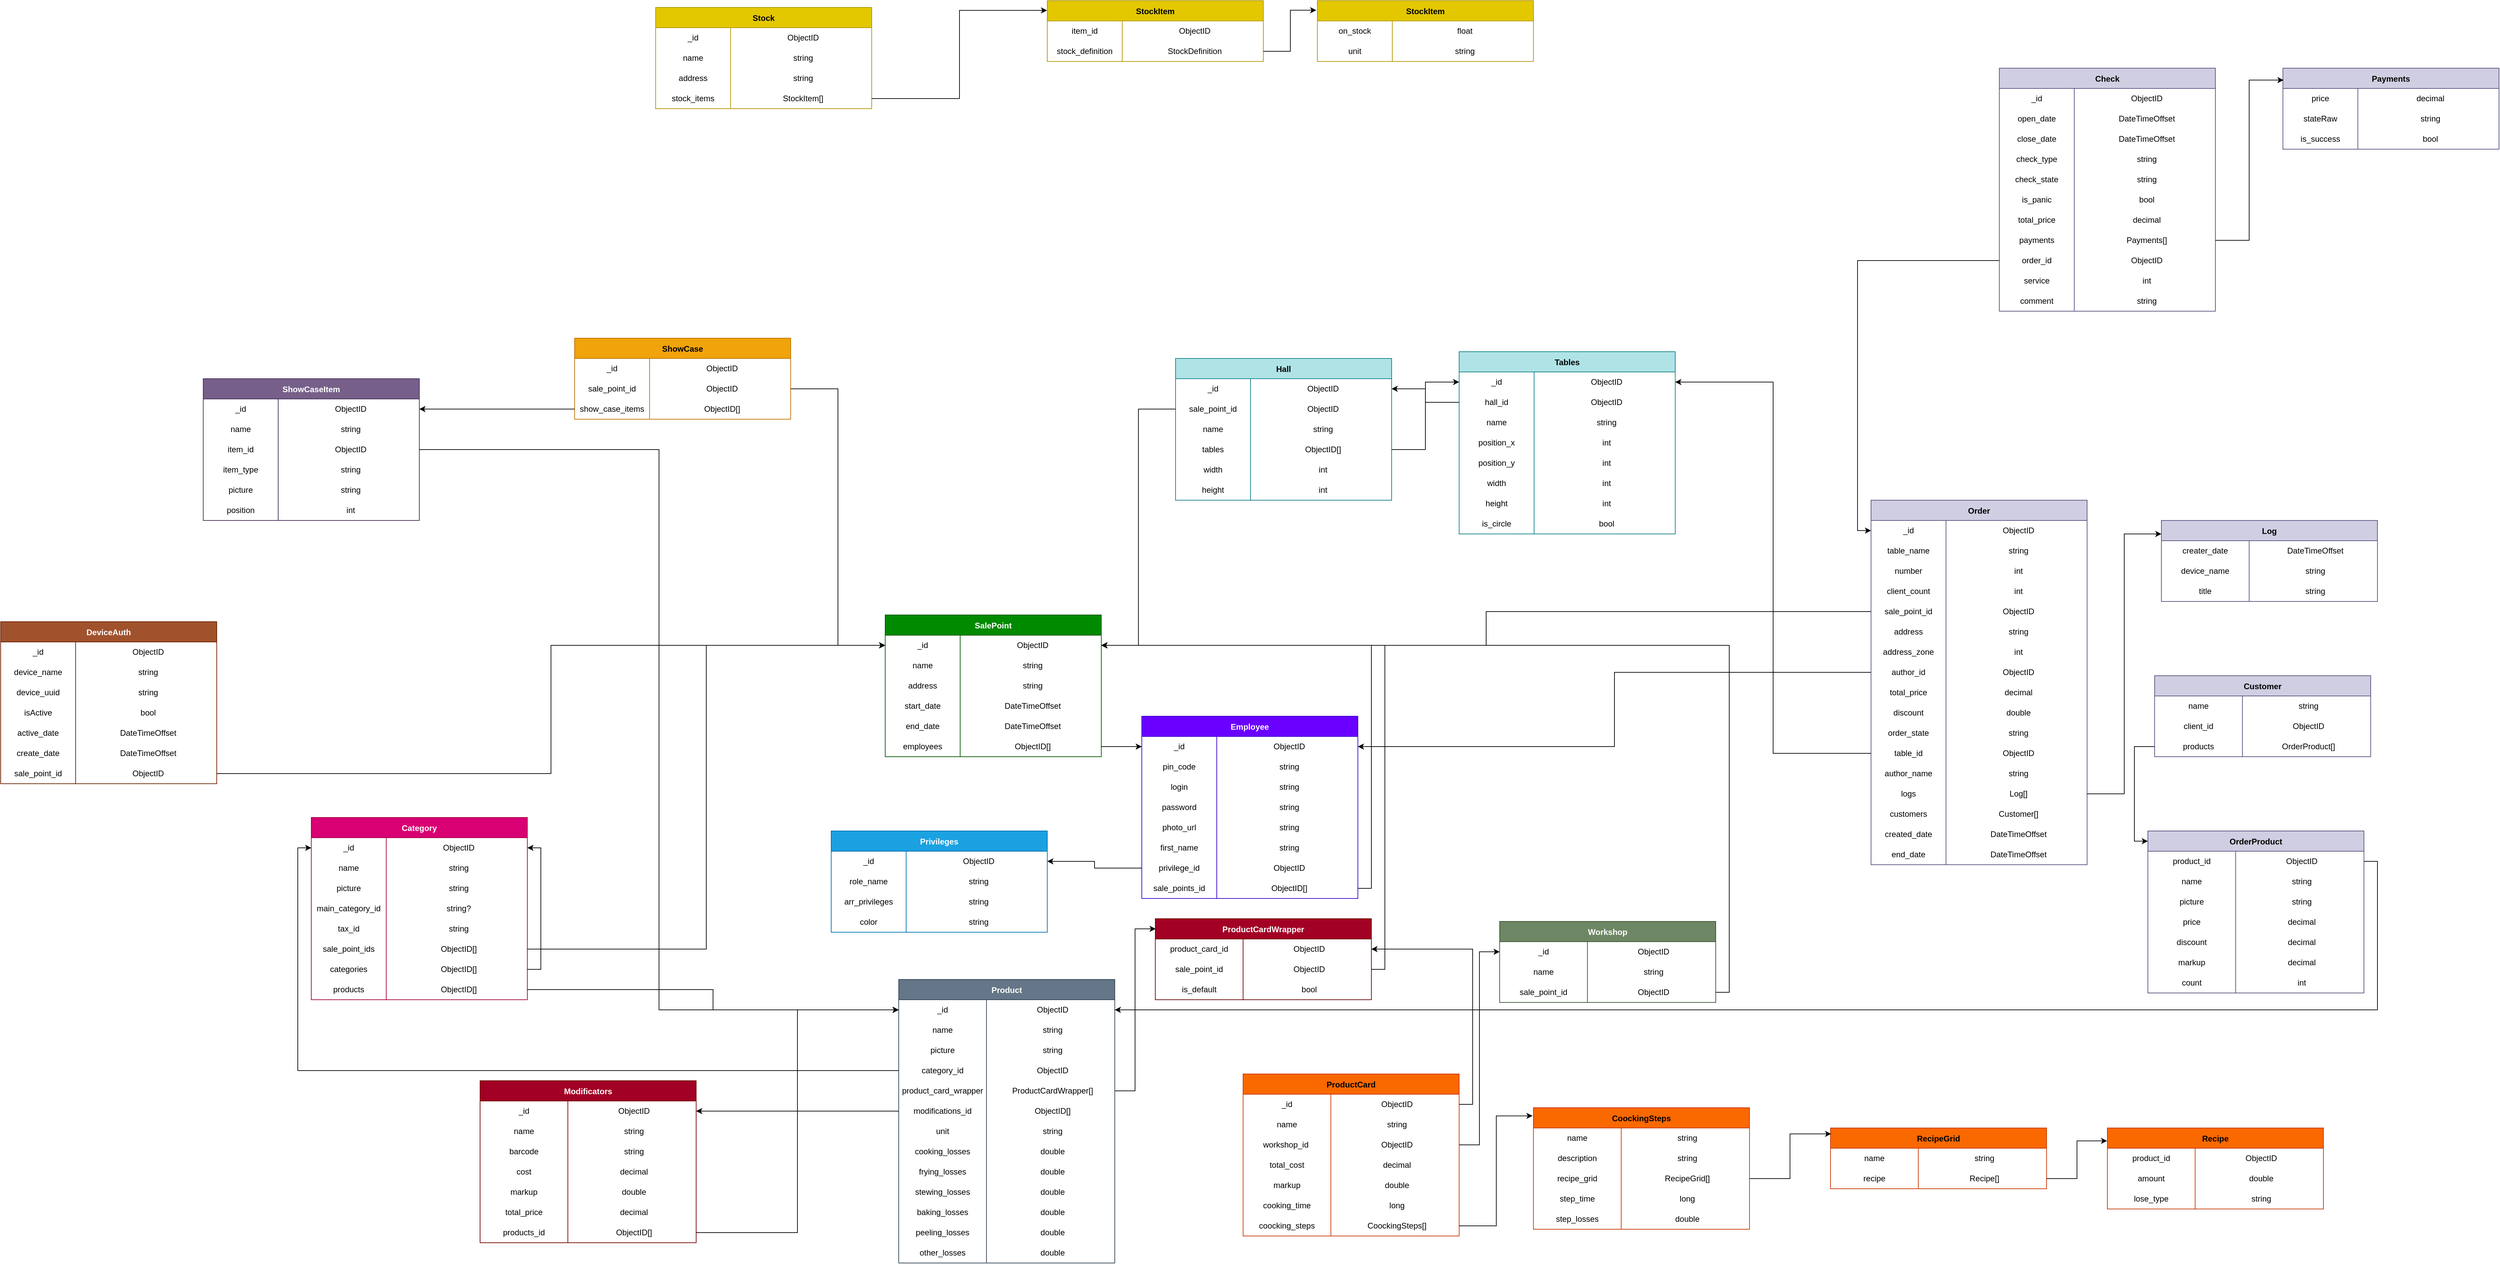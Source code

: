 <mxfile version="20.8.19" type="github">
  <diagram id="C5RBs43oDa-KdzZeNtuy" name="Page-1">
    <mxGraphModel dx="8641" dy="6829" grid="1" gridSize="10" guides="1" tooltips="1" connect="1" arrows="1" fold="1" page="1" pageScale="1" pageWidth="827" pageHeight="1169" math="0" shadow="0">
      <root>
        <mxCell id="WIyWlLk6GJQsqaUBKTNV-0" />
        <mxCell id="WIyWlLk6GJQsqaUBKTNV-1" parent="WIyWlLk6GJQsqaUBKTNV-0" />
        <mxCell id="2R93lKAkQ-TtFPTku6nc-16" value="Category" style="shape=table;startSize=30;container=1;collapsible=0;childLayout=tableLayout;fixedRows=1;rowLines=0;fontStyle=1;fillColor=#d80073;fontColor=#ffffff;strokeColor=#A50040;" vertex="1" parent="WIyWlLk6GJQsqaUBKTNV-1">
          <mxGeometry x="-1210" y="310" width="320" height="270" as="geometry" />
        </mxCell>
        <mxCell id="2R93lKAkQ-TtFPTku6nc-17" value="" style="shape=tableRow;horizontal=0;startSize=0;swimlaneHead=0;swimlaneBody=0;top=0;left=0;bottom=0;right=0;collapsible=0;dropTarget=0;fillColor=none;points=[[0,0.5],[1,0.5]];portConstraint=eastwest;" vertex="1" parent="2R93lKAkQ-TtFPTku6nc-16">
          <mxGeometry y="30" width="320" height="30" as="geometry" />
        </mxCell>
        <mxCell id="2R93lKAkQ-TtFPTku6nc-18" value="_id" style="shape=partialRectangle;html=1;whiteSpace=wrap;connectable=0;fillColor=none;top=0;left=0;bottom=0;right=0;overflow=hidden;pointerEvents=1;" vertex="1" parent="2R93lKAkQ-TtFPTku6nc-17">
          <mxGeometry width="111" height="30" as="geometry">
            <mxRectangle width="111" height="30" as="alternateBounds" />
          </mxGeometry>
        </mxCell>
        <mxCell id="2R93lKAkQ-TtFPTku6nc-19" value="ObjectID" style="shape=partialRectangle;html=1;whiteSpace=wrap;connectable=0;fillColor=none;top=0;left=0;bottom=0;right=0;align=center;spacingLeft=6;overflow=hidden;" vertex="1" parent="2R93lKAkQ-TtFPTku6nc-17">
          <mxGeometry x="111" width="209" height="30" as="geometry">
            <mxRectangle width="209" height="30" as="alternateBounds" />
          </mxGeometry>
        </mxCell>
        <mxCell id="2R93lKAkQ-TtFPTku6nc-20" value="" style="shape=tableRow;horizontal=0;startSize=0;swimlaneHead=0;swimlaneBody=0;top=0;left=0;bottom=0;right=0;collapsible=0;dropTarget=0;fillColor=none;points=[[0,0.5],[1,0.5]];portConstraint=eastwest;" vertex="1" parent="2R93lKAkQ-TtFPTku6nc-16">
          <mxGeometry y="60" width="320" height="30" as="geometry" />
        </mxCell>
        <mxCell id="2R93lKAkQ-TtFPTku6nc-21" value="name" style="shape=partialRectangle;html=1;whiteSpace=wrap;connectable=0;fillColor=none;top=0;left=0;bottom=0;right=0;overflow=hidden;" vertex="1" parent="2R93lKAkQ-TtFPTku6nc-20">
          <mxGeometry width="111" height="30" as="geometry">
            <mxRectangle width="111" height="30" as="alternateBounds" />
          </mxGeometry>
        </mxCell>
        <mxCell id="2R93lKAkQ-TtFPTku6nc-22" value="string" style="shape=partialRectangle;html=1;whiteSpace=wrap;connectable=0;fillColor=none;top=0;left=0;bottom=0;right=0;align=center;spacingLeft=6;overflow=hidden;" vertex="1" parent="2R93lKAkQ-TtFPTku6nc-20">
          <mxGeometry x="111" width="209" height="30" as="geometry">
            <mxRectangle width="209" height="30" as="alternateBounds" />
          </mxGeometry>
        </mxCell>
        <mxCell id="2R93lKAkQ-TtFPTku6nc-23" value="" style="shape=tableRow;horizontal=0;startSize=0;swimlaneHead=0;swimlaneBody=0;top=0;left=0;bottom=0;right=0;collapsible=0;dropTarget=0;fillColor=none;points=[[0,0.5],[1,0.5]];portConstraint=eastwest;" vertex="1" parent="2R93lKAkQ-TtFPTku6nc-16">
          <mxGeometry y="90" width="320" height="30" as="geometry" />
        </mxCell>
        <mxCell id="2R93lKAkQ-TtFPTku6nc-24" value="picture" style="shape=partialRectangle;html=1;whiteSpace=wrap;connectable=0;fillColor=none;top=0;left=0;bottom=0;right=0;overflow=hidden;" vertex="1" parent="2R93lKAkQ-TtFPTku6nc-23">
          <mxGeometry width="111" height="30" as="geometry">
            <mxRectangle width="111" height="30" as="alternateBounds" />
          </mxGeometry>
        </mxCell>
        <mxCell id="2R93lKAkQ-TtFPTku6nc-25" value="string" style="shape=partialRectangle;html=1;whiteSpace=wrap;connectable=0;fillColor=none;top=0;left=0;bottom=0;right=0;align=center;spacingLeft=6;overflow=hidden;" vertex="1" parent="2R93lKAkQ-TtFPTku6nc-23">
          <mxGeometry x="111" width="209" height="30" as="geometry">
            <mxRectangle width="209" height="30" as="alternateBounds" />
          </mxGeometry>
        </mxCell>
        <mxCell id="2R93lKAkQ-TtFPTku6nc-26" value="" style="shape=tableRow;horizontal=0;startSize=0;swimlaneHead=0;swimlaneBody=0;top=0;left=0;bottom=0;right=0;collapsible=0;dropTarget=0;fillColor=none;points=[[0,0.5],[1,0.5]];portConstraint=eastwest;" vertex="1" parent="2R93lKAkQ-TtFPTku6nc-16">
          <mxGeometry y="120" width="320" height="30" as="geometry" />
        </mxCell>
        <mxCell id="2R93lKAkQ-TtFPTku6nc-27" value="main_category_id" style="shape=partialRectangle;html=1;whiteSpace=wrap;connectable=0;fillColor=none;top=0;left=0;bottom=0;right=0;overflow=hidden;" vertex="1" parent="2R93lKAkQ-TtFPTku6nc-26">
          <mxGeometry width="111" height="30" as="geometry">
            <mxRectangle width="111" height="30" as="alternateBounds" />
          </mxGeometry>
        </mxCell>
        <mxCell id="2R93lKAkQ-TtFPTku6nc-28" value="string?" style="shape=partialRectangle;html=1;whiteSpace=wrap;connectable=0;fillColor=none;top=0;left=0;bottom=0;right=0;align=center;spacingLeft=6;overflow=hidden;" vertex="1" parent="2R93lKAkQ-TtFPTku6nc-26">
          <mxGeometry x="111" width="209" height="30" as="geometry">
            <mxRectangle width="209" height="30" as="alternateBounds" />
          </mxGeometry>
        </mxCell>
        <mxCell id="2R93lKAkQ-TtFPTku6nc-29" value="" style="shape=tableRow;horizontal=0;startSize=0;swimlaneHead=0;swimlaneBody=0;top=0;left=0;bottom=0;right=0;collapsible=0;dropTarget=0;fillColor=none;points=[[0,0.5],[1,0.5]];portConstraint=eastwest;" vertex="1" parent="2R93lKAkQ-TtFPTku6nc-16">
          <mxGeometry y="150" width="320" height="30" as="geometry" />
        </mxCell>
        <mxCell id="2R93lKAkQ-TtFPTku6nc-30" value="tax_id" style="shape=partialRectangle;html=1;whiteSpace=wrap;connectable=0;fillColor=none;top=0;left=0;bottom=0;right=0;overflow=hidden;" vertex="1" parent="2R93lKAkQ-TtFPTku6nc-29">
          <mxGeometry width="111" height="30" as="geometry">
            <mxRectangle width="111" height="30" as="alternateBounds" />
          </mxGeometry>
        </mxCell>
        <mxCell id="2R93lKAkQ-TtFPTku6nc-31" value="string" style="shape=partialRectangle;html=1;whiteSpace=wrap;connectable=0;fillColor=none;top=0;left=0;bottom=0;right=0;align=center;spacingLeft=6;overflow=hidden;" vertex="1" parent="2R93lKAkQ-TtFPTku6nc-29">
          <mxGeometry x="111" width="209" height="30" as="geometry">
            <mxRectangle width="209" height="30" as="alternateBounds" />
          </mxGeometry>
        </mxCell>
        <mxCell id="2R93lKAkQ-TtFPTku6nc-32" value="" style="shape=tableRow;horizontal=0;startSize=0;swimlaneHead=0;swimlaneBody=0;top=0;left=0;bottom=0;right=0;collapsible=0;dropTarget=0;fillColor=none;points=[[0,0.5],[1,0.5]];portConstraint=eastwest;" vertex="1" parent="2R93lKAkQ-TtFPTku6nc-16">
          <mxGeometry y="180" width="320" height="30" as="geometry" />
        </mxCell>
        <mxCell id="2R93lKAkQ-TtFPTku6nc-33" value="sale_point_ids" style="shape=partialRectangle;html=1;whiteSpace=wrap;connectable=0;fillColor=none;top=0;left=0;bottom=0;right=0;overflow=hidden;" vertex="1" parent="2R93lKAkQ-TtFPTku6nc-32">
          <mxGeometry width="111" height="30" as="geometry">
            <mxRectangle width="111" height="30" as="alternateBounds" />
          </mxGeometry>
        </mxCell>
        <mxCell id="2R93lKAkQ-TtFPTku6nc-34" value="ObjectID[]" style="shape=partialRectangle;html=1;whiteSpace=wrap;connectable=0;fillColor=none;top=0;left=0;bottom=0;right=0;align=center;spacingLeft=6;overflow=hidden;" vertex="1" parent="2R93lKAkQ-TtFPTku6nc-32">
          <mxGeometry x="111" width="209" height="30" as="geometry">
            <mxRectangle width="209" height="30" as="alternateBounds" />
          </mxGeometry>
        </mxCell>
        <mxCell id="2R93lKAkQ-TtFPTku6nc-35" value="" style="shape=tableRow;horizontal=0;startSize=0;swimlaneHead=0;swimlaneBody=0;top=0;left=0;bottom=0;right=0;collapsible=0;dropTarget=0;fillColor=none;points=[[0,0.5],[1,0.5]];portConstraint=eastwest;" vertex="1" parent="2R93lKAkQ-TtFPTku6nc-16">
          <mxGeometry y="210" width="320" height="30" as="geometry" />
        </mxCell>
        <mxCell id="2R93lKAkQ-TtFPTku6nc-36" value="categories" style="shape=partialRectangle;html=1;whiteSpace=wrap;connectable=0;fillColor=none;top=0;left=0;bottom=0;right=0;overflow=hidden;" vertex="1" parent="2R93lKAkQ-TtFPTku6nc-35">
          <mxGeometry width="111" height="30" as="geometry">
            <mxRectangle width="111" height="30" as="alternateBounds" />
          </mxGeometry>
        </mxCell>
        <mxCell id="2R93lKAkQ-TtFPTku6nc-37" value="ObjectID[]" style="shape=partialRectangle;html=1;whiteSpace=wrap;connectable=0;fillColor=none;top=0;left=0;bottom=0;right=0;align=center;spacingLeft=6;overflow=hidden;" vertex="1" parent="2R93lKAkQ-TtFPTku6nc-35">
          <mxGeometry x="111" width="209" height="30" as="geometry">
            <mxRectangle width="209" height="30" as="alternateBounds" />
          </mxGeometry>
        </mxCell>
        <mxCell id="2R93lKAkQ-TtFPTku6nc-38" value="" style="shape=tableRow;horizontal=0;startSize=0;swimlaneHead=0;swimlaneBody=0;top=0;left=0;bottom=0;right=0;collapsible=0;dropTarget=0;fillColor=none;points=[[0,0.5],[1,0.5]];portConstraint=eastwest;" vertex="1" parent="2R93lKAkQ-TtFPTku6nc-16">
          <mxGeometry y="240" width="320" height="30" as="geometry" />
        </mxCell>
        <mxCell id="2R93lKAkQ-TtFPTku6nc-39" value="products" style="shape=partialRectangle;html=1;whiteSpace=wrap;connectable=0;fillColor=none;top=0;left=0;bottom=0;right=0;overflow=hidden;" vertex="1" parent="2R93lKAkQ-TtFPTku6nc-38">
          <mxGeometry width="111" height="30" as="geometry">
            <mxRectangle width="111" height="30" as="alternateBounds" />
          </mxGeometry>
        </mxCell>
        <mxCell id="2R93lKAkQ-TtFPTku6nc-40" value="ObjectID[]" style="shape=partialRectangle;html=1;whiteSpace=wrap;connectable=0;fillColor=none;top=0;left=0;bottom=0;right=0;align=center;spacingLeft=6;overflow=hidden;" vertex="1" parent="2R93lKAkQ-TtFPTku6nc-38">
          <mxGeometry x="111" width="209" height="30" as="geometry">
            <mxRectangle width="209" height="30" as="alternateBounds" />
          </mxGeometry>
        </mxCell>
        <mxCell id="2R93lKAkQ-TtFPTku6nc-91" value="SalePoint" style="shape=table;startSize=30;container=1;collapsible=0;childLayout=tableLayout;fixedRows=1;rowLines=0;fontStyle=1;fillColor=#008a00;fontColor=#ffffff;strokeColor=#005700;" vertex="1" parent="WIyWlLk6GJQsqaUBKTNV-1">
          <mxGeometry x="-360" y="10" width="320" height="210" as="geometry" />
        </mxCell>
        <mxCell id="2R93lKAkQ-TtFPTku6nc-92" value="" style="shape=tableRow;horizontal=0;startSize=0;swimlaneHead=0;swimlaneBody=0;top=0;left=0;bottom=0;right=0;collapsible=0;dropTarget=0;fillColor=none;points=[[0,0.5],[1,0.5]];portConstraint=eastwest;flipV=0;flipH=1;swimlaneFillColor=none;" vertex="1" parent="2R93lKAkQ-TtFPTku6nc-91">
          <mxGeometry y="30" width="320" height="30" as="geometry" />
        </mxCell>
        <mxCell id="2R93lKAkQ-TtFPTku6nc-93" value="_id" style="shape=partialRectangle;html=1;whiteSpace=wrap;connectable=0;fillColor=none;top=0;left=0;bottom=0;right=0;overflow=hidden;pointerEvents=1;" vertex="1" parent="2R93lKAkQ-TtFPTku6nc-92">
          <mxGeometry width="111" height="30" as="geometry">
            <mxRectangle width="111" height="30" as="alternateBounds" />
          </mxGeometry>
        </mxCell>
        <mxCell id="2R93lKAkQ-TtFPTku6nc-94" value="ObjectID" style="shape=partialRectangle;html=1;whiteSpace=wrap;connectable=0;fillColor=none;top=0;left=0;bottom=0;right=0;align=center;spacingLeft=6;overflow=hidden;" vertex="1" parent="2R93lKAkQ-TtFPTku6nc-92">
          <mxGeometry x="111" width="209" height="30" as="geometry">
            <mxRectangle width="209" height="30" as="alternateBounds" />
          </mxGeometry>
        </mxCell>
        <mxCell id="2R93lKAkQ-TtFPTku6nc-95" value="" style="shape=tableRow;horizontal=0;startSize=0;swimlaneHead=0;swimlaneBody=0;top=0;left=0;bottom=0;right=0;collapsible=0;dropTarget=0;fillColor=none;points=[[0,0.5],[1,0.5]];portConstraint=eastwest;" vertex="1" parent="2R93lKAkQ-TtFPTku6nc-91">
          <mxGeometry y="60" width="320" height="30" as="geometry" />
        </mxCell>
        <mxCell id="2R93lKAkQ-TtFPTku6nc-96" value="name" style="shape=partialRectangle;html=1;whiteSpace=wrap;connectable=0;fillColor=none;top=0;left=0;bottom=0;right=0;overflow=hidden;" vertex="1" parent="2R93lKAkQ-TtFPTku6nc-95">
          <mxGeometry width="111" height="30" as="geometry">
            <mxRectangle width="111" height="30" as="alternateBounds" />
          </mxGeometry>
        </mxCell>
        <mxCell id="2R93lKAkQ-TtFPTku6nc-97" value="string" style="shape=partialRectangle;html=1;whiteSpace=wrap;connectable=0;fillColor=none;top=0;left=0;bottom=0;right=0;align=center;spacingLeft=6;overflow=hidden;" vertex="1" parent="2R93lKAkQ-TtFPTku6nc-95">
          <mxGeometry x="111" width="209" height="30" as="geometry">
            <mxRectangle width="209" height="30" as="alternateBounds" />
          </mxGeometry>
        </mxCell>
        <mxCell id="2R93lKAkQ-TtFPTku6nc-98" value="" style="shape=tableRow;horizontal=0;startSize=0;swimlaneHead=0;swimlaneBody=0;top=0;left=0;bottom=0;right=0;collapsible=0;dropTarget=0;fillColor=none;points=[[0,0.5],[1,0.5]];portConstraint=eastwest;" vertex="1" parent="2R93lKAkQ-TtFPTku6nc-91">
          <mxGeometry y="90" width="320" height="30" as="geometry" />
        </mxCell>
        <mxCell id="2R93lKAkQ-TtFPTku6nc-99" value="address" style="shape=partialRectangle;html=1;whiteSpace=wrap;connectable=0;fillColor=none;top=0;left=0;bottom=0;right=0;overflow=hidden;" vertex="1" parent="2R93lKAkQ-TtFPTku6nc-98">
          <mxGeometry width="111" height="30" as="geometry">
            <mxRectangle width="111" height="30" as="alternateBounds" />
          </mxGeometry>
        </mxCell>
        <mxCell id="2R93lKAkQ-TtFPTku6nc-100" value="string" style="shape=partialRectangle;html=1;whiteSpace=wrap;connectable=0;fillColor=none;top=0;left=0;bottom=0;right=0;align=center;spacingLeft=6;overflow=hidden;" vertex="1" parent="2R93lKAkQ-TtFPTku6nc-98">
          <mxGeometry x="111" width="209" height="30" as="geometry">
            <mxRectangle width="209" height="30" as="alternateBounds" />
          </mxGeometry>
        </mxCell>
        <mxCell id="2R93lKAkQ-TtFPTku6nc-101" value="" style="shape=tableRow;horizontal=0;startSize=0;swimlaneHead=0;swimlaneBody=0;top=0;left=0;bottom=0;right=0;collapsible=0;dropTarget=0;fillColor=none;points=[[0,0.5],[1,0.5]];portConstraint=eastwest;" vertex="1" parent="2R93lKAkQ-TtFPTku6nc-91">
          <mxGeometry y="120" width="320" height="30" as="geometry" />
        </mxCell>
        <mxCell id="2R93lKAkQ-TtFPTku6nc-102" value="start_date" style="shape=partialRectangle;html=1;whiteSpace=wrap;connectable=0;fillColor=none;top=0;left=0;bottom=0;right=0;overflow=hidden;" vertex="1" parent="2R93lKAkQ-TtFPTku6nc-101">
          <mxGeometry width="111" height="30" as="geometry">
            <mxRectangle width="111" height="30" as="alternateBounds" />
          </mxGeometry>
        </mxCell>
        <mxCell id="2R93lKAkQ-TtFPTku6nc-103" value="DateTimeOffset" style="shape=partialRectangle;html=1;whiteSpace=wrap;connectable=0;fillColor=none;top=0;left=0;bottom=0;right=0;align=center;spacingLeft=6;overflow=hidden;" vertex="1" parent="2R93lKAkQ-TtFPTku6nc-101">
          <mxGeometry x="111" width="209" height="30" as="geometry">
            <mxRectangle width="209" height="30" as="alternateBounds" />
          </mxGeometry>
        </mxCell>
        <mxCell id="2R93lKAkQ-TtFPTku6nc-104" value="" style="shape=tableRow;horizontal=0;startSize=0;swimlaneHead=0;swimlaneBody=0;top=0;left=0;bottom=0;right=0;collapsible=0;dropTarget=0;fillColor=none;points=[[0,0.5],[1,0.5]];portConstraint=eastwest;" vertex="1" parent="2R93lKAkQ-TtFPTku6nc-91">
          <mxGeometry y="150" width="320" height="30" as="geometry" />
        </mxCell>
        <mxCell id="2R93lKAkQ-TtFPTku6nc-105" value="end_date" style="shape=partialRectangle;html=1;whiteSpace=wrap;connectable=0;fillColor=none;top=0;left=0;bottom=0;right=0;overflow=hidden;" vertex="1" parent="2R93lKAkQ-TtFPTku6nc-104">
          <mxGeometry width="111" height="30" as="geometry">
            <mxRectangle width="111" height="30" as="alternateBounds" />
          </mxGeometry>
        </mxCell>
        <mxCell id="2R93lKAkQ-TtFPTku6nc-106" value="DateTimeOffset" style="shape=partialRectangle;html=1;whiteSpace=wrap;connectable=0;fillColor=none;top=0;left=0;bottom=0;right=0;align=center;spacingLeft=6;overflow=hidden;" vertex="1" parent="2R93lKAkQ-TtFPTku6nc-104">
          <mxGeometry x="111" width="209" height="30" as="geometry">
            <mxRectangle width="209" height="30" as="alternateBounds" />
          </mxGeometry>
        </mxCell>
        <mxCell id="2R93lKAkQ-TtFPTku6nc-113" value="" style="shape=tableRow;horizontal=0;startSize=0;swimlaneHead=0;swimlaneBody=0;top=0;left=0;bottom=0;right=0;collapsible=0;dropTarget=0;fillColor=none;points=[[0,0.5],[1,0.5]];portConstraint=eastwest;" vertex="1" parent="2R93lKAkQ-TtFPTku6nc-91">
          <mxGeometry y="180" width="320" height="30" as="geometry" />
        </mxCell>
        <mxCell id="2R93lKAkQ-TtFPTku6nc-114" value="employees" style="shape=partialRectangle;html=1;whiteSpace=wrap;connectable=0;fillColor=none;top=0;left=0;bottom=0;right=0;overflow=hidden;" vertex="1" parent="2R93lKAkQ-TtFPTku6nc-113">
          <mxGeometry width="111" height="30" as="geometry">
            <mxRectangle width="111" height="30" as="alternateBounds" />
          </mxGeometry>
        </mxCell>
        <mxCell id="2R93lKAkQ-TtFPTku6nc-115" value="ObjectID[]" style="shape=partialRectangle;html=1;whiteSpace=wrap;connectable=0;fillColor=none;top=0;left=0;bottom=0;right=0;align=center;spacingLeft=6;overflow=hidden;" vertex="1" parent="2R93lKAkQ-TtFPTku6nc-113">
          <mxGeometry x="111" width="209" height="30" as="geometry">
            <mxRectangle width="209" height="30" as="alternateBounds" />
          </mxGeometry>
        </mxCell>
        <mxCell id="2R93lKAkQ-TtFPTku6nc-199" value="" style="edgeStyle=orthogonalEdgeStyle;rounded=0;orthogonalLoop=1;jettySize=auto;html=1;entryX=0.002;entryY=0.125;entryDx=0;entryDy=0;entryPerimeter=0;" edge="1" parent="WIyWlLk6GJQsqaUBKTNV-1" source="2R93lKAkQ-TtFPTku6nc-131" target="2R93lKAkQ-TtFPTku6nc-159">
          <mxGeometry relative="1" as="geometry" />
        </mxCell>
        <mxCell id="2R93lKAkQ-TtFPTku6nc-118" value="Product" style="shape=table;startSize=30;container=1;collapsible=0;childLayout=tableLayout;fixedRows=1;rowLines=0;fontStyle=1;fillColor=#647687;strokeColor=#314354;fontColor=#ffffff;" vertex="1" parent="WIyWlLk6GJQsqaUBKTNV-1">
          <mxGeometry x="-340" y="550" width="320" height="420" as="geometry" />
        </mxCell>
        <mxCell id="2R93lKAkQ-TtFPTku6nc-119" value="" style="shape=tableRow;horizontal=0;startSize=0;swimlaneHead=0;swimlaneBody=0;top=0;left=0;bottom=0;right=0;collapsible=0;dropTarget=0;fillColor=none;points=[[0,0.5],[1,0.5]];portConstraint=eastwest;" vertex="1" parent="2R93lKAkQ-TtFPTku6nc-118">
          <mxGeometry y="30" width="320" height="30" as="geometry" />
        </mxCell>
        <mxCell id="2R93lKAkQ-TtFPTku6nc-120" value="_id" style="shape=partialRectangle;html=1;whiteSpace=wrap;connectable=0;fillColor=none;top=0;left=0;bottom=0;right=0;overflow=hidden;pointerEvents=1;" vertex="1" parent="2R93lKAkQ-TtFPTku6nc-119">
          <mxGeometry width="130" height="30" as="geometry">
            <mxRectangle width="130" height="30" as="alternateBounds" />
          </mxGeometry>
        </mxCell>
        <mxCell id="2R93lKAkQ-TtFPTku6nc-121" value="ObjectID" style="shape=partialRectangle;html=1;whiteSpace=wrap;connectable=0;fillColor=none;top=0;left=0;bottom=0;right=0;align=center;spacingLeft=6;overflow=hidden;" vertex="1" parent="2R93lKAkQ-TtFPTku6nc-119">
          <mxGeometry x="130" width="190" height="30" as="geometry">
            <mxRectangle width="190" height="30" as="alternateBounds" />
          </mxGeometry>
        </mxCell>
        <mxCell id="2R93lKAkQ-TtFPTku6nc-122" value="" style="shape=tableRow;horizontal=0;startSize=0;swimlaneHead=0;swimlaneBody=0;top=0;left=0;bottom=0;right=0;collapsible=0;dropTarget=0;fillColor=none;points=[[0,0.5],[1,0.5]];portConstraint=eastwest;" vertex="1" parent="2R93lKAkQ-TtFPTku6nc-118">
          <mxGeometry y="60" width="320" height="30" as="geometry" />
        </mxCell>
        <mxCell id="2R93lKAkQ-TtFPTku6nc-123" value="name" style="shape=partialRectangle;html=1;whiteSpace=wrap;connectable=0;fillColor=none;top=0;left=0;bottom=0;right=0;overflow=hidden;" vertex="1" parent="2R93lKAkQ-TtFPTku6nc-122">
          <mxGeometry width="130" height="30" as="geometry">
            <mxRectangle width="130" height="30" as="alternateBounds" />
          </mxGeometry>
        </mxCell>
        <mxCell id="2R93lKAkQ-TtFPTku6nc-124" value="string" style="shape=partialRectangle;html=1;whiteSpace=wrap;connectable=0;fillColor=none;top=0;left=0;bottom=0;right=0;align=center;spacingLeft=6;overflow=hidden;" vertex="1" parent="2R93lKAkQ-TtFPTku6nc-122">
          <mxGeometry x="130" width="190" height="30" as="geometry">
            <mxRectangle width="190" height="30" as="alternateBounds" />
          </mxGeometry>
        </mxCell>
        <mxCell id="2R93lKAkQ-TtFPTku6nc-125" value="" style="shape=tableRow;horizontal=0;startSize=0;swimlaneHead=0;swimlaneBody=0;top=0;left=0;bottom=0;right=0;collapsible=0;dropTarget=0;fillColor=none;points=[[0,0.5],[1,0.5]];portConstraint=eastwest;" vertex="1" parent="2R93lKAkQ-TtFPTku6nc-118">
          <mxGeometry y="90" width="320" height="30" as="geometry" />
        </mxCell>
        <mxCell id="2R93lKAkQ-TtFPTku6nc-126" value="picture" style="shape=partialRectangle;html=1;whiteSpace=wrap;connectable=0;fillColor=none;top=0;left=0;bottom=0;right=0;overflow=hidden;" vertex="1" parent="2R93lKAkQ-TtFPTku6nc-125">
          <mxGeometry width="130" height="30" as="geometry">
            <mxRectangle width="130" height="30" as="alternateBounds" />
          </mxGeometry>
        </mxCell>
        <mxCell id="2R93lKAkQ-TtFPTku6nc-127" value="string" style="shape=partialRectangle;html=1;whiteSpace=wrap;connectable=0;fillColor=none;top=0;left=0;bottom=0;right=0;align=center;spacingLeft=6;overflow=hidden;" vertex="1" parent="2R93lKAkQ-TtFPTku6nc-125">
          <mxGeometry x="130" width="190" height="30" as="geometry">
            <mxRectangle width="190" height="30" as="alternateBounds" />
          </mxGeometry>
        </mxCell>
        <mxCell id="2R93lKAkQ-TtFPTku6nc-128" value="" style="shape=tableRow;horizontal=0;startSize=0;swimlaneHead=0;swimlaneBody=0;top=0;left=0;bottom=0;right=0;collapsible=0;dropTarget=0;fillColor=none;points=[[0,0.5],[1,0.5]];portConstraint=eastwest;" vertex="1" parent="2R93lKAkQ-TtFPTku6nc-118">
          <mxGeometry y="120" width="320" height="30" as="geometry" />
        </mxCell>
        <mxCell id="2R93lKAkQ-TtFPTku6nc-129" value="category_id" style="shape=partialRectangle;html=1;whiteSpace=wrap;connectable=0;fillColor=none;top=0;left=0;bottom=0;right=0;overflow=hidden;" vertex="1" parent="2R93lKAkQ-TtFPTku6nc-128">
          <mxGeometry width="130" height="30" as="geometry">
            <mxRectangle width="130" height="30" as="alternateBounds" />
          </mxGeometry>
        </mxCell>
        <mxCell id="2R93lKAkQ-TtFPTku6nc-130" value="ObjectID" style="shape=partialRectangle;html=1;whiteSpace=wrap;connectable=0;fillColor=none;top=0;left=0;bottom=0;right=0;align=center;spacingLeft=6;overflow=hidden;" vertex="1" parent="2R93lKAkQ-TtFPTku6nc-128">
          <mxGeometry x="130" width="190" height="30" as="geometry">
            <mxRectangle width="190" height="30" as="alternateBounds" />
          </mxGeometry>
        </mxCell>
        <mxCell id="2R93lKAkQ-TtFPTku6nc-131" value="" style="shape=tableRow;horizontal=0;startSize=0;swimlaneHead=0;swimlaneBody=0;top=0;left=0;bottom=0;right=0;collapsible=0;dropTarget=0;fillColor=none;points=[[0,0.5],[1,0.5]];portConstraint=eastwest;" vertex="1" parent="2R93lKAkQ-TtFPTku6nc-118">
          <mxGeometry y="150" width="320" height="30" as="geometry" />
        </mxCell>
        <mxCell id="2R93lKAkQ-TtFPTku6nc-132" value="product_card_wrapper" style="shape=partialRectangle;html=1;whiteSpace=wrap;connectable=0;fillColor=none;top=0;left=0;bottom=0;right=0;overflow=hidden;" vertex="1" parent="2R93lKAkQ-TtFPTku6nc-131">
          <mxGeometry width="130" height="30" as="geometry">
            <mxRectangle width="130" height="30" as="alternateBounds" />
          </mxGeometry>
        </mxCell>
        <mxCell id="2R93lKAkQ-TtFPTku6nc-133" value="ProductCardWrapper[]" style="shape=partialRectangle;html=1;whiteSpace=wrap;connectable=0;fillColor=none;top=0;left=0;bottom=0;right=0;align=center;spacingLeft=6;overflow=hidden;" vertex="1" parent="2R93lKAkQ-TtFPTku6nc-131">
          <mxGeometry x="130" width="190" height="30" as="geometry">
            <mxRectangle width="190" height="30" as="alternateBounds" />
          </mxGeometry>
        </mxCell>
        <mxCell id="2R93lKAkQ-TtFPTku6nc-134" value="" style="shape=tableRow;horizontal=0;startSize=0;swimlaneHead=0;swimlaneBody=0;top=0;left=0;bottom=0;right=0;collapsible=0;dropTarget=0;fillColor=none;points=[[0,0.5],[1,0.5]];portConstraint=eastwest;" vertex="1" parent="2R93lKAkQ-TtFPTku6nc-118">
          <mxGeometry y="180" width="320" height="30" as="geometry" />
        </mxCell>
        <mxCell id="2R93lKAkQ-TtFPTku6nc-135" value="modifications_id" style="shape=partialRectangle;html=1;whiteSpace=wrap;connectable=0;fillColor=none;top=0;left=0;bottom=0;right=0;overflow=hidden;" vertex="1" parent="2R93lKAkQ-TtFPTku6nc-134">
          <mxGeometry width="130" height="30" as="geometry">
            <mxRectangle width="130" height="30" as="alternateBounds" />
          </mxGeometry>
        </mxCell>
        <mxCell id="2R93lKAkQ-TtFPTku6nc-136" value="ObjectID[]" style="shape=partialRectangle;html=1;whiteSpace=wrap;connectable=0;fillColor=none;top=0;left=0;bottom=0;right=0;align=center;spacingLeft=6;overflow=hidden;" vertex="1" parent="2R93lKAkQ-TtFPTku6nc-134">
          <mxGeometry x="130" width="190" height="30" as="geometry">
            <mxRectangle width="190" height="30" as="alternateBounds" />
          </mxGeometry>
        </mxCell>
        <mxCell id="2R93lKAkQ-TtFPTku6nc-137" value="" style="shape=tableRow;horizontal=0;startSize=0;swimlaneHead=0;swimlaneBody=0;top=0;left=0;bottom=0;right=0;collapsible=0;dropTarget=0;fillColor=none;points=[[0,0.5],[1,0.5]];portConstraint=eastwest;" vertex="1" parent="2R93lKAkQ-TtFPTku6nc-118">
          <mxGeometry y="210" width="320" height="30" as="geometry" />
        </mxCell>
        <mxCell id="2R93lKAkQ-TtFPTku6nc-138" value="unit" style="shape=partialRectangle;html=1;whiteSpace=wrap;connectable=0;fillColor=none;top=0;left=0;bottom=0;right=0;overflow=hidden;" vertex="1" parent="2R93lKAkQ-TtFPTku6nc-137">
          <mxGeometry width="130" height="30" as="geometry">
            <mxRectangle width="130" height="30" as="alternateBounds" />
          </mxGeometry>
        </mxCell>
        <mxCell id="2R93lKAkQ-TtFPTku6nc-139" value="string" style="shape=partialRectangle;html=1;whiteSpace=wrap;connectable=0;fillColor=none;top=0;left=0;bottom=0;right=0;align=center;spacingLeft=6;overflow=hidden;" vertex="1" parent="2R93lKAkQ-TtFPTku6nc-137">
          <mxGeometry x="130" width="190" height="30" as="geometry">
            <mxRectangle width="190" height="30" as="alternateBounds" />
          </mxGeometry>
        </mxCell>
        <mxCell id="2R93lKAkQ-TtFPTku6nc-140" value="" style="shape=tableRow;horizontal=0;startSize=0;swimlaneHead=0;swimlaneBody=0;top=0;left=0;bottom=0;right=0;collapsible=0;dropTarget=0;fillColor=none;points=[[0,0.5],[1,0.5]];portConstraint=eastwest;" vertex="1" parent="2R93lKAkQ-TtFPTku6nc-118">
          <mxGeometry y="240" width="320" height="30" as="geometry" />
        </mxCell>
        <mxCell id="2R93lKAkQ-TtFPTku6nc-141" value="cooking_losses" style="shape=partialRectangle;html=1;whiteSpace=wrap;connectable=0;fillColor=none;top=0;left=0;bottom=0;right=0;overflow=hidden;" vertex="1" parent="2R93lKAkQ-TtFPTku6nc-140">
          <mxGeometry width="130" height="30" as="geometry">
            <mxRectangle width="130" height="30" as="alternateBounds" />
          </mxGeometry>
        </mxCell>
        <mxCell id="2R93lKAkQ-TtFPTku6nc-142" value="double" style="shape=partialRectangle;html=1;whiteSpace=wrap;connectable=0;fillColor=none;top=0;left=0;bottom=0;right=0;align=center;spacingLeft=6;overflow=hidden;" vertex="1" parent="2R93lKAkQ-TtFPTku6nc-140">
          <mxGeometry x="130" width="190" height="30" as="geometry">
            <mxRectangle width="190" height="30" as="alternateBounds" />
          </mxGeometry>
        </mxCell>
        <mxCell id="2R93lKAkQ-TtFPTku6nc-144" value="" style="shape=tableRow;horizontal=0;startSize=0;swimlaneHead=0;swimlaneBody=0;top=0;left=0;bottom=0;right=0;collapsible=0;dropTarget=0;fillColor=none;points=[[0,0.5],[1,0.5]];portConstraint=eastwest;" vertex="1" parent="2R93lKAkQ-TtFPTku6nc-118">
          <mxGeometry y="270" width="320" height="30" as="geometry" />
        </mxCell>
        <mxCell id="2R93lKAkQ-TtFPTku6nc-145" value="frying_losses" style="shape=partialRectangle;html=1;whiteSpace=wrap;connectable=0;fillColor=none;top=0;left=0;bottom=0;right=0;overflow=hidden;" vertex="1" parent="2R93lKAkQ-TtFPTku6nc-144">
          <mxGeometry width="130" height="30" as="geometry">
            <mxRectangle width="130" height="30" as="alternateBounds" />
          </mxGeometry>
        </mxCell>
        <mxCell id="2R93lKAkQ-TtFPTku6nc-146" value="double" style="shape=partialRectangle;html=1;whiteSpace=wrap;connectable=0;fillColor=none;top=0;left=0;bottom=0;right=0;align=center;spacingLeft=6;overflow=hidden;" vertex="1" parent="2R93lKAkQ-TtFPTku6nc-144">
          <mxGeometry x="130" width="190" height="30" as="geometry">
            <mxRectangle width="190" height="30" as="alternateBounds" />
          </mxGeometry>
        </mxCell>
        <mxCell id="2R93lKAkQ-TtFPTku6nc-147" value="" style="shape=tableRow;horizontal=0;startSize=0;swimlaneHead=0;swimlaneBody=0;top=0;left=0;bottom=0;right=0;collapsible=0;dropTarget=0;fillColor=none;points=[[0,0.5],[1,0.5]];portConstraint=eastwest;" vertex="1" parent="2R93lKAkQ-TtFPTku6nc-118">
          <mxGeometry y="300" width="320" height="30" as="geometry" />
        </mxCell>
        <mxCell id="2R93lKAkQ-TtFPTku6nc-148" value="stewing_losses" style="shape=partialRectangle;html=1;whiteSpace=wrap;connectable=0;fillColor=none;top=0;left=0;bottom=0;right=0;overflow=hidden;" vertex="1" parent="2R93lKAkQ-TtFPTku6nc-147">
          <mxGeometry width="130" height="30" as="geometry">
            <mxRectangle width="130" height="30" as="alternateBounds" />
          </mxGeometry>
        </mxCell>
        <mxCell id="2R93lKAkQ-TtFPTku6nc-149" value="double" style="shape=partialRectangle;html=1;whiteSpace=wrap;connectable=0;fillColor=none;top=0;left=0;bottom=0;right=0;align=center;spacingLeft=6;overflow=hidden;" vertex="1" parent="2R93lKAkQ-TtFPTku6nc-147">
          <mxGeometry x="130" width="190" height="30" as="geometry">
            <mxRectangle width="190" height="30" as="alternateBounds" />
          </mxGeometry>
        </mxCell>
        <mxCell id="2R93lKAkQ-TtFPTku6nc-150" value="" style="shape=tableRow;horizontal=0;startSize=0;swimlaneHead=0;swimlaneBody=0;top=0;left=0;bottom=0;right=0;collapsible=0;dropTarget=0;fillColor=none;points=[[0,0.5],[1,0.5]];portConstraint=eastwest;" vertex="1" parent="2R93lKAkQ-TtFPTku6nc-118">
          <mxGeometry y="330" width="320" height="30" as="geometry" />
        </mxCell>
        <mxCell id="2R93lKAkQ-TtFPTku6nc-151" value="baking_losses" style="shape=partialRectangle;html=1;whiteSpace=wrap;connectable=0;fillColor=none;top=0;left=0;bottom=0;right=0;overflow=hidden;" vertex="1" parent="2R93lKAkQ-TtFPTku6nc-150">
          <mxGeometry width="130" height="30" as="geometry">
            <mxRectangle width="130" height="30" as="alternateBounds" />
          </mxGeometry>
        </mxCell>
        <mxCell id="2R93lKAkQ-TtFPTku6nc-152" value="double" style="shape=partialRectangle;html=1;whiteSpace=wrap;connectable=0;fillColor=none;top=0;left=0;bottom=0;right=0;align=center;spacingLeft=6;overflow=hidden;" vertex="1" parent="2R93lKAkQ-TtFPTku6nc-150">
          <mxGeometry x="130" width="190" height="30" as="geometry">
            <mxRectangle width="190" height="30" as="alternateBounds" />
          </mxGeometry>
        </mxCell>
        <mxCell id="2R93lKAkQ-TtFPTku6nc-153" value="" style="shape=tableRow;horizontal=0;startSize=0;swimlaneHead=0;swimlaneBody=0;top=0;left=0;bottom=0;right=0;collapsible=0;dropTarget=0;fillColor=none;points=[[0,0.5],[1,0.5]];portConstraint=eastwest;" vertex="1" parent="2R93lKAkQ-TtFPTku6nc-118">
          <mxGeometry y="360" width="320" height="30" as="geometry" />
        </mxCell>
        <mxCell id="2R93lKAkQ-TtFPTku6nc-154" value="peeling_losses" style="shape=partialRectangle;html=1;whiteSpace=wrap;connectable=0;fillColor=none;top=0;left=0;bottom=0;right=0;overflow=hidden;" vertex="1" parent="2R93lKAkQ-TtFPTku6nc-153">
          <mxGeometry width="130" height="30" as="geometry">
            <mxRectangle width="130" height="30" as="alternateBounds" />
          </mxGeometry>
        </mxCell>
        <mxCell id="2R93lKAkQ-TtFPTku6nc-155" value="double" style="shape=partialRectangle;html=1;whiteSpace=wrap;connectable=0;fillColor=none;top=0;left=0;bottom=0;right=0;align=center;spacingLeft=6;overflow=hidden;" vertex="1" parent="2R93lKAkQ-TtFPTku6nc-153">
          <mxGeometry x="130" width="190" height="30" as="geometry">
            <mxRectangle width="190" height="30" as="alternateBounds" />
          </mxGeometry>
        </mxCell>
        <mxCell id="2R93lKAkQ-TtFPTku6nc-156" value="" style="shape=tableRow;horizontal=0;startSize=0;swimlaneHead=0;swimlaneBody=0;top=0;left=0;bottom=0;right=0;collapsible=0;dropTarget=0;fillColor=none;points=[[0,0.5],[1,0.5]];portConstraint=eastwest;" vertex="1" parent="2R93lKAkQ-TtFPTku6nc-118">
          <mxGeometry y="390" width="320" height="30" as="geometry" />
        </mxCell>
        <mxCell id="2R93lKAkQ-TtFPTku6nc-157" value="other_losses" style="shape=partialRectangle;html=1;whiteSpace=wrap;connectable=0;fillColor=none;top=0;left=0;bottom=0;right=0;overflow=hidden;" vertex="1" parent="2R93lKAkQ-TtFPTku6nc-156">
          <mxGeometry width="130" height="30" as="geometry">
            <mxRectangle width="130" height="30" as="alternateBounds" />
          </mxGeometry>
        </mxCell>
        <mxCell id="2R93lKAkQ-TtFPTku6nc-158" value="double" style="shape=partialRectangle;html=1;whiteSpace=wrap;connectable=0;fillColor=none;top=0;left=0;bottom=0;right=0;align=center;spacingLeft=6;overflow=hidden;" vertex="1" parent="2R93lKAkQ-TtFPTku6nc-156">
          <mxGeometry x="130" width="190" height="30" as="geometry">
            <mxRectangle width="190" height="30" as="alternateBounds" />
          </mxGeometry>
        </mxCell>
        <mxCell id="2R93lKAkQ-TtFPTku6nc-159" value="ProductCardWrapper" style="shape=table;startSize=30;container=1;collapsible=0;childLayout=tableLayout;fixedRows=1;rowLines=0;fontStyle=1;fillColor=#a20025;fontColor=#ffffff;strokeColor=#6F0000;" vertex="1" parent="WIyWlLk6GJQsqaUBKTNV-1">
          <mxGeometry x="40" y="460" width="320" height="120" as="geometry" />
        </mxCell>
        <mxCell id="2R93lKAkQ-TtFPTku6nc-160" value="" style="shape=tableRow;horizontal=0;startSize=0;swimlaneHead=0;swimlaneBody=0;top=0;left=0;bottom=0;right=0;collapsible=0;dropTarget=0;fillColor=none;points=[[0,0.5],[1,0.5]];portConstraint=eastwest;" vertex="1" parent="2R93lKAkQ-TtFPTku6nc-159">
          <mxGeometry y="30" width="320" height="30" as="geometry" />
        </mxCell>
        <mxCell id="2R93lKAkQ-TtFPTku6nc-161" value="product_card_id" style="shape=partialRectangle;html=1;whiteSpace=wrap;connectable=0;fillColor=none;top=0;left=0;bottom=0;right=0;overflow=hidden;pointerEvents=1;" vertex="1" parent="2R93lKAkQ-TtFPTku6nc-160">
          <mxGeometry width="130" height="30" as="geometry">
            <mxRectangle width="130" height="30" as="alternateBounds" />
          </mxGeometry>
        </mxCell>
        <mxCell id="2R93lKAkQ-TtFPTku6nc-162" value="ObjectID" style="shape=partialRectangle;html=1;whiteSpace=wrap;connectable=0;fillColor=none;top=0;left=0;bottom=0;right=0;align=center;spacingLeft=6;overflow=hidden;" vertex="1" parent="2R93lKAkQ-TtFPTku6nc-160">
          <mxGeometry x="130" width="190" height="30" as="geometry">
            <mxRectangle width="190" height="30" as="alternateBounds" />
          </mxGeometry>
        </mxCell>
        <mxCell id="2R93lKAkQ-TtFPTku6nc-163" value="" style="shape=tableRow;horizontal=0;startSize=0;swimlaneHead=0;swimlaneBody=0;top=0;left=0;bottom=0;right=0;collapsible=0;dropTarget=0;fillColor=none;points=[[0,0.5],[1,0.5]];portConstraint=eastwest;" vertex="1" parent="2R93lKAkQ-TtFPTku6nc-159">
          <mxGeometry y="60" width="320" height="30" as="geometry" />
        </mxCell>
        <mxCell id="2R93lKAkQ-TtFPTku6nc-164" value="sale_point_id" style="shape=partialRectangle;html=1;whiteSpace=wrap;connectable=0;fillColor=none;top=0;left=0;bottom=0;right=0;overflow=hidden;" vertex="1" parent="2R93lKAkQ-TtFPTku6nc-163">
          <mxGeometry width="130" height="30" as="geometry">
            <mxRectangle width="130" height="30" as="alternateBounds" />
          </mxGeometry>
        </mxCell>
        <mxCell id="2R93lKAkQ-TtFPTku6nc-165" value="ObjectID" style="shape=partialRectangle;html=1;whiteSpace=wrap;connectable=0;fillColor=none;top=0;left=0;bottom=0;right=0;align=center;spacingLeft=6;overflow=hidden;" vertex="1" parent="2R93lKAkQ-TtFPTku6nc-163">
          <mxGeometry x="130" width="190" height="30" as="geometry">
            <mxRectangle width="190" height="30" as="alternateBounds" />
          </mxGeometry>
        </mxCell>
        <mxCell id="2R93lKAkQ-TtFPTku6nc-166" value="" style="shape=tableRow;horizontal=0;startSize=0;swimlaneHead=0;swimlaneBody=0;top=0;left=0;bottom=0;right=0;collapsible=0;dropTarget=0;fillColor=none;points=[[0,0.5],[1,0.5]];portConstraint=eastwest;" vertex="1" parent="2R93lKAkQ-TtFPTku6nc-159">
          <mxGeometry y="90" width="320" height="30" as="geometry" />
        </mxCell>
        <mxCell id="2R93lKAkQ-TtFPTku6nc-167" value="is_default" style="shape=partialRectangle;html=1;whiteSpace=wrap;connectable=0;fillColor=none;top=0;left=0;bottom=0;right=0;overflow=hidden;" vertex="1" parent="2R93lKAkQ-TtFPTku6nc-166">
          <mxGeometry width="130" height="30" as="geometry">
            <mxRectangle width="130" height="30" as="alternateBounds" />
          </mxGeometry>
        </mxCell>
        <mxCell id="2R93lKAkQ-TtFPTku6nc-168" value="bool" style="shape=partialRectangle;html=1;whiteSpace=wrap;connectable=0;fillColor=none;top=0;left=0;bottom=0;right=0;align=center;spacingLeft=6;overflow=hidden;" vertex="1" parent="2R93lKAkQ-TtFPTku6nc-166">
          <mxGeometry x="130" width="190" height="30" as="geometry">
            <mxRectangle width="190" height="30" as="alternateBounds" />
          </mxGeometry>
        </mxCell>
        <mxCell id="2R93lKAkQ-TtFPTku6nc-213" style="edgeStyle=orthogonalEdgeStyle;rounded=0;orthogonalLoop=1;jettySize=auto;html=1;exitX=1;exitY=0.5;exitDx=0;exitDy=0;entryX=1;entryY=0.5;entryDx=0;entryDy=0;" edge="1" parent="WIyWlLk6GJQsqaUBKTNV-1" source="2R93lKAkQ-TtFPTku6nc-163" target="2R93lKAkQ-TtFPTku6nc-92">
          <mxGeometry relative="1" as="geometry" />
        </mxCell>
        <mxCell id="2R93lKAkQ-TtFPTku6nc-476" style="edgeStyle=orthogonalEdgeStyle;rounded=0;orthogonalLoop=1;jettySize=auto;html=1;exitX=1;exitY=0.5;exitDx=0;exitDy=0;" edge="1" parent="WIyWlLk6GJQsqaUBKTNV-1" source="2R93lKAkQ-TtFPTku6nc-35" target="2R93lKAkQ-TtFPTku6nc-17">
          <mxGeometry relative="1" as="geometry" />
        </mxCell>
        <mxCell id="2R93lKAkQ-TtFPTku6nc-217" value="Employee" style="shape=table;startSize=30;container=1;collapsible=0;childLayout=tableLayout;fixedRows=1;rowLines=0;fontStyle=1;fillColor=#6a00ff;fontColor=#ffffff;strokeColor=#3700CC;" vertex="1" parent="WIyWlLk6GJQsqaUBKTNV-1">
          <mxGeometry x="20" y="160" width="320" height="270" as="geometry" />
        </mxCell>
        <mxCell id="2R93lKAkQ-TtFPTku6nc-218" value="" style="shape=tableRow;horizontal=0;startSize=0;swimlaneHead=0;swimlaneBody=0;top=0;left=0;bottom=0;right=0;collapsible=0;dropTarget=0;fillColor=none;points=[[0,0.5],[1,0.5]];portConstraint=eastwest;flipV=0;flipH=1;swimlaneFillColor=none;" vertex="1" parent="2R93lKAkQ-TtFPTku6nc-217">
          <mxGeometry y="30" width="320" height="30" as="geometry" />
        </mxCell>
        <mxCell id="2R93lKAkQ-TtFPTku6nc-219" value="_id" style="shape=partialRectangle;html=1;whiteSpace=wrap;connectable=0;fillColor=none;top=0;left=0;bottom=0;right=0;overflow=hidden;pointerEvents=1;" vertex="1" parent="2R93lKAkQ-TtFPTku6nc-218">
          <mxGeometry width="111" height="30" as="geometry">
            <mxRectangle width="111" height="30" as="alternateBounds" />
          </mxGeometry>
        </mxCell>
        <mxCell id="2R93lKAkQ-TtFPTku6nc-220" value="ObjectID" style="shape=partialRectangle;html=1;whiteSpace=wrap;connectable=0;fillColor=none;top=0;left=0;bottom=0;right=0;align=center;spacingLeft=6;overflow=hidden;" vertex="1" parent="2R93lKAkQ-TtFPTku6nc-218">
          <mxGeometry x="111" width="209" height="30" as="geometry">
            <mxRectangle width="209" height="30" as="alternateBounds" />
          </mxGeometry>
        </mxCell>
        <mxCell id="2R93lKAkQ-TtFPTku6nc-221" value="" style="shape=tableRow;horizontal=0;startSize=0;swimlaneHead=0;swimlaneBody=0;top=0;left=0;bottom=0;right=0;collapsible=0;dropTarget=0;fillColor=none;points=[[0,0.5],[1,0.5]];portConstraint=eastwest;" vertex="1" parent="2R93lKAkQ-TtFPTku6nc-217">
          <mxGeometry y="60" width="320" height="30" as="geometry" />
        </mxCell>
        <mxCell id="2R93lKAkQ-TtFPTku6nc-222" value="pin_code" style="shape=partialRectangle;html=1;whiteSpace=wrap;connectable=0;fillColor=none;top=0;left=0;bottom=0;right=0;overflow=hidden;" vertex="1" parent="2R93lKAkQ-TtFPTku6nc-221">
          <mxGeometry width="111" height="30" as="geometry">
            <mxRectangle width="111" height="30" as="alternateBounds" />
          </mxGeometry>
        </mxCell>
        <mxCell id="2R93lKAkQ-TtFPTku6nc-223" value="string" style="shape=partialRectangle;html=1;whiteSpace=wrap;connectable=0;fillColor=none;top=0;left=0;bottom=0;right=0;align=center;spacingLeft=6;overflow=hidden;" vertex="1" parent="2R93lKAkQ-TtFPTku6nc-221">
          <mxGeometry x="111" width="209" height="30" as="geometry">
            <mxRectangle width="209" height="30" as="alternateBounds" />
          </mxGeometry>
        </mxCell>
        <mxCell id="2R93lKAkQ-TtFPTku6nc-224" value="" style="shape=tableRow;horizontal=0;startSize=0;swimlaneHead=0;swimlaneBody=0;top=0;left=0;bottom=0;right=0;collapsible=0;dropTarget=0;fillColor=none;points=[[0,0.5],[1,0.5]];portConstraint=eastwest;" vertex="1" parent="2R93lKAkQ-TtFPTku6nc-217">
          <mxGeometry y="90" width="320" height="30" as="geometry" />
        </mxCell>
        <mxCell id="2R93lKAkQ-TtFPTku6nc-225" value="login" style="shape=partialRectangle;html=1;whiteSpace=wrap;connectable=0;fillColor=none;top=0;left=0;bottom=0;right=0;overflow=hidden;" vertex="1" parent="2R93lKAkQ-TtFPTku6nc-224">
          <mxGeometry width="111" height="30" as="geometry">
            <mxRectangle width="111" height="30" as="alternateBounds" />
          </mxGeometry>
        </mxCell>
        <mxCell id="2R93lKAkQ-TtFPTku6nc-226" value="string" style="shape=partialRectangle;html=1;whiteSpace=wrap;connectable=0;fillColor=none;top=0;left=0;bottom=0;right=0;align=center;spacingLeft=6;overflow=hidden;" vertex="1" parent="2R93lKAkQ-TtFPTku6nc-224">
          <mxGeometry x="111" width="209" height="30" as="geometry">
            <mxRectangle width="209" height="30" as="alternateBounds" />
          </mxGeometry>
        </mxCell>
        <mxCell id="2R93lKAkQ-TtFPTku6nc-227" value="" style="shape=tableRow;horizontal=0;startSize=0;swimlaneHead=0;swimlaneBody=0;top=0;left=0;bottom=0;right=0;collapsible=0;dropTarget=0;fillColor=none;points=[[0,0.5],[1,0.5]];portConstraint=eastwest;" vertex="1" parent="2R93lKAkQ-TtFPTku6nc-217">
          <mxGeometry y="120" width="320" height="30" as="geometry" />
        </mxCell>
        <mxCell id="2R93lKAkQ-TtFPTku6nc-228" value="password" style="shape=partialRectangle;html=1;whiteSpace=wrap;connectable=0;fillColor=none;top=0;left=0;bottom=0;right=0;overflow=hidden;" vertex="1" parent="2R93lKAkQ-TtFPTku6nc-227">
          <mxGeometry width="111" height="30" as="geometry">
            <mxRectangle width="111" height="30" as="alternateBounds" />
          </mxGeometry>
        </mxCell>
        <mxCell id="2R93lKAkQ-TtFPTku6nc-229" value="string" style="shape=partialRectangle;html=1;whiteSpace=wrap;connectable=0;fillColor=none;top=0;left=0;bottom=0;right=0;align=center;spacingLeft=6;overflow=hidden;" vertex="1" parent="2R93lKAkQ-TtFPTku6nc-227">
          <mxGeometry x="111" width="209" height="30" as="geometry">
            <mxRectangle width="209" height="30" as="alternateBounds" />
          </mxGeometry>
        </mxCell>
        <mxCell id="2R93lKAkQ-TtFPTku6nc-230" value="" style="shape=tableRow;horizontal=0;startSize=0;swimlaneHead=0;swimlaneBody=0;top=0;left=0;bottom=0;right=0;collapsible=0;dropTarget=0;fillColor=none;points=[[0,0.5],[1,0.5]];portConstraint=eastwest;" vertex="1" parent="2R93lKAkQ-TtFPTku6nc-217">
          <mxGeometry y="150" width="320" height="30" as="geometry" />
        </mxCell>
        <mxCell id="2R93lKAkQ-TtFPTku6nc-231" value="photo_url" style="shape=partialRectangle;html=1;whiteSpace=wrap;connectable=0;fillColor=none;top=0;left=0;bottom=0;right=0;overflow=hidden;" vertex="1" parent="2R93lKAkQ-TtFPTku6nc-230">
          <mxGeometry width="111" height="30" as="geometry">
            <mxRectangle width="111" height="30" as="alternateBounds" />
          </mxGeometry>
        </mxCell>
        <mxCell id="2R93lKAkQ-TtFPTku6nc-232" value="string" style="shape=partialRectangle;html=1;whiteSpace=wrap;connectable=0;fillColor=none;top=0;left=0;bottom=0;right=0;align=center;spacingLeft=6;overflow=hidden;" vertex="1" parent="2R93lKAkQ-TtFPTku6nc-230">
          <mxGeometry x="111" width="209" height="30" as="geometry">
            <mxRectangle width="209" height="30" as="alternateBounds" />
          </mxGeometry>
        </mxCell>
        <mxCell id="2R93lKAkQ-TtFPTku6nc-233" value="" style="shape=tableRow;horizontal=0;startSize=0;swimlaneHead=0;swimlaneBody=0;top=0;left=0;bottom=0;right=0;collapsible=0;dropTarget=0;fillColor=none;points=[[0,0.5],[1,0.5]];portConstraint=eastwest;" vertex="1" parent="2R93lKAkQ-TtFPTku6nc-217">
          <mxGeometry y="180" width="320" height="30" as="geometry" />
        </mxCell>
        <mxCell id="2R93lKAkQ-TtFPTku6nc-234" value="first_name" style="shape=partialRectangle;html=1;whiteSpace=wrap;connectable=0;fillColor=none;top=0;left=0;bottom=0;right=0;overflow=hidden;" vertex="1" parent="2R93lKAkQ-TtFPTku6nc-233">
          <mxGeometry width="111" height="30" as="geometry">
            <mxRectangle width="111" height="30" as="alternateBounds" />
          </mxGeometry>
        </mxCell>
        <mxCell id="2R93lKAkQ-TtFPTku6nc-235" value="string" style="shape=partialRectangle;html=1;whiteSpace=wrap;connectable=0;fillColor=none;top=0;left=0;bottom=0;right=0;align=center;spacingLeft=6;overflow=hidden;" vertex="1" parent="2R93lKAkQ-TtFPTku6nc-233">
          <mxGeometry x="111" width="209" height="30" as="geometry">
            <mxRectangle width="209" height="30" as="alternateBounds" />
          </mxGeometry>
        </mxCell>
        <mxCell id="2R93lKAkQ-TtFPTku6nc-236" value="" style="shape=tableRow;horizontal=0;startSize=0;swimlaneHead=0;swimlaneBody=0;top=0;left=0;bottom=0;right=0;collapsible=0;dropTarget=0;fillColor=none;points=[[0,0.5],[1,0.5]];portConstraint=eastwest;" vertex="1" parent="2R93lKAkQ-TtFPTku6nc-217">
          <mxGeometry y="210" width="320" height="30" as="geometry" />
        </mxCell>
        <mxCell id="2R93lKAkQ-TtFPTku6nc-237" value="privilege_id" style="shape=partialRectangle;html=1;whiteSpace=wrap;connectable=0;fillColor=none;top=0;left=0;bottom=0;right=0;overflow=hidden;" vertex="1" parent="2R93lKAkQ-TtFPTku6nc-236">
          <mxGeometry width="111" height="30" as="geometry">
            <mxRectangle width="111" height="30" as="alternateBounds" />
          </mxGeometry>
        </mxCell>
        <mxCell id="2R93lKAkQ-TtFPTku6nc-238" value="ObjectID" style="shape=partialRectangle;html=1;whiteSpace=wrap;connectable=0;fillColor=none;top=0;left=0;bottom=0;right=0;align=center;spacingLeft=6;overflow=hidden;" vertex="1" parent="2R93lKAkQ-TtFPTku6nc-236">
          <mxGeometry x="111" width="209" height="30" as="geometry">
            <mxRectangle width="209" height="30" as="alternateBounds" />
          </mxGeometry>
        </mxCell>
        <mxCell id="2R93lKAkQ-TtFPTku6nc-239" value="" style="shape=tableRow;horizontal=0;startSize=0;swimlaneHead=0;swimlaneBody=0;top=0;left=0;bottom=0;right=0;collapsible=0;dropTarget=0;fillColor=none;points=[[0,0.5],[1,0.5]];portConstraint=eastwest;" vertex="1" parent="2R93lKAkQ-TtFPTku6nc-217">
          <mxGeometry y="240" width="320" height="30" as="geometry" />
        </mxCell>
        <mxCell id="2R93lKAkQ-TtFPTku6nc-240" value="sale_points_id" style="shape=partialRectangle;html=1;whiteSpace=wrap;connectable=0;fillColor=none;top=0;left=0;bottom=0;right=0;overflow=hidden;" vertex="1" parent="2R93lKAkQ-TtFPTku6nc-239">
          <mxGeometry width="111" height="30" as="geometry">
            <mxRectangle width="111" height="30" as="alternateBounds" />
          </mxGeometry>
        </mxCell>
        <mxCell id="2R93lKAkQ-TtFPTku6nc-241" value="ObjectID[]" style="shape=partialRectangle;html=1;whiteSpace=wrap;connectable=0;fillColor=none;top=0;left=0;bottom=0;right=0;align=center;spacingLeft=6;overflow=hidden;" vertex="1" parent="2R93lKAkQ-TtFPTku6nc-239">
          <mxGeometry x="111" width="209" height="30" as="geometry">
            <mxRectangle width="209" height="30" as="alternateBounds" />
          </mxGeometry>
        </mxCell>
        <mxCell id="2R93lKAkQ-TtFPTku6nc-242" style="edgeStyle=orthogonalEdgeStyle;rounded=0;orthogonalLoop=1;jettySize=auto;html=1;exitX=1;exitY=0.5;exitDx=0;exitDy=0;entryX=1;entryY=0.5;entryDx=0;entryDy=0;" edge="1" parent="WIyWlLk6GJQsqaUBKTNV-1" source="2R93lKAkQ-TtFPTku6nc-239" target="2R93lKAkQ-TtFPTku6nc-92">
          <mxGeometry relative="1" as="geometry" />
        </mxCell>
        <mxCell id="2R93lKAkQ-TtFPTku6nc-245" style="edgeStyle=orthogonalEdgeStyle;rounded=0;orthogonalLoop=1;jettySize=auto;html=1;exitX=0;exitY=0.5;exitDx=0;exitDy=0;entryX=0;entryY=0.5;entryDx=0;entryDy=0;" edge="1" parent="WIyWlLk6GJQsqaUBKTNV-1" source="2R93lKAkQ-TtFPTku6nc-128" target="2R93lKAkQ-TtFPTku6nc-17">
          <mxGeometry relative="1" as="geometry" />
        </mxCell>
        <mxCell id="2R93lKAkQ-TtFPTku6nc-246" style="edgeStyle=orthogonalEdgeStyle;rounded=0;orthogonalLoop=1;jettySize=auto;html=1;exitX=1;exitY=0.5;exitDx=0;exitDy=0;entryX=0;entryY=0.5;entryDx=0;entryDy=0;" edge="1" parent="WIyWlLk6GJQsqaUBKTNV-1" source="2R93lKAkQ-TtFPTku6nc-32" target="2R93lKAkQ-TtFPTku6nc-92">
          <mxGeometry relative="1" as="geometry" />
        </mxCell>
        <mxCell id="2R93lKAkQ-TtFPTku6nc-250" value="Privileges" style="shape=table;startSize=30;container=1;collapsible=0;childLayout=tableLayout;fixedRows=1;rowLines=0;fontStyle=1;fillColor=#1ba1e2;fontColor=#ffffff;strokeColor=#006EAF;" vertex="1" parent="WIyWlLk6GJQsqaUBKTNV-1">
          <mxGeometry x="-440" y="330" width="320" height="150" as="geometry" />
        </mxCell>
        <mxCell id="2R93lKAkQ-TtFPTku6nc-251" value="" style="shape=tableRow;horizontal=0;startSize=0;swimlaneHead=0;swimlaneBody=0;top=0;left=0;bottom=0;right=0;collapsible=0;dropTarget=0;fillColor=none;points=[[0,0.5],[1,0.5]];portConstraint=eastwest;flipV=0;flipH=1;swimlaneFillColor=none;" vertex="1" parent="2R93lKAkQ-TtFPTku6nc-250">
          <mxGeometry y="30" width="320" height="30" as="geometry" />
        </mxCell>
        <mxCell id="2R93lKAkQ-TtFPTku6nc-252" value="_id" style="shape=partialRectangle;html=1;whiteSpace=wrap;connectable=0;fillColor=none;top=0;left=0;bottom=0;right=0;overflow=hidden;pointerEvents=1;" vertex="1" parent="2R93lKAkQ-TtFPTku6nc-251">
          <mxGeometry width="111" height="30" as="geometry">
            <mxRectangle width="111" height="30" as="alternateBounds" />
          </mxGeometry>
        </mxCell>
        <mxCell id="2R93lKAkQ-TtFPTku6nc-253" value="ObjectID" style="shape=partialRectangle;html=1;whiteSpace=wrap;connectable=0;fillColor=none;top=0;left=0;bottom=0;right=0;align=center;spacingLeft=6;overflow=hidden;" vertex="1" parent="2R93lKAkQ-TtFPTku6nc-251">
          <mxGeometry x="111" width="209" height="30" as="geometry">
            <mxRectangle width="209" height="30" as="alternateBounds" />
          </mxGeometry>
        </mxCell>
        <mxCell id="2R93lKAkQ-TtFPTku6nc-254" value="" style="shape=tableRow;horizontal=0;startSize=0;swimlaneHead=0;swimlaneBody=0;top=0;left=0;bottom=0;right=0;collapsible=0;dropTarget=0;fillColor=none;points=[[0,0.5],[1,0.5]];portConstraint=eastwest;" vertex="1" parent="2R93lKAkQ-TtFPTku6nc-250">
          <mxGeometry y="60" width="320" height="30" as="geometry" />
        </mxCell>
        <mxCell id="2R93lKAkQ-TtFPTku6nc-255" value="role_name" style="shape=partialRectangle;html=1;whiteSpace=wrap;connectable=0;fillColor=none;top=0;left=0;bottom=0;right=0;overflow=hidden;" vertex="1" parent="2R93lKAkQ-TtFPTku6nc-254">
          <mxGeometry width="111" height="30" as="geometry">
            <mxRectangle width="111" height="30" as="alternateBounds" />
          </mxGeometry>
        </mxCell>
        <mxCell id="2R93lKAkQ-TtFPTku6nc-256" value="string" style="shape=partialRectangle;html=1;whiteSpace=wrap;connectable=0;fillColor=none;top=0;left=0;bottom=0;right=0;align=center;spacingLeft=6;overflow=hidden;" vertex="1" parent="2R93lKAkQ-TtFPTku6nc-254">
          <mxGeometry x="111" width="209" height="30" as="geometry">
            <mxRectangle width="209" height="30" as="alternateBounds" />
          </mxGeometry>
        </mxCell>
        <mxCell id="2R93lKAkQ-TtFPTku6nc-257" value="" style="shape=tableRow;horizontal=0;startSize=0;swimlaneHead=0;swimlaneBody=0;top=0;left=0;bottom=0;right=0;collapsible=0;dropTarget=0;fillColor=none;points=[[0,0.5],[1,0.5]];portConstraint=eastwest;" vertex="1" parent="2R93lKAkQ-TtFPTku6nc-250">
          <mxGeometry y="90" width="320" height="30" as="geometry" />
        </mxCell>
        <mxCell id="2R93lKAkQ-TtFPTku6nc-258" value="arr_privileges" style="shape=partialRectangle;html=1;whiteSpace=wrap;connectable=0;fillColor=none;top=0;left=0;bottom=0;right=0;overflow=hidden;" vertex="1" parent="2R93lKAkQ-TtFPTku6nc-257">
          <mxGeometry width="111" height="30" as="geometry">
            <mxRectangle width="111" height="30" as="alternateBounds" />
          </mxGeometry>
        </mxCell>
        <mxCell id="2R93lKAkQ-TtFPTku6nc-259" value="string" style="shape=partialRectangle;html=1;whiteSpace=wrap;connectable=0;fillColor=none;top=0;left=0;bottom=0;right=0;align=center;spacingLeft=6;overflow=hidden;" vertex="1" parent="2R93lKAkQ-TtFPTku6nc-257">
          <mxGeometry x="111" width="209" height="30" as="geometry">
            <mxRectangle width="209" height="30" as="alternateBounds" />
          </mxGeometry>
        </mxCell>
        <mxCell id="2R93lKAkQ-TtFPTku6nc-260" value="" style="shape=tableRow;horizontal=0;startSize=0;swimlaneHead=0;swimlaneBody=0;top=0;left=0;bottom=0;right=0;collapsible=0;dropTarget=0;fillColor=none;points=[[0,0.5],[1,0.5]];portConstraint=eastwest;" vertex="1" parent="2R93lKAkQ-TtFPTku6nc-250">
          <mxGeometry y="120" width="320" height="30" as="geometry" />
        </mxCell>
        <mxCell id="2R93lKAkQ-TtFPTku6nc-261" value="color" style="shape=partialRectangle;html=1;whiteSpace=wrap;connectable=0;fillColor=none;top=0;left=0;bottom=0;right=0;overflow=hidden;" vertex="1" parent="2R93lKAkQ-TtFPTku6nc-260">
          <mxGeometry width="111" height="30" as="geometry">
            <mxRectangle width="111" height="30" as="alternateBounds" />
          </mxGeometry>
        </mxCell>
        <mxCell id="2R93lKAkQ-TtFPTku6nc-262" value="string" style="shape=partialRectangle;html=1;whiteSpace=wrap;connectable=0;fillColor=none;top=0;left=0;bottom=0;right=0;align=center;spacingLeft=6;overflow=hidden;" vertex="1" parent="2R93lKAkQ-TtFPTku6nc-260">
          <mxGeometry x="111" width="209" height="30" as="geometry">
            <mxRectangle width="209" height="30" as="alternateBounds" />
          </mxGeometry>
        </mxCell>
        <mxCell id="2R93lKAkQ-TtFPTku6nc-277" style="edgeStyle=orthogonalEdgeStyle;rounded=0;orthogonalLoop=1;jettySize=auto;html=1;exitX=0;exitY=0.5;exitDx=0;exitDy=0;entryX=1;entryY=0.5;entryDx=0;entryDy=0;" edge="1" parent="WIyWlLk6GJQsqaUBKTNV-1" source="2R93lKAkQ-TtFPTku6nc-236" target="2R93lKAkQ-TtFPTku6nc-251">
          <mxGeometry relative="1" as="geometry" />
        </mxCell>
        <mxCell id="2R93lKAkQ-TtFPTku6nc-278" value="DeviceAuth" style="shape=table;startSize=30;container=1;collapsible=0;childLayout=tableLayout;fixedRows=1;rowLines=0;fontStyle=1;fillColor=#a0522d;fontColor=#ffffff;strokeColor=#6D1F00;" vertex="1" parent="WIyWlLk6GJQsqaUBKTNV-1">
          <mxGeometry x="-1670" y="20" width="320" height="240" as="geometry" />
        </mxCell>
        <mxCell id="2R93lKAkQ-TtFPTku6nc-279" value="" style="shape=tableRow;horizontal=0;startSize=0;swimlaneHead=0;swimlaneBody=0;top=0;left=0;bottom=0;right=0;collapsible=0;dropTarget=0;fillColor=none;points=[[0,0.5],[1,0.5]];portConstraint=eastwest;flipV=0;flipH=1;swimlaneFillColor=none;" vertex="1" parent="2R93lKAkQ-TtFPTku6nc-278">
          <mxGeometry y="30" width="320" height="30" as="geometry" />
        </mxCell>
        <mxCell id="2R93lKAkQ-TtFPTku6nc-280" value="_id" style="shape=partialRectangle;html=1;whiteSpace=wrap;connectable=0;fillColor=none;top=0;left=0;bottom=0;right=0;overflow=hidden;pointerEvents=1;" vertex="1" parent="2R93lKAkQ-TtFPTku6nc-279">
          <mxGeometry width="111" height="30" as="geometry">
            <mxRectangle width="111" height="30" as="alternateBounds" />
          </mxGeometry>
        </mxCell>
        <mxCell id="2R93lKAkQ-TtFPTku6nc-281" value="ObjectID" style="shape=partialRectangle;html=1;whiteSpace=wrap;connectable=0;fillColor=none;top=0;left=0;bottom=0;right=0;align=center;spacingLeft=6;overflow=hidden;" vertex="1" parent="2R93lKAkQ-TtFPTku6nc-279">
          <mxGeometry x="111" width="209" height="30" as="geometry">
            <mxRectangle width="209" height="30" as="alternateBounds" />
          </mxGeometry>
        </mxCell>
        <mxCell id="2R93lKAkQ-TtFPTku6nc-282" value="" style="shape=tableRow;horizontal=0;startSize=0;swimlaneHead=0;swimlaneBody=0;top=0;left=0;bottom=0;right=0;collapsible=0;dropTarget=0;fillColor=none;points=[[0,0.5],[1,0.5]];portConstraint=eastwest;" vertex="1" parent="2R93lKAkQ-TtFPTku6nc-278">
          <mxGeometry y="60" width="320" height="30" as="geometry" />
        </mxCell>
        <mxCell id="2R93lKAkQ-TtFPTku6nc-283" value="device_name" style="shape=partialRectangle;html=1;whiteSpace=wrap;connectable=0;fillColor=none;top=0;left=0;bottom=0;right=0;overflow=hidden;" vertex="1" parent="2R93lKAkQ-TtFPTku6nc-282">
          <mxGeometry width="111" height="30" as="geometry">
            <mxRectangle width="111" height="30" as="alternateBounds" />
          </mxGeometry>
        </mxCell>
        <mxCell id="2R93lKAkQ-TtFPTku6nc-284" value="string" style="shape=partialRectangle;html=1;whiteSpace=wrap;connectable=0;fillColor=none;top=0;left=0;bottom=0;right=0;align=center;spacingLeft=6;overflow=hidden;" vertex="1" parent="2R93lKAkQ-TtFPTku6nc-282">
          <mxGeometry x="111" width="209" height="30" as="geometry">
            <mxRectangle width="209" height="30" as="alternateBounds" />
          </mxGeometry>
        </mxCell>
        <mxCell id="2R93lKAkQ-TtFPTku6nc-285" value="" style="shape=tableRow;horizontal=0;startSize=0;swimlaneHead=0;swimlaneBody=0;top=0;left=0;bottom=0;right=0;collapsible=0;dropTarget=0;fillColor=none;points=[[0,0.5],[1,0.5]];portConstraint=eastwest;" vertex="1" parent="2R93lKAkQ-TtFPTku6nc-278">
          <mxGeometry y="90" width="320" height="30" as="geometry" />
        </mxCell>
        <mxCell id="2R93lKAkQ-TtFPTku6nc-286" value="device_uuid" style="shape=partialRectangle;html=1;whiteSpace=wrap;connectable=0;fillColor=none;top=0;left=0;bottom=0;right=0;overflow=hidden;" vertex="1" parent="2R93lKAkQ-TtFPTku6nc-285">
          <mxGeometry width="111" height="30" as="geometry">
            <mxRectangle width="111" height="30" as="alternateBounds" />
          </mxGeometry>
        </mxCell>
        <mxCell id="2R93lKAkQ-TtFPTku6nc-287" value="string" style="shape=partialRectangle;html=1;whiteSpace=wrap;connectable=0;fillColor=none;top=0;left=0;bottom=0;right=0;align=center;spacingLeft=6;overflow=hidden;" vertex="1" parent="2R93lKAkQ-TtFPTku6nc-285">
          <mxGeometry x="111" width="209" height="30" as="geometry">
            <mxRectangle width="209" height="30" as="alternateBounds" />
          </mxGeometry>
        </mxCell>
        <mxCell id="2R93lKAkQ-TtFPTku6nc-288" value="" style="shape=tableRow;horizontal=0;startSize=0;swimlaneHead=0;swimlaneBody=0;top=0;left=0;bottom=0;right=0;collapsible=0;dropTarget=0;fillColor=none;points=[[0,0.5],[1,0.5]];portConstraint=eastwest;" vertex="1" parent="2R93lKAkQ-TtFPTku6nc-278">
          <mxGeometry y="120" width="320" height="30" as="geometry" />
        </mxCell>
        <mxCell id="2R93lKAkQ-TtFPTku6nc-289" value="isActive" style="shape=partialRectangle;html=1;whiteSpace=wrap;connectable=0;fillColor=none;top=0;left=0;bottom=0;right=0;overflow=hidden;" vertex="1" parent="2R93lKAkQ-TtFPTku6nc-288">
          <mxGeometry width="111" height="30" as="geometry">
            <mxRectangle width="111" height="30" as="alternateBounds" />
          </mxGeometry>
        </mxCell>
        <mxCell id="2R93lKAkQ-TtFPTku6nc-290" value="bool" style="shape=partialRectangle;html=1;whiteSpace=wrap;connectable=0;fillColor=none;top=0;left=0;bottom=0;right=0;align=center;spacingLeft=6;overflow=hidden;" vertex="1" parent="2R93lKAkQ-TtFPTku6nc-288">
          <mxGeometry x="111" width="209" height="30" as="geometry">
            <mxRectangle width="209" height="30" as="alternateBounds" />
          </mxGeometry>
        </mxCell>
        <mxCell id="2R93lKAkQ-TtFPTku6nc-291" value="" style="shape=tableRow;horizontal=0;startSize=0;swimlaneHead=0;swimlaneBody=0;top=0;left=0;bottom=0;right=0;collapsible=0;dropTarget=0;fillColor=none;points=[[0,0.5],[1,0.5]];portConstraint=eastwest;" vertex="1" parent="2R93lKAkQ-TtFPTku6nc-278">
          <mxGeometry y="150" width="320" height="30" as="geometry" />
        </mxCell>
        <mxCell id="2R93lKAkQ-TtFPTku6nc-292" value="active_date" style="shape=partialRectangle;html=1;whiteSpace=wrap;connectable=0;fillColor=none;top=0;left=0;bottom=0;right=0;overflow=hidden;" vertex="1" parent="2R93lKAkQ-TtFPTku6nc-291">
          <mxGeometry width="111" height="30" as="geometry">
            <mxRectangle width="111" height="30" as="alternateBounds" />
          </mxGeometry>
        </mxCell>
        <mxCell id="2R93lKAkQ-TtFPTku6nc-293" value="DateTimeOffset" style="shape=partialRectangle;html=1;whiteSpace=wrap;connectable=0;fillColor=none;top=0;left=0;bottom=0;right=0;align=center;spacingLeft=6;overflow=hidden;" vertex="1" parent="2R93lKAkQ-TtFPTku6nc-291">
          <mxGeometry x="111" width="209" height="30" as="geometry">
            <mxRectangle width="209" height="30" as="alternateBounds" />
          </mxGeometry>
        </mxCell>
        <mxCell id="2R93lKAkQ-TtFPTku6nc-294" value="" style="shape=tableRow;horizontal=0;startSize=0;swimlaneHead=0;swimlaneBody=0;top=0;left=0;bottom=0;right=0;collapsible=0;dropTarget=0;fillColor=none;points=[[0,0.5],[1,0.5]];portConstraint=eastwest;" vertex="1" parent="2R93lKAkQ-TtFPTku6nc-278">
          <mxGeometry y="180" width="320" height="30" as="geometry" />
        </mxCell>
        <mxCell id="2R93lKAkQ-TtFPTku6nc-295" value="create_date" style="shape=partialRectangle;html=1;whiteSpace=wrap;connectable=0;fillColor=none;top=0;left=0;bottom=0;right=0;overflow=hidden;" vertex="1" parent="2R93lKAkQ-TtFPTku6nc-294">
          <mxGeometry width="111" height="30" as="geometry">
            <mxRectangle width="111" height="30" as="alternateBounds" />
          </mxGeometry>
        </mxCell>
        <mxCell id="2R93lKAkQ-TtFPTku6nc-296" value="DateTimeOffset" style="shape=partialRectangle;html=1;whiteSpace=wrap;connectable=0;fillColor=none;top=0;left=0;bottom=0;right=0;align=center;spacingLeft=6;overflow=hidden;" vertex="1" parent="2R93lKAkQ-TtFPTku6nc-294">
          <mxGeometry x="111" width="209" height="30" as="geometry">
            <mxRectangle width="209" height="30" as="alternateBounds" />
          </mxGeometry>
        </mxCell>
        <mxCell id="2R93lKAkQ-TtFPTku6nc-297" value="" style="shape=tableRow;horizontal=0;startSize=0;swimlaneHead=0;swimlaneBody=0;top=0;left=0;bottom=0;right=0;collapsible=0;dropTarget=0;fillColor=none;points=[[0,0.5],[1,0.5]];portConstraint=eastwest;" vertex="1" parent="2R93lKAkQ-TtFPTku6nc-278">
          <mxGeometry y="210" width="320" height="30" as="geometry" />
        </mxCell>
        <mxCell id="2R93lKAkQ-TtFPTku6nc-298" value="sale_point_id" style="shape=partialRectangle;html=1;whiteSpace=wrap;connectable=0;fillColor=none;top=0;left=0;bottom=0;right=0;overflow=hidden;" vertex="1" parent="2R93lKAkQ-TtFPTku6nc-297">
          <mxGeometry width="111" height="30" as="geometry">
            <mxRectangle width="111" height="30" as="alternateBounds" />
          </mxGeometry>
        </mxCell>
        <mxCell id="2R93lKAkQ-TtFPTku6nc-299" value="ObjectID" style="shape=partialRectangle;html=1;whiteSpace=wrap;connectable=0;fillColor=none;top=0;left=0;bottom=0;right=0;align=center;spacingLeft=6;overflow=hidden;" vertex="1" parent="2R93lKAkQ-TtFPTku6nc-297">
          <mxGeometry x="111" width="209" height="30" as="geometry">
            <mxRectangle width="209" height="30" as="alternateBounds" />
          </mxGeometry>
        </mxCell>
        <mxCell id="2R93lKAkQ-TtFPTku6nc-301" style="edgeStyle=orthogonalEdgeStyle;rounded=0;orthogonalLoop=1;jettySize=auto;html=1;exitX=1;exitY=0.5;exitDx=0;exitDy=0;entryX=0;entryY=0.5;entryDx=0;entryDy=0;" edge="1" parent="WIyWlLk6GJQsqaUBKTNV-1" source="2R93lKAkQ-TtFPTku6nc-113" target="2R93lKAkQ-TtFPTku6nc-218">
          <mxGeometry relative="1" as="geometry" />
        </mxCell>
        <mxCell id="2R93lKAkQ-TtFPTku6nc-304" style="edgeStyle=orthogonalEdgeStyle;rounded=0;orthogonalLoop=1;jettySize=auto;html=1;exitX=1;exitY=0.5;exitDx=0;exitDy=0;entryX=0;entryY=0.5;entryDx=0;entryDy=0;" edge="1" parent="WIyWlLk6GJQsqaUBKTNV-1" source="2R93lKAkQ-TtFPTku6nc-297" target="2R93lKAkQ-TtFPTku6nc-92">
          <mxGeometry relative="1" as="geometry" />
        </mxCell>
        <mxCell id="2R93lKAkQ-TtFPTku6nc-306" value="Modificators" style="shape=table;startSize=30;container=1;collapsible=0;childLayout=tableLayout;fixedRows=1;rowLines=0;fontStyle=1;fillColor=#a20025;fontColor=#ffffff;strokeColor=#6F0000;" vertex="1" parent="WIyWlLk6GJQsqaUBKTNV-1">
          <mxGeometry x="-960" y="700" width="320" height="240" as="geometry" />
        </mxCell>
        <mxCell id="2R93lKAkQ-TtFPTku6nc-307" value="" style="shape=tableRow;horizontal=0;startSize=0;swimlaneHead=0;swimlaneBody=0;top=0;left=0;bottom=0;right=0;collapsible=0;dropTarget=0;fillColor=none;points=[[0,0.5],[1,0.5]];portConstraint=eastwest;" vertex="1" parent="2R93lKAkQ-TtFPTku6nc-306">
          <mxGeometry y="30" width="320" height="30" as="geometry" />
        </mxCell>
        <mxCell id="2R93lKAkQ-TtFPTku6nc-308" value="_id" style="shape=partialRectangle;html=1;whiteSpace=wrap;connectable=0;fillColor=none;top=0;left=0;bottom=0;right=0;overflow=hidden;pointerEvents=1;" vertex="1" parent="2R93lKAkQ-TtFPTku6nc-307">
          <mxGeometry width="130" height="30" as="geometry">
            <mxRectangle width="130" height="30" as="alternateBounds" />
          </mxGeometry>
        </mxCell>
        <mxCell id="2R93lKAkQ-TtFPTku6nc-309" value="ObjectID" style="shape=partialRectangle;html=1;whiteSpace=wrap;connectable=0;fillColor=none;top=0;left=0;bottom=0;right=0;align=center;spacingLeft=6;overflow=hidden;" vertex="1" parent="2R93lKAkQ-TtFPTku6nc-307">
          <mxGeometry x="130" width="190" height="30" as="geometry">
            <mxRectangle width="190" height="30" as="alternateBounds" />
          </mxGeometry>
        </mxCell>
        <mxCell id="2R93lKAkQ-TtFPTku6nc-310" value="" style="shape=tableRow;horizontal=0;startSize=0;swimlaneHead=0;swimlaneBody=0;top=0;left=0;bottom=0;right=0;collapsible=0;dropTarget=0;fillColor=none;points=[[0,0.5],[1,0.5]];portConstraint=eastwest;" vertex="1" parent="2R93lKAkQ-TtFPTku6nc-306">
          <mxGeometry y="60" width="320" height="30" as="geometry" />
        </mxCell>
        <mxCell id="2R93lKAkQ-TtFPTku6nc-311" value="name" style="shape=partialRectangle;html=1;whiteSpace=wrap;connectable=0;fillColor=none;top=0;left=0;bottom=0;right=0;overflow=hidden;" vertex="1" parent="2R93lKAkQ-TtFPTku6nc-310">
          <mxGeometry width="130" height="30" as="geometry">
            <mxRectangle width="130" height="30" as="alternateBounds" />
          </mxGeometry>
        </mxCell>
        <mxCell id="2R93lKAkQ-TtFPTku6nc-312" value="string" style="shape=partialRectangle;html=1;whiteSpace=wrap;connectable=0;fillColor=none;top=0;left=0;bottom=0;right=0;align=center;spacingLeft=6;overflow=hidden;" vertex="1" parent="2R93lKAkQ-TtFPTku6nc-310">
          <mxGeometry x="130" width="190" height="30" as="geometry">
            <mxRectangle width="190" height="30" as="alternateBounds" />
          </mxGeometry>
        </mxCell>
        <mxCell id="2R93lKAkQ-TtFPTku6nc-313" value="" style="shape=tableRow;horizontal=0;startSize=0;swimlaneHead=0;swimlaneBody=0;top=0;left=0;bottom=0;right=0;collapsible=0;dropTarget=0;fillColor=none;points=[[0,0.5],[1,0.5]];portConstraint=eastwest;" vertex="1" parent="2R93lKAkQ-TtFPTku6nc-306">
          <mxGeometry y="90" width="320" height="30" as="geometry" />
        </mxCell>
        <mxCell id="2R93lKAkQ-TtFPTku6nc-314" value="barcode" style="shape=partialRectangle;html=1;whiteSpace=wrap;connectable=0;fillColor=none;top=0;left=0;bottom=0;right=0;overflow=hidden;" vertex="1" parent="2R93lKAkQ-TtFPTku6nc-313">
          <mxGeometry width="130" height="30" as="geometry">
            <mxRectangle width="130" height="30" as="alternateBounds" />
          </mxGeometry>
        </mxCell>
        <mxCell id="2R93lKAkQ-TtFPTku6nc-315" value="string" style="shape=partialRectangle;html=1;whiteSpace=wrap;connectable=0;fillColor=none;top=0;left=0;bottom=0;right=0;align=center;spacingLeft=6;overflow=hidden;" vertex="1" parent="2R93lKAkQ-TtFPTku6nc-313">
          <mxGeometry x="130" width="190" height="30" as="geometry">
            <mxRectangle width="190" height="30" as="alternateBounds" />
          </mxGeometry>
        </mxCell>
        <mxCell id="2R93lKAkQ-TtFPTku6nc-316" value="" style="shape=tableRow;horizontal=0;startSize=0;swimlaneHead=0;swimlaneBody=0;top=0;left=0;bottom=0;right=0;collapsible=0;dropTarget=0;fillColor=none;points=[[0,0.5],[1,0.5]];portConstraint=eastwest;" vertex="1" parent="2R93lKAkQ-TtFPTku6nc-306">
          <mxGeometry y="120" width="320" height="30" as="geometry" />
        </mxCell>
        <mxCell id="2R93lKAkQ-TtFPTku6nc-317" value="cost" style="shape=partialRectangle;html=1;whiteSpace=wrap;connectable=0;fillColor=none;top=0;left=0;bottom=0;right=0;overflow=hidden;" vertex="1" parent="2R93lKAkQ-TtFPTku6nc-316">
          <mxGeometry width="130" height="30" as="geometry">
            <mxRectangle width="130" height="30" as="alternateBounds" />
          </mxGeometry>
        </mxCell>
        <mxCell id="2R93lKAkQ-TtFPTku6nc-318" value="decimal" style="shape=partialRectangle;html=1;whiteSpace=wrap;connectable=0;fillColor=none;top=0;left=0;bottom=0;right=0;align=center;spacingLeft=6;overflow=hidden;" vertex="1" parent="2R93lKAkQ-TtFPTku6nc-316">
          <mxGeometry x="130" width="190" height="30" as="geometry">
            <mxRectangle width="190" height="30" as="alternateBounds" />
          </mxGeometry>
        </mxCell>
        <mxCell id="2R93lKAkQ-TtFPTku6nc-319" value="" style="shape=tableRow;horizontal=0;startSize=0;swimlaneHead=0;swimlaneBody=0;top=0;left=0;bottom=0;right=0;collapsible=0;dropTarget=0;fillColor=none;points=[[0,0.5],[1,0.5]];portConstraint=eastwest;" vertex="1" parent="2R93lKAkQ-TtFPTku6nc-306">
          <mxGeometry y="150" width="320" height="30" as="geometry" />
        </mxCell>
        <mxCell id="2R93lKAkQ-TtFPTku6nc-320" value="&lt;div style=&quot;text-align: start;&quot;&gt;markup&lt;br&gt;&lt;/div&gt;&lt;div style=&quot;box-sizing: border-box; -webkit-font-smoothing: antialiased; user-select: none; outline-color: rgb(4, 152, 236); flex: 0 0 auto; color: rgb(61, 79, 88); font-family: &amp;quot;Source Code Pro&amp;quot;, Menlo, monospace; text-align: left; background-color: rgb(255, 255, 255);&quot; role=&quot;presentation&quot; class=&quot;leafygreen-ui-185mj21&quot;&gt;&lt;/div&gt;&lt;div style=&quot;box-sizing: border-box; -webkit-font-smoothing: antialiased; user-select: text; outline-color: rgb(4, 152, 236); flex: 1 1 0%; min-width: 0px; max-width: 100%; color: rgb(61, 79, 88); font-family: &amp;quot;Source Code Pro&amp;quot;, Menlo, monospace; text-align: left; background-color: rgb(255, 255, 255);&quot; data-testid=&quot;hadron-document-element-value&quot; class=&quot;leafygreen-ui-gzqbgx&quot;&gt;&lt;div style=&quot;box-sizing: border-box; -webkit-font-smoothing: antialiased; user-select: text; outline-color: rgb(4, 152, 236); position: relative;&quot; class=&quot;leafygreen-ui-cssveg&quot;&gt;&lt;/div&gt;&lt;/div&gt;" style="shape=partialRectangle;html=1;whiteSpace=wrap;connectable=0;fillColor=none;top=0;left=0;bottom=0;right=0;overflow=hidden;" vertex="1" parent="2R93lKAkQ-TtFPTku6nc-319">
          <mxGeometry width="130" height="30" as="geometry">
            <mxRectangle width="130" height="30" as="alternateBounds" />
          </mxGeometry>
        </mxCell>
        <mxCell id="2R93lKAkQ-TtFPTku6nc-321" value="double" style="shape=partialRectangle;html=1;whiteSpace=wrap;connectable=0;fillColor=none;top=0;left=0;bottom=0;right=0;align=center;spacingLeft=6;overflow=hidden;" vertex="1" parent="2R93lKAkQ-TtFPTku6nc-319">
          <mxGeometry x="130" width="190" height="30" as="geometry">
            <mxRectangle width="190" height="30" as="alternateBounds" />
          </mxGeometry>
        </mxCell>
        <mxCell id="2R93lKAkQ-TtFPTku6nc-322" value="" style="shape=tableRow;horizontal=0;startSize=0;swimlaneHead=0;swimlaneBody=0;top=0;left=0;bottom=0;right=0;collapsible=0;dropTarget=0;fillColor=none;points=[[0,0.5],[1,0.5]];portConstraint=eastwest;" vertex="1" parent="2R93lKAkQ-TtFPTku6nc-306">
          <mxGeometry y="180" width="320" height="30" as="geometry" />
        </mxCell>
        <mxCell id="2R93lKAkQ-TtFPTku6nc-323" value="total_price" style="shape=partialRectangle;html=1;whiteSpace=wrap;connectable=0;fillColor=none;top=0;left=0;bottom=0;right=0;overflow=hidden;" vertex="1" parent="2R93lKAkQ-TtFPTku6nc-322">
          <mxGeometry width="130" height="30" as="geometry">
            <mxRectangle width="130" height="30" as="alternateBounds" />
          </mxGeometry>
        </mxCell>
        <mxCell id="2R93lKAkQ-TtFPTku6nc-324" value="decimal" style="shape=partialRectangle;html=1;whiteSpace=wrap;connectable=0;fillColor=none;top=0;left=0;bottom=0;right=0;align=center;spacingLeft=6;overflow=hidden;" vertex="1" parent="2R93lKAkQ-TtFPTku6nc-322">
          <mxGeometry x="130" width="190" height="30" as="geometry">
            <mxRectangle width="190" height="30" as="alternateBounds" />
          </mxGeometry>
        </mxCell>
        <mxCell id="2R93lKAkQ-TtFPTku6nc-325" value="" style="shape=tableRow;horizontal=0;startSize=0;swimlaneHead=0;swimlaneBody=0;top=0;left=0;bottom=0;right=0;collapsible=0;dropTarget=0;fillColor=none;points=[[0,0.5],[1,0.5]];portConstraint=eastwest;" vertex="1" parent="2R93lKAkQ-TtFPTku6nc-306">
          <mxGeometry y="210" width="320" height="30" as="geometry" />
        </mxCell>
        <mxCell id="2R93lKAkQ-TtFPTku6nc-326" value="products_id" style="shape=partialRectangle;html=1;whiteSpace=wrap;connectable=0;fillColor=none;top=0;left=0;bottom=0;right=0;overflow=hidden;" vertex="1" parent="2R93lKAkQ-TtFPTku6nc-325">
          <mxGeometry width="130" height="30" as="geometry">
            <mxRectangle width="130" height="30" as="alternateBounds" />
          </mxGeometry>
        </mxCell>
        <mxCell id="2R93lKAkQ-TtFPTku6nc-327" value="ObjectID[]" style="shape=partialRectangle;html=1;whiteSpace=wrap;connectable=0;fillColor=none;top=0;left=0;bottom=0;right=0;align=center;spacingLeft=6;overflow=hidden;" vertex="1" parent="2R93lKAkQ-TtFPTku6nc-325">
          <mxGeometry x="130" width="190" height="30" as="geometry">
            <mxRectangle width="190" height="30" as="alternateBounds" />
          </mxGeometry>
        </mxCell>
        <mxCell id="2R93lKAkQ-TtFPTku6nc-328" style="edgeStyle=orthogonalEdgeStyle;rounded=0;orthogonalLoop=1;jettySize=auto;html=1;exitX=1;exitY=0.5;exitDx=0;exitDy=0;" edge="1" parent="WIyWlLk6GJQsqaUBKTNV-1" source="2R93lKAkQ-TtFPTku6nc-325" target="2R93lKAkQ-TtFPTku6nc-119">
          <mxGeometry relative="1" as="geometry" />
        </mxCell>
        <mxCell id="2R93lKAkQ-TtFPTku6nc-331" style="edgeStyle=orthogonalEdgeStyle;rounded=0;orthogonalLoop=1;jettySize=auto;html=1;exitX=0;exitY=0.5;exitDx=0;exitDy=0;" edge="1" parent="WIyWlLk6GJQsqaUBKTNV-1" source="2R93lKAkQ-TtFPTku6nc-134" target="2R93lKAkQ-TtFPTku6nc-307">
          <mxGeometry relative="1" as="geometry" />
        </mxCell>
        <mxCell id="2R93lKAkQ-TtFPTku6nc-332" value="ProductCard" style="shape=table;startSize=30;container=1;collapsible=0;childLayout=tableLayout;fixedRows=1;rowLines=0;fontStyle=1;fillColor=#fa6800;strokeColor=#C73500;fontColor=#000000;" vertex="1" parent="WIyWlLk6GJQsqaUBKTNV-1">
          <mxGeometry x="170" y="690" width="320" height="240" as="geometry" />
        </mxCell>
        <mxCell id="2R93lKAkQ-TtFPTku6nc-333" value="" style="shape=tableRow;horizontal=0;startSize=0;swimlaneHead=0;swimlaneBody=0;top=0;left=0;bottom=0;right=0;collapsible=0;dropTarget=0;fillColor=none;points=[[0,0.5],[1,0.5]];portConstraint=eastwest;" vertex="1" parent="2R93lKAkQ-TtFPTku6nc-332">
          <mxGeometry y="30" width="320" height="30" as="geometry" />
        </mxCell>
        <mxCell id="2R93lKAkQ-TtFPTku6nc-334" value="_id" style="shape=partialRectangle;html=1;whiteSpace=wrap;connectable=0;fillColor=none;top=0;left=0;bottom=0;right=0;overflow=hidden;pointerEvents=1;" vertex="1" parent="2R93lKAkQ-TtFPTku6nc-333">
          <mxGeometry width="130" height="30" as="geometry">
            <mxRectangle width="130" height="30" as="alternateBounds" />
          </mxGeometry>
        </mxCell>
        <mxCell id="2R93lKAkQ-TtFPTku6nc-335" value="ObjectID" style="shape=partialRectangle;html=1;whiteSpace=wrap;connectable=0;fillColor=none;top=0;left=0;bottom=0;right=0;align=center;spacingLeft=6;overflow=hidden;" vertex="1" parent="2R93lKAkQ-TtFPTku6nc-333">
          <mxGeometry x="130" width="190" height="30" as="geometry">
            <mxRectangle width="190" height="30" as="alternateBounds" />
          </mxGeometry>
        </mxCell>
        <mxCell id="2R93lKAkQ-TtFPTku6nc-336" value="" style="shape=tableRow;horizontal=0;startSize=0;swimlaneHead=0;swimlaneBody=0;top=0;left=0;bottom=0;right=0;collapsible=0;dropTarget=0;fillColor=none;points=[[0,0.5],[1,0.5]];portConstraint=eastwest;" vertex="1" parent="2R93lKAkQ-TtFPTku6nc-332">
          <mxGeometry y="60" width="320" height="30" as="geometry" />
        </mxCell>
        <mxCell id="2R93lKAkQ-TtFPTku6nc-337" value="name" style="shape=partialRectangle;html=1;whiteSpace=wrap;connectable=0;fillColor=none;top=0;left=0;bottom=0;right=0;overflow=hidden;" vertex="1" parent="2R93lKAkQ-TtFPTku6nc-336">
          <mxGeometry width="130" height="30" as="geometry">
            <mxRectangle width="130" height="30" as="alternateBounds" />
          </mxGeometry>
        </mxCell>
        <mxCell id="2R93lKAkQ-TtFPTku6nc-338" value="string" style="shape=partialRectangle;html=1;whiteSpace=wrap;connectable=0;fillColor=none;top=0;left=0;bottom=0;right=0;align=center;spacingLeft=6;overflow=hidden;" vertex="1" parent="2R93lKAkQ-TtFPTku6nc-336">
          <mxGeometry x="130" width="190" height="30" as="geometry">
            <mxRectangle width="190" height="30" as="alternateBounds" />
          </mxGeometry>
        </mxCell>
        <mxCell id="2R93lKAkQ-TtFPTku6nc-339" value="" style="shape=tableRow;horizontal=0;startSize=0;swimlaneHead=0;swimlaneBody=0;top=0;left=0;bottom=0;right=0;collapsible=0;dropTarget=0;fillColor=none;points=[[0,0.5],[1,0.5]];portConstraint=eastwest;" vertex="1" parent="2R93lKAkQ-TtFPTku6nc-332">
          <mxGeometry y="90" width="320" height="30" as="geometry" />
        </mxCell>
        <mxCell id="2R93lKAkQ-TtFPTku6nc-340" value="workshop_id&amp;nbsp;" style="shape=partialRectangle;html=1;whiteSpace=wrap;connectable=0;fillColor=none;top=0;left=0;bottom=0;right=0;overflow=hidden;" vertex="1" parent="2R93lKAkQ-TtFPTku6nc-339">
          <mxGeometry width="130" height="30" as="geometry">
            <mxRectangle width="130" height="30" as="alternateBounds" />
          </mxGeometry>
        </mxCell>
        <mxCell id="2R93lKAkQ-TtFPTku6nc-341" value="ObjectID" style="shape=partialRectangle;html=1;whiteSpace=wrap;connectable=0;fillColor=none;top=0;left=0;bottom=0;right=0;align=center;spacingLeft=6;overflow=hidden;" vertex="1" parent="2R93lKAkQ-TtFPTku6nc-339">
          <mxGeometry x="130" width="190" height="30" as="geometry">
            <mxRectangle width="190" height="30" as="alternateBounds" />
          </mxGeometry>
        </mxCell>
        <mxCell id="2R93lKAkQ-TtFPTku6nc-342" value="" style="shape=tableRow;horizontal=0;startSize=0;swimlaneHead=0;swimlaneBody=0;top=0;left=0;bottom=0;right=0;collapsible=0;dropTarget=0;fillColor=none;points=[[0,0.5],[1,0.5]];portConstraint=eastwest;" vertex="1" parent="2R93lKAkQ-TtFPTku6nc-332">
          <mxGeometry y="120" width="320" height="30" as="geometry" />
        </mxCell>
        <mxCell id="2R93lKAkQ-TtFPTku6nc-343" value="total_cost" style="shape=partialRectangle;html=1;whiteSpace=wrap;connectable=0;fillColor=none;top=0;left=0;bottom=0;right=0;overflow=hidden;" vertex="1" parent="2R93lKAkQ-TtFPTku6nc-342">
          <mxGeometry width="130" height="30" as="geometry">
            <mxRectangle width="130" height="30" as="alternateBounds" />
          </mxGeometry>
        </mxCell>
        <mxCell id="2R93lKAkQ-TtFPTku6nc-344" value="decimal" style="shape=partialRectangle;html=1;whiteSpace=wrap;connectable=0;fillColor=none;top=0;left=0;bottom=0;right=0;align=center;spacingLeft=6;overflow=hidden;" vertex="1" parent="2R93lKAkQ-TtFPTku6nc-342">
          <mxGeometry x="130" width="190" height="30" as="geometry">
            <mxRectangle width="190" height="30" as="alternateBounds" />
          </mxGeometry>
        </mxCell>
        <mxCell id="2R93lKAkQ-TtFPTku6nc-345" value="" style="shape=tableRow;horizontal=0;startSize=0;swimlaneHead=0;swimlaneBody=0;top=0;left=0;bottom=0;right=0;collapsible=0;dropTarget=0;fillColor=none;points=[[0,0.5],[1,0.5]];portConstraint=eastwest;" vertex="1" parent="2R93lKAkQ-TtFPTku6nc-332">
          <mxGeometry y="150" width="320" height="30" as="geometry" />
        </mxCell>
        <mxCell id="2R93lKAkQ-TtFPTku6nc-346" value="markup" style="shape=partialRectangle;html=1;whiteSpace=wrap;connectable=0;fillColor=none;top=0;left=0;bottom=0;right=0;overflow=hidden;" vertex="1" parent="2R93lKAkQ-TtFPTku6nc-345">
          <mxGeometry width="130" height="30" as="geometry">
            <mxRectangle width="130" height="30" as="alternateBounds" />
          </mxGeometry>
        </mxCell>
        <mxCell id="2R93lKAkQ-TtFPTku6nc-347" value="double" style="shape=partialRectangle;html=1;whiteSpace=wrap;connectable=0;fillColor=none;top=0;left=0;bottom=0;right=0;align=center;spacingLeft=6;overflow=hidden;" vertex="1" parent="2R93lKAkQ-TtFPTku6nc-345">
          <mxGeometry x="130" width="190" height="30" as="geometry">
            <mxRectangle width="190" height="30" as="alternateBounds" />
          </mxGeometry>
        </mxCell>
        <mxCell id="2R93lKAkQ-TtFPTku6nc-348" value="" style="shape=tableRow;horizontal=0;startSize=0;swimlaneHead=0;swimlaneBody=0;top=0;left=0;bottom=0;right=0;collapsible=0;dropTarget=0;fillColor=none;points=[[0,0.5],[1,0.5]];portConstraint=eastwest;" vertex="1" parent="2R93lKAkQ-TtFPTku6nc-332">
          <mxGeometry y="180" width="320" height="30" as="geometry" />
        </mxCell>
        <mxCell id="2R93lKAkQ-TtFPTku6nc-349" value="cooking_time" style="shape=partialRectangle;html=1;whiteSpace=wrap;connectable=0;fillColor=none;top=0;left=0;bottom=0;right=0;overflow=hidden;" vertex="1" parent="2R93lKAkQ-TtFPTku6nc-348">
          <mxGeometry width="130" height="30" as="geometry">
            <mxRectangle width="130" height="30" as="alternateBounds" />
          </mxGeometry>
        </mxCell>
        <mxCell id="2R93lKAkQ-TtFPTku6nc-350" value="long" style="shape=partialRectangle;html=1;whiteSpace=wrap;connectable=0;fillColor=none;top=0;left=0;bottom=0;right=0;align=center;spacingLeft=6;overflow=hidden;" vertex="1" parent="2R93lKAkQ-TtFPTku6nc-348">
          <mxGeometry x="130" width="190" height="30" as="geometry">
            <mxRectangle width="190" height="30" as="alternateBounds" />
          </mxGeometry>
        </mxCell>
        <mxCell id="2R93lKAkQ-TtFPTku6nc-372" value="" style="shape=tableRow;horizontal=0;startSize=0;swimlaneHead=0;swimlaneBody=0;top=0;left=0;bottom=0;right=0;collapsible=0;dropTarget=0;fillColor=none;points=[[0,0.5],[1,0.5]];portConstraint=eastwest;" vertex="1" parent="2R93lKAkQ-TtFPTku6nc-332">
          <mxGeometry y="210" width="320" height="30" as="geometry" />
        </mxCell>
        <mxCell id="2R93lKAkQ-TtFPTku6nc-373" value="coocking_steps" style="shape=partialRectangle;html=1;whiteSpace=wrap;connectable=0;fillColor=none;top=0;left=0;bottom=0;right=0;overflow=hidden;" vertex="1" parent="2R93lKAkQ-TtFPTku6nc-372">
          <mxGeometry width="130" height="30" as="geometry">
            <mxRectangle width="130" height="30" as="alternateBounds" />
          </mxGeometry>
        </mxCell>
        <mxCell id="2R93lKAkQ-TtFPTku6nc-374" value="CoockingSteps[]" style="shape=partialRectangle;html=1;whiteSpace=wrap;connectable=0;fillColor=none;top=0;left=0;bottom=0;right=0;align=center;spacingLeft=6;overflow=hidden;" vertex="1" parent="2R93lKAkQ-TtFPTku6nc-372">
          <mxGeometry x="130" width="190" height="30" as="geometry">
            <mxRectangle width="190" height="30" as="alternateBounds" />
          </mxGeometry>
        </mxCell>
        <mxCell id="2R93lKAkQ-TtFPTku6nc-375" value="CoockingSteps" style="shape=table;startSize=30;container=1;collapsible=0;childLayout=tableLayout;fixedRows=1;rowLines=0;fontStyle=1;fillColor=#fa6800;strokeColor=#C73500;fontColor=#000000;" vertex="1" parent="WIyWlLk6GJQsqaUBKTNV-1">
          <mxGeometry x="600" y="740" width="320" height="180" as="geometry" />
        </mxCell>
        <mxCell id="2R93lKAkQ-TtFPTku6nc-376" value="" style="shape=tableRow;horizontal=0;startSize=0;swimlaneHead=0;swimlaneBody=0;top=0;left=0;bottom=0;right=0;collapsible=0;dropTarget=0;fillColor=none;points=[[0,0.5],[1,0.5]];portConstraint=eastwest;" vertex="1" parent="2R93lKAkQ-TtFPTku6nc-375">
          <mxGeometry y="30" width="320" height="30" as="geometry" />
        </mxCell>
        <mxCell id="2R93lKAkQ-TtFPTku6nc-377" value="name" style="shape=partialRectangle;html=1;whiteSpace=wrap;connectable=0;fillColor=none;top=0;left=0;bottom=0;right=0;overflow=hidden;pointerEvents=1;" vertex="1" parent="2R93lKAkQ-TtFPTku6nc-376">
          <mxGeometry width="130" height="30" as="geometry">
            <mxRectangle width="130" height="30" as="alternateBounds" />
          </mxGeometry>
        </mxCell>
        <mxCell id="2R93lKAkQ-TtFPTku6nc-378" value="string" style="shape=partialRectangle;html=1;whiteSpace=wrap;connectable=0;fillColor=none;top=0;left=0;bottom=0;right=0;align=center;spacingLeft=6;overflow=hidden;" vertex="1" parent="2R93lKAkQ-TtFPTku6nc-376">
          <mxGeometry x="130" width="190" height="30" as="geometry">
            <mxRectangle width="190" height="30" as="alternateBounds" />
          </mxGeometry>
        </mxCell>
        <mxCell id="2R93lKAkQ-TtFPTku6nc-379" value="" style="shape=tableRow;horizontal=0;startSize=0;swimlaneHead=0;swimlaneBody=0;top=0;left=0;bottom=0;right=0;collapsible=0;dropTarget=0;fillColor=none;points=[[0,0.5],[1,0.5]];portConstraint=eastwest;" vertex="1" parent="2R93lKAkQ-TtFPTku6nc-375">
          <mxGeometry y="60" width="320" height="30" as="geometry" />
        </mxCell>
        <mxCell id="2R93lKAkQ-TtFPTku6nc-380" value="description" style="shape=partialRectangle;html=1;whiteSpace=wrap;connectable=0;fillColor=none;top=0;left=0;bottom=0;right=0;overflow=hidden;" vertex="1" parent="2R93lKAkQ-TtFPTku6nc-379">
          <mxGeometry width="130" height="30" as="geometry">
            <mxRectangle width="130" height="30" as="alternateBounds" />
          </mxGeometry>
        </mxCell>
        <mxCell id="2R93lKAkQ-TtFPTku6nc-381" value="string" style="shape=partialRectangle;html=1;whiteSpace=wrap;connectable=0;fillColor=none;top=0;left=0;bottom=0;right=0;align=center;spacingLeft=6;overflow=hidden;" vertex="1" parent="2R93lKAkQ-TtFPTku6nc-379">
          <mxGeometry x="130" width="190" height="30" as="geometry">
            <mxRectangle width="190" height="30" as="alternateBounds" />
          </mxGeometry>
        </mxCell>
        <mxCell id="2R93lKAkQ-TtFPTku6nc-382" value="" style="shape=tableRow;horizontal=0;startSize=0;swimlaneHead=0;swimlaneBody=0;top=0;left=0;bottom=0;right=0;collapsible=0;dropTarget=0;fillColor=none;points=[[0,0.5],[1,0.5]];portConstraint=eastwest;" vertex="1" parent="2R93lKAkQ-TtFPTku6nc-375">
          <mxGeometry y="90" width="320" height="30" as="geometry" />
        </mxCell>
        <mxCell id="2R93lKAkQ-TtFPTku6nc-383" value="recipe_grid" style="shape=partialRectangle;html=1;whiteSpace=wrap;connectable=0;fillColor=none;top=0;left=0;bottom=0;right=0;overflow=hidden;" vertex="1" parent="2R93lKAkQ-TtFPTku6nc-382">
          <mxGeometry width="130" height="30" as="geometry">
            <mxRectangle width="130" height="30" as="alternateBounds" />
          </mxGeometry>
        </mxCell>
        <mxCell id="2R93lKAkQ-TtFPTku6nc-384" value="RecipeGrid[]" style="shape=partialRectangle;html=1;whiteSpace=wrap;connectable=0;fillColor=none;top=0;left=0;bottom=0;right=0;align=center;spacingLeft=6;overflow=hidden;" vertex="1" parent="2R93lKAkQ-TtFPTku6nc-382">
          <mxGeometry x="130" width="190" height="30" as="geometry">
            <mxRectangle width="190" height="30" as="alternateBounds" />
          </mxGeometry>
        </mxCell>
        <mxCell id="2R93lKAkQ-TtFPTku6nc-385" value="" style="shape=tableRow;horizontal=0;startSize=0;swimlaneHead=0;swimlaneBody=0;top=0;left=0;bottom=0;right=0;collapsible=0;dropTarget=0;fillColor=none;points=[[0,0.5],[1,0.5]];portConstraint=eastwest;" vertex="1" parent="2R93lKAkQ-TtFPTku6nc-375">
          <mxGeometry y="120" width="320" height="30" as="geometry" />
        </mxCell>
        <mxCell id="2R93lKAkQ-TtFPTku6nc-386" value="step_time" style="shape=partialRectangle;html=1;whiteSpace=wrap;connectable=0;fillColor=none;top=0;left=0;bottom=0;right=0;overflow=hidden;" vertex="1" parent="2R93lKAkQ-TtFPTku6nc-385">
          <mxGeometry width="130" height="30" as="geometry">
            <mxRectangle width="130" height="30" as="alternateBounds" />
          </mxGeometry>
        </mxCell>
        <mxCell id="2R93lKAkQ-TtFPTku6nc-387" value="long" style="shape=partialRectangle;html=1;whiteSpace=wrap;connectable=0;fillColor=none;top=0;left=0;bottom=0;right=0;align=center;spacingLeft=6;overflow=hidden;" vertex="1" parent="2R93lKAkQ-TtFPTku6nc-385">
          <mxGeometry x="130" width="190" height="30" as="geometry">
            <mxRectangle width="190" height="30" as="alternateBounds" />
          </mxGeometry>
        </mxCell>
        <mxCell id="2R93lKAkQ-TtFPTku6nc-388" value="" style="shape=tableRow;horizontal=0;startSize=0;swimlaneHead=0;swimlaneBody=0;top=0;left=0;bottom=0;right=0;collapsible=0;dropTarget=0;fillColor=none;points=[[0,0.5],[1,0.5]];portConstraint=eastwest;" vertex="1" parent="2R93lKAkQ-TtFPTku6nc-375">
          <mxGeometry y="150" width="320" height="30" as="geometry" />
        </mxCell>
        <mxCell id="2R93lKAkQ-TtFPTku6nc-389" value="step_losses" style="shape=partialRectangle;html=1;whiteSpace=wrap;connectable=0;fillColor=none;top=0;left=0;bottom=0;right=0;overflow=hidden;" vertex="1" parent="2R93lKAkQ-TtFPTku6nc-388">
          <mxGeometry width="130" height="30" as="geometry">
            <mxRectangle width="130" height="30" as="alternateBounds" />
          </mxGeometry>
        </mxCell>
        <mxCell id="2R93lKAkQ-TtFPTku6nc-390" value="double" style="shape=partialRectangle;html=1;whiteSpace=wrap;connectable=0;fillColor=none;top=0;left=0;bottom=0;right=0;align=center;spacingLeft=6;overflow=hidden;" vertex="1" parent="2R93lKAkQ-TtFPTku6nc-388">
          <mxGeometry x="130" width="190" height="30" as="geometry">
            <mxRectangle width="190" height="30" as="alternateBounds" />
          </mxGeometry>
        </mxCell>
        <mxCell id="2R93lKAkQ-TtFPTku6nc-398" style="edgeStyle=orthogonalEdgeStyle;rounded=0;orthogonalLoop=1;jettySize=auto;html=1;exitX=1;exitY=0.5;exitDx=0;exitDy=0;entryX=1;entryY=0.5;entryDx=0;entryDy=0;" edge="1" parent="WIyWlLk6GJQsqaUBKTNV-1" source="2R93lKAkQ-TtFPTku6nc-333" target="2R93lKAkQ-TtFPTku6nc-160">
          <mxGeometry relative="1" as="geometry" />
        </mxCell>
        <mxCell id="2R93lKAkQ-TtFPTku6nc-399" style="edgeStyle=orthogonalEdgeStyle;rounded=0;orthogonalLoop=1;jettySize=auto;html=1;exitX=1;exitY=0.5;exitDx=0;exitDy=0;entryX=-0.004;entryY=0.067;entryDx=0;entryDy=0;entryPerimeter=0;" edge="1" parent="WIyWlLk6GJQsqaUBKTNV-1" source="2R93lKAkQ-TtFPTku6nc-372" target="2R93lKAkQ-TtFPTku6nc-375">
          <mxGeometry relative="1" as="geometry" />
        </mxCell>
        <mxCell id="2R93lKAkQ-TtFPTku6nc-400" value="RecipeGrid" style="shape=table;startSize=30;container=1;collapsible=0;childLayout=tableLayout;fixedRows=1;rowLines=0;fontStyle=1;fillColor=#fa6800;strokeColor=#C73500;fontColor=#000000;" vertex="1" parent="WIyWlLk6GJQsqaUBKTNV-1">
          <mxGeometry x="1040" y="770" width="320" height="90" as="geometry" />
        </mxCell>
        <mxCell id="2R93lKAkQ-TtFPTku6nc-401" value="" style="shape=tableRow;horizontal=0;startSize=0;swimlaneHead=0;swimlaneBody=0;top=0;left=0;bottom=0;right=0;collapsible=0;dropTarget=0;fillColor=none;points=[[0,0.5],[1,0.5]];portConstraint=eastwest;" vertex="1" parent="2R93lKAkQ-TtFPTku6nc-400">
          <mxGeometry y="30" width="320" height="30" as="geometry" />
        </mxCell>
        <mxCell id="2R93lKAkQ-TtFPTku6nc-402" value="name" style="shape=partialRectangle;html=1;whiteSpace=wrap;connectable=0;fillColor=none;top=0;left=0;bottom=0;right=0;overflow=hidden;pointerEvents=1;" vertex="1" parent="2R93lKAkQ-TtFPTku6nc-401">
          <mxGeometry width="130" height="30" as="geometry">
            <mxRectangle width="130" height="30" as="alternateBounds" />
          </mxGeometry>
        </mxCell>
        <mxCell id="2R93lKAkQ-TtFPTku6nc-403" value="string" style="shape=partialRectangle;html=1;whiteSpace=wrap;connectable=0;fillColor=none;top=0;left=0;bottom=0;right=0;align=center;spacingLeft=6;overflow=hidden;" vertex="1" parent="2R93lKAkQ-TtFPTku6nc-401">
          <mxGeometry x="130" width="190" height="30" as="geometry">
            <mxRectangle width="190" height="30" as="alternateBounds" />
          </mxGeometry>
        </mxCell>
        <mxCell id="2R93lKAkQ-TtFPTku6nc-404" value="" style="shape=tableRow;horizontal=0;startSize=0;swimlaneHead=0;swimlaneBody=0;top=0;left=0;bottom=0;right=0;collapsible=0;dropTarget=0;fillColor=none;points=[[0,0.5],[1,0.5]];portConstraint=eastwest;" vertex="1" parent="2R93lKAkQ-TtFPTku6nc-400">
          <mxGeometry y="60" width="320" height="30" as="geometry" />
        </mxCell>
        <mxCell id="2R93lKAkQ-TtFPTku6nc-405" value="recipe" style="shape=partialRectangle;html=1;whiteSpace=wrap;connectable=0;fillColor=none;top=0;left=0;bottom=0;right=0;overflow=hidden;" vertex="1" parent="2R93lKAkQ-TtFPTku6nc-404">
          <mxGeometry width="130" height="30" as="geometry">
            <mxRectangle width="130" height="30" as="alternateBounds" />
          </mxGeometry>
        </mxCell>
        <mxCell id="2R93lKAkQ-TtFPTku6nc-406" value="Recipe[]" style="shape=partialRectangle;html=1;whiteSpace=wrap;connectable=0;fillColor=none;top=0;left=0;bottom=0;right=0;align=center;spacingLeft=6;overflow=hidden;" vertex="1" parent="2R93lKAkQ-TtFPTku6nc-404">
          <mxGeometry x="130" width="190" height="30" as="geometry">
            <mxRectangle width="190" height="30" as="alternateBounds" />
          </mxGeometry>
        </mxCell>
        <mxCell id="2R93lKAkQ-TtFPTku6nc-416" style="edgeStyle=orthogonalEdgeStyle;rounded=0;orthogonalLoop=1;jettySize=auto;html=1;exitX=1;exitY=0.5;exitDx=0;exitDy=0;entryX=0.003;entryY=0.097;entryDx=0;entryDy=0;entryPerimeter=0;" edge="1" parent="WIyWlLk6GJQsqaUBKTNV-1" source="2R93lKAkQ-TtFPTku6nc-382" target="2R93lKAkQ-TtFPTku6nc-400">
          <mxGeometry relative="1" as="geometry" />
        </mxCell>
        <mxCell id="2R93lKAkQ-TtFPTku6nc-417" value="Recipe" style="shape=table;startSize=30;container=1;collapsible=0;childLayout=tableLayout;fixedRows=1;rowLines=0;fontStyle=1;fillColor=#fa6800;strokeColor=#C73500;fontColor=#000000;" vertex="1" parent="WIyWlLk6GJQsqaUBKTNV-1">
          <mxGeometry x="1450" y="770" width="320" height="120" as="geometry" />
        </mxCell>
        <mxCell id="2R93lKAkQ-TtFPTku6nc-418" value="" style="shape=tableRow;horizontal=0;startSize=0;swimlaneHead=0;swimlaneBody=0;top=0;left=0;bottom=0;right=0;collapsible=0;dropTarget=0;fillColor=none;points=[[0,0.5],[1,0.5]];portConstraint=eastwest;" vertex="1" parent="2R93lKAkQ-TtFPTku6nc-417">
          <mxGeometry y="30" width="320" height="30" as="geometry" />
        </mxCell>
        <mxCell id="2R93lKAkQ-TtFPTku6nc-419" value="product_id" style="shape=partialRectangle;html=1;whiteSpace=wrap;connectable=0;fillColor=none;top=0;left=0;bottom=0;right=0;overflow=hidden;pointerEvents=1;" vertex="1" parent="2R93lKAkQ-TtFPTku6nc-418">
          <mxGeometry width="130" height="30" as="geometry">
            <mxRectangle width="130" height="30" as="alternateBounds" />
          </mxGeometry>
        </mxCell>
        <mxCell id="2R93lKAkQ-TtFPTku6nc-420" value="ObjectID" style="shape=partialRectangle;html=1;whiteSpace=wrap;connectable=0;fillColor=none;top=0;left=0;bottom=0;right=0;align=center;spacingLeft=6;overflow=hidden;" vertex="1" parent="2R93lKAkQ-TtFPTku6nc-418">
          <mxGeometry x="130" width="190" height="30" as="geometry">
            <mxRectangle width="190" height="30" as="alternateBounds" />
          </mxGeometry>
        </mxCell>
        <mxCell id="2R93lKAkQ-TtFPTku6nc-421" value="" style="shape=tableRow;horizontal=0;startSize=0;swimlaneHead=0;swimlaneBody=0;top=0;left=0;bottom=0;right=0;collapsible=0;dropTarget=0;fillColor=none;points=[[0,0.5],[1,0.5]];portConstraint=eastwest;" vertex="1" parent="2R93lKAkQ-TtFPTku6nc-417">
          <mxGeometry y="60" width="320" height="30" as="geometry" />
        </mxCell>
        <mxCell id="2R93lKAkQ-TtFPTku6nc-422" value="amount" style="shape=partialRectangle;html=1;whiteSpace=wrap;connectable=0;fillColor=none;top=0;left=0;bottom=0;right=0;overflow=hidden;" vertex="1" parent="2R93lKAkQ-TtFPTku6nc-421">
          <mxGeometry width="130" height="30" as="geometry">
            <mxRectangle width="130" height="30" as="alternateBounds" />
          </mxGeometry>
        </mxCell>
        <mxCell id="2R93lKAkQ-TtFPTku6nc-423" value="double" style="shape=partialRectangle;html=1;whiteSpace=wrap;connectable=0;fillColor=none;top=0;left=0;bottom=0;right=0;align=center;spacingLeft=6;overflow=hidden;" vertex="1" parent="2R93lKAkQ-TtFPTku6nc-421">
          <mxGeometry x="130" width="190" height="30" as="geometry">
            <mxRectangle width="190" height="30" as="alternateBounds" />
          </mxGeometry>
        </mxCell>
        <mxCell id="2R93lKAkQ-TtFPTku6nc-425" value="" style="shape=tableRow;horizontal=0;startSize=0;swimlaneHead=0;swimlaneBody=0;top=0;left=0;bottom=0;right=0;collapsible=0;dropTarget=0;fillColor=none;points=[[0,0.5],[1,0.5]];portConstraint=eastwest;" vertex="1" parent="2R93lKAkQ-TtFPTku6nc-417">
          <mxGeometry y="90" width="320" height="30" as="geometry" />
        </mxCell>
        <mxCell id="2R93lKAkQ-TtFPTku6nc-426" value="lose_type" style="shape=partialRectangle;html=1;whiteSpace=wrap;connectable=0;fillColor=none;top=0;left=0;bottom=0;right=0;overflow=hidden;" vertex="1" parent="2R93lKAkQ-TtFPTku6nc-425">
          <mxGeometry width="130" height="30" as="geometry">
            <mxRectangle width="130" height="30" as="alternateBounds" />
          </mxGeometry>
        </mxCell>
        <mxCell id="2R93lKAkQ-TtFPTku6nc-427" value="string" style="shape=partialRectangle;html=1;whiteSpace=wrap;connectable=0;fillColor=none;top=0;left=0;bottom=0;right=0;align=center;spacingLeft=6;overflow=hidden;" vertex="1" parent="2R93lKAkQ-TtFPTku6nc-425">
          <mxGeometry x="130" width="190" height="30" as="geometry">
            <mxRectangle width="190" height="30" as="alternateBounds" />
          </mxGeometry>
        </mxCell>
        <mxCell id="2R93lKAkQ-TtFPTku6nc-428" style="edgeStyle=orthogonalEdgeStyle;rounded=0;orthogonalLoop=1;jettySize=auto;html=1;exitX=1;exitY=0.5;exitDx=0;exitDy=0;entryX=-0.001;entryY=0.159;entryDx=0;entryDy=0;entryPerimeter=0;" edge="1" parent="WIyWlLk6GJQsqaUBKTNV-1" source="2R93lKAkQ-TtFPTku6nc-404" target="2R93lKAkQ-TtFPTku6nc-417">
          <mxGeometry relative="1" as="geometry" />
        </mxCell>
        <mxCell id="2R93lKAkQ-TtFPTku6nc-429" value="ShowCase" style="shape=table;startSize=30;container=1;collapsible=0;childLayout=tableLayout;fixedRows=1;rowLines=0;fontStyle=1;fillColor=#f0a30a;fontColor=#000000;strokeColor=#BD7000;" vertex="1" parent="WIyWlLk6GJQsqaUBKTNV-1">
          <mxGeometry x="-820" y="-400" width="320" height="120" as="geometry" />
        </mxCell>
        <mxCell id="2R93lKAkQ-TtFPTku6nc-430" value="" style="shape=tableRow;horizontal=0;startSize=0;swimlaneHead=0;swimlaneBody=0;top=0;left=0;bottom=0;right=0;collapsible=0;dropTarget=0;fillColor=none;points=[[0,0.5],[1,0.5]];portConstraint=eastwest;flipV=0;flipH=1;swimlaneFillColor=none;" vertex="1" parent="2R93lKAkQ-TtFPTku6nc-429">
          <mxGeometry y="30" width="320" height="30" as="geometry" />
        </mxCell>
        <mxCell id="2R93lKAkQ-TtFPTku6nc-431" value="_id" style="shape=partialRectangle;html=1;whiteSpace=wrap;connectable=0;fillColor=none;top=0;left=0;bottom=0;right=0;overflow=hidden;pointerEvents=1;" vertex="1" parent="2R93lKAkQ-TtFPTku6nc-430">
          <mxGeometry width="111" height="30" as="geometry">
            <mxRectangle width="111" height="30" as="alternateBounds" />
          </mxGeometry>
        </mxCell>
        <mxCell id="2R93lKAkQ-TtFPTku6nc-432" value="ObjectID" style="shape=partialRectangle;html=1;whiteSpace=wrap;connectable=0;fillColor=none;top=0;left=0;bottom=0;right=0;align=center;spacingLeft=6;overflow=hidden;" vertex="1" parent="2R93lKAkQ-TtFPTku6nc-430">
          <mxGeometry x="111" width="209" height="30" as="geometry">
            <mxRectangle width="209" height="30" as="alternateBounds" />
          </mxGeometry>
        </mxCell>
        <mxCell id="2R93lKAkQ-TtFPTku6nc-452" value="" style="shape=tableRow;horizontal=0;startSize=0;swimlaneHead=0;swimlaneBody=0;top=0;left=0;bottom=0;right=0;collapsible=0;dropTarget=0;fillColor=none;points=[[0,0.5],[1,0.5]];portConstraint=eastwest;" vertex="1" parent="2R93lKAkQ-TtFPTku6nc-429">
          <mxGeometry y="60" width="320" height="30" as="geometry" />
        </mxCell>
        <mxCell id="2R93lKAkQ-TtFPTku6nc-453" value="sale_point_id" style="shape=partialRectangle;html=1;whiteSpace=wrap;connectable=0;fillColor=none;top=0;left=0;bottom=0;right=0;overflow=hidden;" vertex="1" parent="2R93lKAkQ-TtFPTku6nc-452">
          <mxGeometry width="111" height="30" as="geometry">
            <mxRectangle width="111" height="30" as="alternateBounds" />
          </mxGeometry>
        </mxCell>
        <mxCell id="2R93lKAkQ-TtFPTku6nc-454" value="ObjectID" style="shape=partialRectangle;html=1;whiteSpace=wrap;connectable=0;fillColor=none;top=0;left=0;bottom=0;right=0;align=center;spacingLeft=6;overflow=hidden;" vertex="1" parent="2R93lKAkQ-TtFPTku6nc-452">
          <mxGeometry x="111" width="209" height="30" as="geometry">
            <mxRectangle width="209" height="30" as="alternateBounds" />
          </mxGeometry>
        </mxCell>
        <mxCell id="2R93lKAkQ-TtFPTku6nc-433" value="" style="shape=tableRow;horizontal=0;startSize=0;swimlaneHead=0;swimlaneBody=0;top=0;left=0;bottom=0;right=0;collapsible=0;dropTarget=0;fillColor=none;points=[[0,0.5],[1,0.5]];portConstraint=eastwest;" vertex="1" parent="2R93lKAkQ-TtFPTku6nc-429">
          <mxGeometry y="90" width="320" height="30" as="geometry" />
        </mxCell>
        <mxCell id="2R93lKAkQ-TtFPTku6nc-434" value="show_case_items" style="shape=partialRectangle;html=1;whiteSpace=wrap;connectable=0;fillColor=none;top=0;left=0;bottom=0;right=0;overflow=hidden;" vertex="1" parent="2R93lKAkQ-TtFPTku6nc-433">
          <mxGeometry width="111" height="30" as="geometry">
            <mxRectangle width="111" height="30" as="alternateBounds" />
          </mxGeometry>
        </mxCell>
        <mxCell id="2R93lKAkQ-TtFPTku6nc-435" value="ObjectID[]" style="shape=partialRectangle;html=1;whiteSpace=wrap;connectable=0;fillColor=none;top=0;left=0;bottom=0;right=0;align=center;spacingLeft=6;overflow=hidden;" vertex="1" parent="2R93lKAkQ-TtFPTku6nc-433">
          <mxGeometry x="111" width="209" height="30" as="geometry">
            <mxRectangle width="209" height="30" as="alternateBounds" />
          </mxGeometry>
        </mxCell>
        <mxCell id="2R93lKAkQ-TtFPTku6nc-455" style="edgeStyle=orthogonalEdgeStyle;rounded=0;orthogonalLoop=1;jettySize=auto;html=1;exitX=1;exitY=0.5;exitDx=0;exitDy=0;entryX=0;entryY=0.5;entryDx=0;entryDy=0;" edge="1" parent="WIyWlLk6GJQsqaUBKTNV-1" source="2R93lKAkQ-TtFPTku6nc-452" target="2R93lKAkQ-TtFPTku6nc-92">
          <mxGeometry relative="1" as="geometry" />
        </mxCell>
        <mxCell id="2R93lKAkQ-TtFPTku6nc-456" value="ShowCaseItem" style="shape=table;startSize=30;container=1;collapsible=0;childLayout=tableLayout;fixedRows=1;rowLines=0;fontStyle=1;fillColor=#76608a;fontColor=#ffffff;strokeColor=#432D57;" vertex="1" parent="WIyWlLk6GJQsqaUBKTNV-1">
          <mxGeometry x="-1370" y="-340" width="320" height="210" as="geometry" />
        </mxCell>
        <mxCell id="2R93lKAkQ-TtFPTku6nc-457" value="" style="shape=tableRow;horizontal=0;startSize=0;swimlaneHead=0;swimlaneBody=0;top=0;left=0;bottom=0;right=0;collapsible=0;dropTarget=0;fillColor=none;points=[[0,0.5],[1,0.5]];portConstraint=eastwest;flipV=0;flipH=1;swimlaneFillColor=none;" vertex="1" parent="2R93lKAkQ-TtFPTku6nc-456">
          <mxGeometry y="30" width="320" height="30" as="geometry" />
        </mxCell>
        <mxCell id="2R93lKAkQ-TtFPTku6nc-458" value="_id" style="shape=partialRectangle;html=1;whiteSpace=wrap;connectable=0;fillColor=none;top=0;left=0;bottom=0;right=0;overflow=hidden;pointerEvents=1;" vertex="1" parent="2R93lKAkQ-TtFPTku6nc-457">
          <mxGeometry width="111" height="30" as="geometry">
            <mxRectangle width="111" height="30" as="alternateBounds" />
          </mxGeometry>
        </mxCell>
        <mxCell id="2R93lKAkQ-TtFPTku6nc-459" value="ObjectID" style="shape=partialRectangle;html=1;whiteSpace=wrap;connectable=0;fillColor=none;top=0;left=0;bottom=0;right=0;align=center;spacingLeft=6;overflow=hidden;" vertex="1" parent="2R93lKAkQ-TtFPTku6nc-457">
          <mxGeometry x="111" width="209" height="30" as="geometry">
            <mxRectangle width="209" height="30" as="alternateBounds" />
          </mxGeometry>
        </mxCell>
        <mxCell id="2R93lKAkQ-TtFPTku6nc-460" value="" style="shape=tableRow;horizontal=0;startSize=0;swimlaneHead=0;swimlaneBody=0;top=0;left=0;bottom=0;right=0;collapsible=0;dropTarget=0;fillColor=none;points=[[0,0.5],[1,0.5]];portConstraint=eastwest;" vertex="1" parent="2R93lKAkQ-TtFPTku6nc-456">
          <mxGeometry y="60" width="320" height="30" as="geometry" />
        </mxCell>
        <mxCell id="2R93lKAkQ-TtFPTku6nc-461" value="name" style="shape=partialRectangle;html=1;whiteSpace=wrap;connectable=0;fillColor=none;top=0;left=0;bottom=0;right=0;overflow=hidden;" vertex="1" parent="2R93lKAkQ-TtFPTku6nc-460">
          <mxGeometry width="111" height="30" as="geometry">
            <mxRectangle width="111" height="30" as="alternateBounds" />
          </mxGeometry>
        </mxCell>
        <mxCell id="2R93lKAkQ-TtFPTku6nc-462" value="string" style="shape=partialRectangle;html=1;whiteSpace=wrap;connectable=0;fillColor=none;top=0;left=0;bottom=0;right=0;align=center;spacingLeft=6;overflow=hidden;" vertex="1" parent="2R93lKAkQ-TtFPTku6nc-460">
          <mxGeometry x="111" width="209" height="30" as="geometry">
            <mxRectangle width="209" height="30" as="alternateBounds" />
          </mxGeometry>
        </mxCell>
        <mxCell id="2R93lKAkQ-TtFPTku6nc-463" value="" style="shape=tableRow;horizontal=0;startSize=0;swimlaneHead=0;swimlaneBody=0;top=0;left=0;bottom=0;right=0;collapsible=0;dropTarget=0;fillColor=none;points=[[0,0.5],[1,0.5]];portConstraint=eastwest;" vertex="1" parent="2R93lKAkQ-TtFPTku6nc-456">
          <mxGeometry y="90" width="320" height="30" as="geometry" />
        </mxCell>
        <mxCell id="2R93lKAkQ-TtFPTku6nc-464" value="item_id" style="shape=partialRectangle;html=1;whiteSpace=wrap;connectable=0;fillColor=none;top=0;left=0;bottom=0;right=0;overflow=hidden;" vertex="1" parent="2R93lKAkQ-TtFPTku6nc-463">
          <mxGeometry width="111" height="30" as="geometry">
            <mxRectangle width="111" height="30" as="alternateBounds" />
          </mxGeometry>
        </mxCell>
        <mxCell id="2R93lKAkQ-TtFPTku6nc-465" value="ObjectID" style="shape=partialRectangle;html=1;whiteSpace=wrap;connectable=0;fillColor=none;top=0;left=0;bottom=0;right=0;align=center;spacingLeft=6;overflow=hidden;" vertex="1" parent="2R93lKAkQ-TtFPTku6nc-463">
          <mxGeometry x="111" width="209" height="30" as="geometry">
            <mxRectangle width="209" height="30" as="alternateBounds" />
          </mxGeometry>
        </mxCell>
        <mxCell id="2R93lKAkQ-TtFPTku6nc-466" value="" style="shape=tableRow;horizontal=0;startSize=0;swimlaneHead=0;swimlaneBody=0;top=0;left=0;bottom=0;right=0;collapsible=0;dropTarget=0;fillColor=none;points=[[0,0.5],[1,0.5]];portConstraint=eastwest;" vertex="1" parent="2R93lKAkQ-TtFPTku6nc-456">
          <mxGeometry y="120" width="320" height="30" as="geometry" />
        </mxCell>
        <mxCell id="2R93lKAkQ-TtFPTku6nc-467" value="item_type" style="shape=partialRectangle;html=1;whiteSpace=wrap;connectable=0;fillColor=none;top=0;left=0;bottom=0;right=0;overflow=hidden;" vertex="1" parent="2R93lKAkQ-TtFPTku6nc-466">
          <mxGeometry width="111" height="30" as="geometry">
            <mxRectangle width="111" height="30" as="alternateBounds" />
          </mxGeometry>
        </mxCell>
        <mxCell id="2R93lKAkQ-TtFPTku6nc-468" value="string" style="shape=partialRectangle;html=1;whiteSpace=wrap;connectable=0;fillColor=none;top=0;left=0;bottom=0;right=0;align=center;spacingLeft=6;overflow=hidden;" vertex="1" parent="2R93lKAkQ-TtFPTku6nc-466">
          <mxGeometry x="111" width="209" height="30" as="geometry">
            <mxRectangle width="209" height="30" as="alternateBounds" />
          </mxGeometry>
        </mxCell>
        <mxCell id="2R93lKAkQ-TtFPTku6nc-469" value="" style="shape=tableRow;horizontal=0;startSize=0;swimlaneHead=0;swimlaneBody=0;top=0;left=0;bottom=0;right=0;collapsible=0;dropTarget=0;fillColor=none;points=[[0,0.5],[1,0.5]];portConstraint=eastwest;" vertex="1" parent="2R93lKAkQ-TtFPTku6nc-456">
          <mxGeometry y="150" width="320" height="30" as="geometry" />
        </mxCell>
        <mxCell id="2R93lKAkQ-TtFPTku6nc-470" value="picture" style="shape=partialRectangle;html=1;whiteSpace=wrap;connectable=0;fillColor=none;top=0;left=0;bottom=0;right=0;overflow=hidden;" vertex="1" parent="2R93lKAkQ-TtFPTku6nc-469">
          <mxGeometry width="111" height="30" as="geometry">
            <mxRectangle width="111" height="30" as="alternateBounds" />
          </mxGeometry>
        </mxCell>
        <mxCell id="2R93lKAkQ-TtFPTku6nc-471" value="string" style="shape=partialRectangle;html=1;whiteSpace=wrap;connectable=0;fillColor=none;top=0;left=0;bottom=0;right=0;align=center;spacingLeft=6;overflow=hidden;" vertex="1" parent="2R93lKAkQ-TtFPTku6nc-469">
          <mxGeometry x="111" width="209" height="30" as="geometry">
            <mxRectangle width="209" height="30" as="alternateBounds" />
          </mxGeometry>
        </mxCell>
        <mxCell id="2R93lKAkQ-TtFPTku6nc-472" value="" style="shape=tableRow;horizontal=0;startSize=0;swimlaneHead=0;swimlaneBody=0;top=0;left=0;bottom=0;right=0;collapsible=0;dropTarget=0;fillColor=none;points=[[0,0.5],[1,0.5]];portConstraint=eastwest;" vertex="1" parent="2R93lKAkQ-TtFPTku6nc-456">
          <mxGeometry y="180" width="320" height="30" as="geometry" />
        </mxCell>
        <mxCell id="2R93lKAkQ-TtFPTku6nc-473" value="position" style="shape=partialRectangle;html=1;whiteSpace=wrap;connectable=0;fillColor=none;top=0;left=0;bottom=0;right=0;overflow=hidden;" vertex="1" parent="2R93lKAkQ-TtFPTku6nc-472">
          <mxGeometry width="111" height="30" as="geometry">
            <mxRectangle width="111" height="30" as="alternateBounds" />
          </mxGeometry>
        </mxCell>
        <mxCell id="2R93lKAkQ-TtFPTku6nc-474" value="int" style="shape=partialRectangle;html=1;whiteSpace=wrap;connectable=0;fillColor=none;top=0;left=0;bottom=0;right=0;align=center;spacingLeft=6;overflow=hidden;" vertex="1" parent="2R93lKAkQ-TtFPTku6nc-472">
          <mxGeometry x="111" width="209" height="30" as="geometry">
            <mxRectangle width="209" height="30" as="alternateBounds" />
          </mxGeometry>
        </mxCell>
        <mxCell id="2R93lKAkQ-TtFPTku6nc-475" style="edgeStyle=orthogonalEdgeStyle;rounded=0;orthogonalLoop=1;jettySize=auto;html=1;exitX=1;exitY=0.5;exitDx=0;exitDy=0;entryX=0;entryY=0.5;entryDx=0;entryDy=0;" edge="1" parent="WIyWlLk6GJQsqaUBKTNV-1" source="2R93lKAkQ-TtFPTku6nc-463" target="2R93lKAkQ-TtFPTku6nc-119">
          <mxGeometry relative="1" as="geometry" />
        </mxCell>
        <mxCell id="2R93lKAkQ-TtFPTku6nc-477" style="edgeStyle=orthogonalEdgeStyle;rounded=0;orthogonalLoop=1;jettySize=auto;html=1;exitX=1;exitY=0.5;exitDx=0;exitDy=0;entryX=0;entryY=0.5;entryDx=0;entryDy=0;" edge="1" parent="WIyWlLk6GJQsqaUBKTNV-1" source="2R93lKAkQ-TtFPTku6nc-38" target="2R93lKAkQ-TtFPTku6nc-119">
          <mxGeometry relative="1" as="geometry" />
        </mxCell>
        <mxCell id="2R93lKAkQ-TtFPTku6nc-478" style="edgeStyle=orthogonalEdgeStyle;rounded=0;orthogonalLoop=1;jettySize=auto;html=1;exitX=0;exitY=0.5;exitDx=0;exitDy=0;entryX=1;entryY=0.5;entryDx=0;entryDy=0;" edge="1" parent="WIyWlLk6GJQsqaUBKTNV-1" source="2R93lKAkQ-TtFPTku6nc-433" target="2R93lKAkQ-TtFPTku6nc-457">
          <mxGeometry relative="1" as="geometry" />
        </mxCell>
        <mxCell id="2R93lKAkQ-TtFPTku6nc-479" value="Stock" style="shape=table;startSize=30;container=1;collapsible=0;childLayout=tableLayout;fixedRows=1;rowLines=0;fontStyle=1;fillColor=#e3c800;fontColor=#000000;strokeColor=#B09500;" vertex="1" parent="WIyWlLk6GJQsqaUBKTNV-1">
          <mxGeometry x="-700" y="-890" width="320" height="150" as="geometry" />
        </mxCell>
        <mxCell id="2R93lKAkQ-TtFPTku6nc-480" value="" style="shape=tableRow;horizontal=0;startSize=0;swimlaneHead=0;swimlaneBody=0;top=0;left=0;bottom=0;right=0;collapsible=0;dropTarget=0;fillColor=none;points=[[0,0.5],[1,0.5]];portConstraint=eastwest;flipV=0;flipH=1;swimlaneFillColor=none;" vertex="1" parent="2R93lKAkQ-TtFPTku6nc-479">
          <mxGeometry y="30" width="320" height="30" as="geometry" />
        </mxCell>
        <mxCell id="2R93lKAkQ-TtFPTku6nc-481" value="_id" style="shape=partialRectangle;html=1;whiteSpace=wrap;connectable=0;fillColor=none;top=0;left=0;bottom=0;right=0;overflow=hidden;pointerEvents=1;" vertex="1" parent="2R93lKAkQ-TtFPTku6nc-480">
          <mxGeometry width="111" height="30" as="geometry">
            <mxRectangle width="111" height="30" as="alternateBounds" />
          </mxGeometry>
        </mxCell>
        <mxCell id="2R93lKAkQ-TtFPTku6nc-482" value="ObjectID" style="shape=partialRectangle;html=1;whiteSpace=wrap;connectable=0;fillColor=none;top=0;left=0;bottom=0;right=0;align=center;spacingLeft=6;overflow=hidden;" vertex="1" parent="2R93lKAkQ-TtFPTku6nc-480">
          <mxGeometry x="111" width="209" height="30" as="geometry">
            <mxRectangle width="209" height="30" as="alternateBounds" />
          </mxGeometry>
        </mxCell>
        <mxCell id="2R93lKAkQ-TtFPTku6nc-483" value="" style="shape=tableRow;horizontal=0;startSize=0;swimlaneHead=0;swimlaneBody=0;top=0;left=0;bottom=0;right=0;collapsible=0;dropTarget=0;fillColor=none;points=[[0,0.5],[1,0.5]];portConstraint=eastwest;" vertex="1" parent="2R93lKAkQ-TtFPTku6nc-479">
          <mxGeometry y="60" width="320" height="30" as="geometry" />
        </mxCell>
        <mxCell id="2R93lKAkQ-TtFPTku6nc-484" value="name" style="shape=partialRectangle;html=1;whiteSpace=wrap;connectable=0;fillColor=none;top=0;left=0;bottom=0;right=0;overflow=hidden;" vertex="1" parent="2R93lKAkQ-TtFPTku6nc-483">
          <mxGeometry width="111" height="30" as="geometry">
            <mxRectangle width="111" height="30" as="alternateBounds" />
          </mxGeometry>
        </mxCell>
        <mxCell id="2R93lKAkQ-TtFPTku6nc-485" value="string" style="shape=partialRectangle;html=1;whiteSpace=wrap;connectable=0;fillColor=none;top=0;left=0;bottom=0;right=0;align=center;spacingLeft=6;overflow=hidden;" vertex="1" parent="2R93lKAkQ-TtFPTku6nc-483">
          <mxGeometry x="111" width="209" height="30" as="geometry">
            <mxRectangle width="209" height="30" as="alternateBounds" />
          </mxGeometry>
        </mxCell>
        <mxCell id="2R93lKAkQ-TtFPTku6nc-486" value="" style="shape=tableRow;horizontal=0;startSize=0;swimlaneHead=0;swimlaneBody=0;top=0;left=0;bottom=0;right=0;collapsible=0;dropTarget=0;fillColor=none;points=[[0,0.5],[1,0.5]];portConstraint=eastwest;" vertex="1" parent="2R93lKAkQ-TtFPTku6nc-479">
          <mxGeometry y="90" width="320" height="30" as="geometry" />
        </mxCell>
        <mxCell id="2R93lKAkQ-TtFPTku6nc-487" value="address" style="shape=partialRectangle;html=1;whiteSpace=wrap;connectable=0;fillColor=none;top=0;left=0;bottom=0;right=0;overflow=hidden;" vertex="1" parent="2R93lKAkQ-TtFPTku6nc-486">
          <mxGeometry width="111" height="30" as="geometry">
            <mxRectangle width="111" height="30" as="alternateBounds" />
          </mxGeometry>
        </mxCell>
        <mxCell id="2R93lKAkQ-TtFPTku6nc-488" value="string" style="shape=partialRectangle;html=1;whiteSpace=wrap;connectable=0;fillColor=none;top=0;left=0;bottom=0;right=0;align=center;spacingLeft=6;overflow=hidden;" vertex="1" parent="2R93lKAkQ-TtFPTku6nc-486">
          <mxGeometry x="111" width="209" height="30" as="geometry">
            <mxRectangle width="209" height="30" as="alternateBounds" />
          </mxGeometry>
        </mxCell>
        <mxCell id="2R93lKAkQ-TtFPTku6nc-489" value="" style="shape=tableRow;horizontal=0;startSize=0;swimlaneHead=0;swimlaneBody=0;top=0;left=0;bottom=0;right=0;collapsible=0;dropTarget=0;fillColor=none;points=[[0,0.5],[1,0.5]];portConstraint=eastwest;" vertex="1" parent="2R93lKAkQ-TtFPTku6nc-479">
          <mxGeometry y="120" width="320" height="30" as="geometry" />
        </mxCell>
        <mxCell id="2R93lKAkQ-TtFPTku6nc-490" value="stock_items" style="shape=partialRectangle;html=1;whiteSpace=wrap;connectable=0;fillColor=none;top=0;left=0;bottom=0;right=0;overflow=hidden;" vertex="1" parent="2R93lKAkQ-TtFPTku6nc-489">
          <mxGeometry width="111" height="30" as="geometry">
            <mxRectangle width="111" height="30" as="alternateBounds" />
          </mxGeometry>
        </mxCell>
        <mxCell id="2R93lKAkQ-TtFPTku6nc-491" value="StockItem[]" style="shape=partialRectangle;html=1;whiteSpace=wrap;connectable=0;fillColor=none;top=0;left=0;bottom=0;right=0;align=center;spacingLeft=6;overflow=hidden;" vertex="1" parent="2R93lKAkQ-TtFPTku6nc-489">
          <mxGeometry x="111" width="209" height="30" as="geometry">
            <mxRectangle width="209" height="30" as="alternateBounds" />
          </mxGeometry>
        </mxCell>
        <mxCell id="2R93lKAkQ-TtFPTku6nc-498" value="StockItem" style="shape=table;startSize=30;container=1;collapsible=0;childLayout=tableLayout;fixedRows=1;rowLines=0;fontStyle=1;fillColor=#e3c800;fontColor=#000000;strokeColor=#B09500;" vertex="1" parent="WIyWlLk6GJQsqaUBKTNV-1">
          <mxGeometry x="-120" y="-900" width="320" height="90" as="geometry" />
        </mxCell>
        <mxCell id="2R93lKAkQ-TtFPTku6nc-499" value="" style="shape=tableRow;horizontal=0;startSize=0;swimlaneHead=0;swimlaneBody=0;top=0;left=0;bottom=0;right=0;collapsible=0;dropTarget=0;fillColor=none;points=[[0,0.5],[1,0.5]];portConstraint=eastwest;flipV=0;flipH=1;swimlaneFillColor=none;" vertex="1" parent="2R93lKAkQ-TtFPTku6nc-498">
          <mxGeometry y="30" width="320" height="30" as="geometry" />
        </mxCell>
        <mxCell id="2R93lKAkQ-TtFPTku6nc-500" value="item_id" style="shape=partialRectangle;html=1;whiteSpace=wrap;connectable=0;fillColor=none;top=0;left=0;bottom=0;right=0;overflow=hidden;pointerEvents=1;" vertex="1" parent="2R93lKAkQ-TtFPTku6nc-499">
          <mxGeometry width="111" height="30" as="geometry">
            <mxRectangle width="111" height="30" as="alternateBounds" />
          </mxGeometry>
        </mxCell>
        <mxCell id="2R93lKAkQ-TtFPTku6nc-501" value="ObjectID" style="shape=partialRectangle;html=1;whiteSpace=wrap;connectable=0;fillColor=none;top=0;left=0;bottom=0;right=0;align=center;spacingLeft=6;overflow=hidden;" vertex="1" parent="2R93lKAkQ-TtFPTku6nc-499">
          <mxGeometry x="111" width="209" height="30" as="geometry">
            <mxRectangle width="209" height="30" as="alternateBounds" />
          </mxGeometry>
        </mxCell>
        <mxCell id="2R93lKAkQ-TtFPTku6nc-502" value="" style="shape=tableRow;horizontal=0;startSize=0;swimlaneHead=0;swimlaneBody=0;top=0;left=0;bottom=0;right=0;collapsible=0;dropTarget=0;fillColor=none;points=[[0,0.5],[1,0.5]];portConstraint=eastwest;" vertex="1" parent="2R93lKAkQ-TtFPTku6nc-498">
          <mxGeometry y="60" width="320" height="30" as="geometry" />
        </mxCell>
        <mxCell id="2R93lKAkQ-TtFPTku6nc-503" value="stock_definition" style="shape=partialRectangle;html=1;whiteSpace=wrap;connectable=0;fillColor=none;top=0;left=0;bottom=0;right=0;overflow=hidden;" vertex="1" parent="2R93lKAkQ-TtFPTku6nc-502">
          <mxGeometry width="111" height="30" as="geometry">
            <mxRectangle width="111" height="30" as="alternateBounds" />
          </mxGeometry>
        </mxCell>
        <mxCell id="2R93lKAkQ-TtFPTku6nc-504" value="StockDefinition" style="shape=partialRectangle;html=1;whiteSpace=wrap;connectable=0;fillColor=none;top=0;left=0;bottom=0;right=0;align=center;spacingLeft=6;overflow=hidden;" vertex="1" parent="2R93lKAkQ-TtFPTku6nc-502">
          <mxGeometry x="111" width="209" height="30" as="geometry">
            <mxRectangle width="209" height="30" as="alternateBounds" />
          </mxGeometry>
        </mxCell>
        <mxCell id="2R93lKAkQ-TtFPTku6nc-512" style="edgeStyle=orthogonalEdgeStyle;rounded=0;orthogonalLoop=1;jettySize=auto;html=1;exitX=1;exitY=0.5;exitDx=0;exitDy=0;entryX=-0.001;entryY=0.16;entryDx=0;entryDy=0;entryPerimeter=0;" edge="1" parent="WIyWlLk6GJQsqaUBKTNV-1" source="2R93lKAkQ-TtFPTku6nc-489" target="2R93lKAkQ-TtFPTku6nc-498">
          <mxGeometry relative="1" as="geometry" />
        </mxCell>
        <mxCell id="2R93lKAkQ-TtFPTku6nc-514" value="StockItem" style="shape=table;startSize=30;container=1;collapsible=0;childLayout=tableLayout;fixedRows=1;rowLines=0;fontStyle=1;fillColor=#e3c800;fontColor=#000000;strokeColor=#B09500;" vertex="1" parent="WIyWlLk6GJQsqaUBKTNV-1">
          <mxGeometry x="280" y="-900" width="320" height="90" as="geometry" />
        </mxCell>
        <mxCell id="2R93lKAkQ-TtFPTku6nc-515" value="" style="shape=tableRow;horizontal=0;startSize=0;swimlaneHead=0;swimlaneBody=0;top=0;left=0;bottom=0;right=0;collapsible=0;dropTarget=0;fillColor=none;points=[[0,0.5],[1,0.5]];portConstraint=eastwest;flipV=0;flipH=1;swimlaneFillColor=none;" vertex="1" parent="2R93lKAkQ-TtFPTku6nc-514">
          <mxGeometry y="30" width="320" height="30" as="geometry" />
        </mxCell>
        <mxCell id="2R93lKAkQ-TtFPTku6nc-516" value="on_stock" style="shape=partialRectangle;html=1;whiteSpace=wrap;connectable=0;fillColor=none;top=0;left=0;bottom=0;right=0;overflow=hidden;pointerEvents=1;" vertex="1" parent="2R93lKAkQ-TtFPTku6nc-515">
          <mxGeometry width="111" height="30" as="geometry">
            <mxRectangle width="111" height="30" as="alternateBounds" />
          </mxGeometry>
        </mxCell>
        <mxCell id="2R93lKAkQ-TtFPTku6nc-517" value="float" style="shape=partialRectangle;html=1;whiteSpace=wrap;connectable=0;fillColor=none;top=0;left=0;bottom=0;right=0;align=center;spacingLeft=6;overflow=hidden;" vertex="1" parent="2R93lKAkQ-TtFPTku6nc-515">
          <mxGeometry x="111" width="209" height="30" as="geometry">
            <mxRectangle width="209" height="30" as="alternateBounds" />
          </mxGeometry>
        </mxCell>
        <mxCell id="2R93lKAkQ-TtFPTku6nc-518" value="" style="shape=tableRow;horizontal=0;startSize=0;swimlaneHead=0;swimlaneBody=0;top=0;left=0;bottom=0;right=0;collapsible=0;dropTarget=0;fillColor=none;points=[[0,0.5],[1,0.5]];portConstraint=eastwest;" vertex="1" parent="2R93lKAkQ-TtFPTku6nc-514">
          <mxGeometry y="60" width="320" height="30" as="geometry" />
        </mxCell>
        <mxCell id="2R93lKAkQ-TtFPTku6nc-519" value="unit" style="shape=partialRectangle;html=1;whiteSpace=wrap;connectable=0;fillColor=none;top=0;left=0;bottom=0;right=0;overflow=hidden;" vertex="1" parent="2R93lKAkQ-TtFPTku6nc-518">
          <mxGeometry width="111" height="30" as="geometry">
            <mxRectangle width="111" height="30" as="alternateBounds" />
          </mxGeometry>
        </mxCell>
        <mxCell id="2R93lKAkQ-TtFPTku6nc-520" value="string" style="shape=partialRectangle;html=1;whiteSpace=wrap;connectable=0;fillColor=none;top=0;left=0;bottom=0;right=0;align=center;spacingLeft=6;overflow=hidden;" vertex="1" parent="2R93lKAkQ-TtFPTku6nc-518">
          <mxGeometry x="111" width="209" height="30" as="geometry">
            <mxRectangle width="209" height="30" as="alternateBounds" />
          </mxGeometry>
        </mxCell>
        <mxCell id="2R93lKAkQ-TtFPTku6nc-522" style="edgeStyle=orthogonalEdgeStyle;rounded=0;orthogonalLoop=1;jettySize=auto;html=1;exitX=1;exitY=0.5;exitDx=0;exitDy=0;entryX=-0.005;entryY=0.157;entryDx=0;entryDy=0;entryPerimeter=0;" edge="1" parent="WIyWlLk6GJQsqaUBKTNV-1" source="2R93lKAkQ-TtFPTku6nc-502" target="2R93lKAkQ-TtFPTku6nc-514">
          <mxGeometry relative="1" as="geometry" />
        </mxCell>
        <mxCell id="2R93lKAkQ-TtFPTku6nc-523" value="Workshop" style="shape=table;startSize=30;container=1;collapsible=0;childLayout=tableLayout;fixedRows=1;rowLines=0;fontStyle=1;fillColor=#6d8764;strokeColor=#3A5431;fontColor=#ffffff;" vertex="1" parent="WIyWlLk6GJQsqaUBKTNV-1">
          <mxGeometry x="550" y="464" width="320" height="120" as="geometry" />
        </mxCell>
        <mxCell id="2R93lKAkQ-TtFPTku6nc-524" value="" style="shape=tableRow;horizontal=0;startSize=0;swimlaneHead=0;swimlaneBody=0;top=0;left=0;bottom=0;right=0;collapsible=0;dropTarget=0;fillColor=none;points=[[0,0.5],[1,0.5]];portConstraint=eastwest;" vertex="1" parent="2R93lKAkQ-TtFPTku6nc-523">
          <mxGeometry y="30" width="320" height="30" as="geometry" />
        </mxCell>
        <mxCell id="2R93lKAkQ-TtFPTku6nc-525" value="_id" style="shape=partialRectangle;html=1;whiteSpace=wrap;connectable=0;fillColor=none;top=0;left=0;bottom=0;right=0;overflow=hidden;pointerEvents=1;" vertex="1" parent="2R93lKAkQ-TtFPTku6nc-524">
          <mxGeometry width="130" height="30" as="geometry">
            <mxRectangle width="130" height="30" as="alternateBounds" />
          </mxGeometry>
        </mxCell>
        <mxCell id="2R93lKAkQ-TtFPTku6nc-526" value="ObjectID" style="shape=partialRectangle;html=1;whiteSpace=wrap;connectable=0;fillColor=none;top=0;left=0;bottom=0;right=0;align=center;spacingLeft=6;overflow=hidden;" vertex="1" parent="2R93lKAkQ-TtFPTku6nc-524">
          <mxGeometry x="130" width="190" height="30" as="geometry">
            <mxRectangle width="190" height="30" as="alternateBounds" />
          </mxGeometry>
        </mxCell>
        <mxCell id="2R93lKAkQ-TtFPTku6nc-527" value="" style="shape=tableRow;horizontal=0;startSize=0;swimlaneHead=0;swimlaneBody=0;top=0;left=0;bottom=0;right=0;collapsible=0;dropTarget=0;fillColor=none;points=[[0,0.5],[1,0.5]];portConstraint=eastwest;" vertex="1" parent="2R93lKAkQ-TtFPTku6nc-523">
          <mxGeometry y="60" width="320" height="30" as="geometry" />
        </mxCell>
        <mxCell id="2R93lKAkQ-TtFPTku6nc-528" value="name" style="shape=partialRectangle;html=1;whiteSpace=wrap;connectable=0;fillColor=none;top=0;left=0;bottom=0;right=0;overflow=hidden;" vertex="1" parent="2R93lKAkQ-TtFPTku6nc-527">
          <mxGeometry width="130" height="30" as="geometry">
            <mxRectangle width="130" height="30" as="alternateBounds" />
          </mxGeometry>
        </mxCell>
        <mxCell id="2R93lKAkQ-TtFPTku6nc-529" value="string" style="shape=partialRectangle;html=1;whiteSpace=wrap;connectable=0;fillColor=none;top=0;left=0;bottom=0;right=0;align=center;spacingLeft=6;overflow=hidden;" vertex="1" parent="2R93lKAkQ-TtFPTku6nc-527">
          <mxGeometry x="130" width="190" height="30" as="geometry">
            <mxRectangle width="190" height="30" as="alternateBounds" />
          </mxGeometry>
        </mxCell>
        <mxCell id="2R93lKAkQ-TtFPTku6nc-530" value="" style="shape=tableRow;horizontal=0;startSize=0;swimlaneHead=0;swimlaneBody=0;top=0;left=0;bottom=0;right=0;collapsible=0;dropTarget=0;fillColor=none;points=[[0,0.5],[1,0.5]];portConstraint=eastwest;" vertex="1" parent="2R93lKAkQ-TtFPTku6nc-523">
          <mxGeometry y="90" width="320" height="30" as="geometry" />
        </mxCell>
        <mxCell id="2R93lKAkQ-TtFPTku6nc-531" value="sale_point_id" style="shape=partialRectangle;html=1;whiteSpace=wrap;connectable=0;fillColor=none;top=0;left=0;bottom=0;right=0;overflow=hidden;" vertex="1" parent="2R93lKAkQ-TtFPTku6nc-530">
          <mxGeometry width="130" height="30" as="geometry">
            <mxRectangle width="130" height="30" as="alternateBounds" />
          </mxGeometry>
        </mxCell>
        <mxCell id="2R93lKAkQ-TtFPTku6nc-532" value="ObjectID" style="shape=partialRectangle;html=1;whiteSpace=wrap;connectable=0;fillColor=none;top=0;left=0;bottom=0;right=0;align=center;spacingLeft=6;overflow=hidden;" vertex="1" parent="2R93lKAkQ-TtFPTku6nc-530">
          <mxGeometry x="130" width="190" height="30" as="geometry">
            <mxRectangle width="190" height="30" as="alternateBounds" />
          </mxGeometry>
        </mxCell>
        <mxCell id="2R93lKAkQ-TtFPTku6nc-545" style="edgeStyle=orthogonalEdgeStyle;rounded=0;orthogonalLoop=1;jettySize=auto;html=1;exitX=1;exitY=0.5;exitDx=0;exitDy=0;entryX=0;entryY=0.5;entryDx=0;entryDy=0;" edge="1" parent="WIyWlLk6GJQsqaUBKTNV-1" source="2R93lKAkQ-TtFPTku6nc-339" target="2R93lKAkQ-TtFPTku6nc-524">
          <mxGeometry relative="1" as="geometry" />
        </mxCell>
        <mxCell id="2R93lKAkQ-TtFPTku6nc-547" style="edgeStyle=orthogonalEdgeStyle;rounded=0;orthogonalLoop=1;jettySize=auto;html=1;exitX=1;exitY=0.5;exitDx=0;exitDy=0;entryX=1;entryY=0.5;entryDx=0;entryDy=0;" edge="1" parent="WIyWlLk6GJQsqaUBKTNV-1" source="2R93lKAkQ-TtFPTku6nc-530" target="2R93lKAkQ-TtFPTku6nc-92">
          <mxGeometry relative="1" as="geometry" />
        </mxCell>
        <mxCell id="2R93lKAkQ-TtFPTku6nc-548" value="Hall" style="shape=table;startSize=30;container=1;collapsible=0;childLayout=tableLayout;fixedRows=1;rowLines=0;fontStyle=1;fillColor=#b0e3e6;strokeColor=#0e8088;" vertex="1" parent="WIyWlLk6GJQsqaUBKTNV-1">
          <mxGeometry x="70" y="-370" width="320" height="210" as="geometry" />
        </mxCell>
        <mxCell id="2R93lKAkQ-TtFPTku6nc-549" value="" style="shape=tableRow;horizontal=0;startSize=0;swimlaneHead=0;swimlaneBody=0;top=0;left=0;bottom=0;right=0;collapsible=0;dropTarget=0;fillColor=none;points=[[0,0.5],[1,0.5]];portConstraint=eastwest;flipV=0;flipH=1;swimlaneFillColor=none;" vertex="1" parent="2R93lKAkQ-TtFPTku6nc-548">
          <mxGeometry y="30" width="320" height="30" as="geometry" />
        </mxCell>
        <mxCell id="2R93lKAkQ-TtFPTku6nc-550" value="_id" style="shape=partialRectangle;html=1;whiteSpace=wrap;connectable=0;fillColor=none;top=0;left=0;bottom=0;right=0;overflow=hidden;pointerEvents=1;" vertex="1" parent="2R93lKAkQ-TtFPTku6nc-549">
          <mxGeometry width="111" height="30" as="geometry">
            <mxRectangle width="111" height="30" as="alternateBounds" />
          </mxGeometry>
        </mxCell>
        <mxCell id="2R93lKAkQ-TtFPTku6nc-551" value="ObjectID" style="shape=partialRectangle;html=1;whiteSpace=wrap;connectable=0;fillColor=none;top=0;left=0;bottom=0;right=0;align=center;spacingLeft=6;overflow=hidden;" vertex="1" parent="2R93lKAkQ-TtFPTku6nc-549">
          <mxGeometry x="111" width="209" height="30" as="geometry">
            <mxRectangle width="209" height="30" as="alternateBounds" />
          </mxGeometry>
        </mxCell>
        <mxCell id="2R93lKAkQ-TtFPTku6nc-552" value="" style="shape=tableRow;horizontal=0;startSize=0;swimlaneHead=0;swimlaneBody=0;top=0;left=0;bottom=0;right=0;collapsible=0;dropTarget=0;fillColor=none;points=[[0,0.5],[1,0.5]];portConstraint=eastwest;" vertex="1" parent="2R93lKAkQ-TtFPTku6nc-548">
          <mxGeometry y="60" width="320" height="30" as="geometry" />
        </mxCell>
        <mxCell id="2R93lKAkQ-TtFPTku6nc-553" value="sale_point_id" style="shape=partialRectangle;html=1;whiteSpace=wrap;connectable=0;fillColor=none;top=0;left=0;bottom=0;right=0;overflow=hidden;" vertex="1" parent="2R93lKAkQ-TtFPTku6nc-552">
          <mxGeometry width="111" height="30" as="geometry">
            <mxRectangle width="111" height="30" as="alternateBounds" />
          </mxGeometry>
        </mxCell>
        <mxCell id="2R93lKAkQ-TtFPTku6nc-554" value="ObjectID" style="shape=partialRectangle;html=1;whiteSpace=wrap;connectable=0;fillColor=none;top=0;left=0;bottom=0;right=0;align=center;spacingLeft=6;overflow=hidden;" vertex="1" parent="2R93lKAkQ-TtFPTku6nc-552">
          <mxGeometry x="111" width="209" height="30" as="geometry">
            <mxRectangle width="209" height="30" as="alternateBounds" />
          </mxGeometry>
        </mxCell>
        <mxCell id="2R93lKAkQ-TtFPTku6nc-555" value="" style="shape=tableRow;horizontal=0;startSize=0;swimlaneHead=0;swimlaneBody=0;top=0;left=0;bottom=0;right=0;collapsible=0;dropTarget=0;fillColor=none;points=[[0,0.5],[1,0.5]];portConstraint=eastwest;" vertex="1" parent="2R93lKAkQ-TtFPTku6nc-548">
          <mxGeometry y="90" width="320" height="30" as="geometry" />
        </mxCell>
        <mxCell id="2R93lKAkQ-TtFPTku6nc-556" value="name" style="shape=partialRectangle;html=1;whiteSpace=wrap;connectable=0;fillColor=none;top=0;left=0;bottom=0;right=0;overflow=hidden;" vertex="1" parent="2R93lKAkQ-TtFPTku6nc-555">
          <mxGeometry width="111" height="30" as="geometry">
            <mxRectangle width="111" height="30" as="alternateBounds" />
          </mxGeometry>
        </mxCell>
        <mxCell id="2R93lKAkQ-TtFPTku6nc-557" value="string" style="shape=partialRectangle;html=1;whiteSpace=wrap;connectable=0;fillColor=none;top=0;left=0;bottom=0;right=0;align=center;spacingLeft=6;overflow=hidden;" vertex="1" parent="2R93lKAkQ-TtFPTku6nc-555">
          <mxGeometry x="111" width="209" height="30" as="geometry">
            <mxRectangle width="209" height="30" as="alternateBounds" />
          </mxGeometry>
        </mxCell>
        <mxCell id="2R93lKAkQ-TtFPTku6nc-558" value="" style="shape=tableRow;horizontal=0;startSize=0;swimlaneHead=0;swimlaneBody=0;top=0;left=0;bottom=0;right=0;collapsible=0;dropTarget=0;fillColor=none;points=[[0,0.5],[1,0.5]];portConstraint=eastwest;" vertex="1" parent="2R93lKAkQ-TtFPTku6nc-548">
          <mxGeometry y="120" width="320" height="30" as="geometry" />
        </mxCell>
        <mxCell id="2R93lKAkQ-TtFPTku6nc-559" value="tables" style="shape=partialRectangle;html=1;whiteSpace=wrap;connectable=0;fillColor=none;top=0;left=0;bottom=0;right=0;overflow=hidden;" vertex="1" parent="2R93lKAkQ-TtFPTku6nc-558">
          <mxGeometry width="111" height="30" as="geometry">
            <mxRectangle width="111" height="30" as="alternateBounds" />
          </mxGeometry>
        </mxCell>
        <mxCell id="2R93lKAkQ-TtFPTku6nc-560" value="ObjectID[]" style="shape=partialRectangle;html=1;whiteSpace=wrap;connectable=0;fillColor=none;top=0;left=0;bottom=0;right=0;align=center;spacingLeft=6;overflow=hidden;" vertex="1" parent="2R93lKAkQ-TtFPTku6nc-558">
          <mxGeometry x="111" width="209" height="30" as="geometry">
            <mxRectangle width="209" height="30" as="alternateBounds" />
          </mxGeometry>
        </mxCell>
        <mxCell id="2R93lKAkQ-TtFPTku6nc-561" value="" style="shape=tableRow;horizontal=0;startSize=0;swimlaneHead=0;swimlaneBody=0;top=0;left=0;bottom=0;right=0;collapsible=0;dropTarget=0;fillColor=none;points=[[0,0.5],[1,0.5]];portConstraint=eastwest;" vertex="1" parent="2R93lKAkQ-TtFPTku6nc-548">
          <mxGeometry y="150" width="320" height="30" as="geometry" />
        </mxCell>
        <mxCell id="2R93lKAkQ-TtFPTku6nc-562" value="width" style="shape=partialRectangle;html=1;whiteSpace=wrap;connectable=0;fillColor=none;top=0;left=0;bottom=0;right=0;overflow=hidden;" vertex="1" parent="2R93lKAkQ-TtFPTku6nc-561">
          <mxGeometry width="111" height="30" as="geometry">
            <mxRectangle width="111" height="30" as="alternateBounds" />
          </mxGeometry>
        </mxCell>
        <mxCell id="2R93lKAkQ-TtFPTku6nc-563" value="int" style="shape=partialRectangle;html=1;whiteSpace=wrap;connectable=0;fillColor=none;top=0;left=0;bottom=0;right=0;align=center;spacingLeft=6;overflow=hidden;" vertex="1" parent="2R93lKAkQ-TtFPTku6nc-561">
          <mxGeometry x="111" width="209" height="30" as="geometry">
            <mxRectangle width="209" height="30" as="alternateBounds" />
          </mxGeometry>
        </mxCell>
        <mxCell id="2R93lKAkQ-TtFPTku6nc-564" value="" style="shape=tableRow;horizontal=0;startSize=0;swimlaneHead=0;swimlaneBody=0;top=0;left=0;bottom=0;right=0;collapsible=0;dropTarget=0;fillColor=none;points=[[0,0.5],[1,0.5]];portConstraint=eastwest;" vertex="1" parent="2R93lKAkQ-TtFPTku6nc-548">
          <mxGeometry y="180" width="320" height="30" as="geometry" />
        </mxCell>
        <mxCell id="2R93lKAkQ-TtFPTku6nc-565" value="height" style="shape=partialRectangle;html=1;whiteSpace=wrap;connectable=0;fillColor=none;top=0;left=0;bottom=0;right=0;overflow=hidden;" vertex="1" parent="2R93lKAkQ-TtFPTku6nc-564">
          <mxGeometry width="111" height="30" as="geometry">
            <mxRectangle width="111" height="30" as="alternateBounds" />
          </mxGeometry>
        </mxCell>
        <mxCell id="2R93lKAkQ-TtFPTku6nc-566" value="int" style="shape=partialRectangle;html=1;whiteSpace=wrap;connectable=0;fillColor=none;top=0;left=0;bottom=0;right=0;align=center;spacingLeft=6;overflow=hidden;" vertex="1" parent="2R93lKAkQ-TtFPTku6nc-564">
          <mxGeometry x="111" width="209" height="30" as="geometry">
            <mxRectangle width="209" height="30" as="alternateBounds" />
          </mxGeometry>
        </mxCell>
        <mxCell id="2R93lKAkQ-TtFPTku6nc-567" style="edgeStyle=orthogonalEdgeStyle;rounded=0;orthogonalLoop=1;jettySize=auto;html=1;exitX=0;exitY=0.5;exitDx=0;exitDy=0;entryX=1;entryY=0.5;entryDx=0;entryDy=0;" edge="1" parent="WIyWlLk6GJQsqaUBKTNV-1" source="2R93lKAkQ-TtFPTku6nc-552" target="2R93lKAkQ-TtFPTku6nc-92">
          <mxGeometry relative="1" as="geometry" />
        </mxCell>
        <mxCell id="2R93lKAkQ-TtFPTku6nc-568" value="Tables" style="shape=table;startSize=30;container=1;collapsible=0;childLayout=tableLayout;fixedRows=1;rowLines=0;fontStyle=1;fillColor=#b0e3e6;strokeColor=#0e8088;" vertex="1" parent="WIyWlLk6GJQsqaUBKTNV-1">
          <mxGeometry x="490" y="-380" width="320" height="270" as="geometry" />
        </mxCell>
        <mxCell id="2R93lKAkQ-TtFPTku6nc-569" value="" style="shape=tableRow;horizontal=0;startSize=0;swimlaneHead=0;swimlaneBody=0;top=0;left=0;bottom=0;right=0;collapsible=0;dropTarget=0;fillColor=none;points=[[0,0.5],[1,0.5]];portConstraint=eastwest;flipV=0;flipH=1;swimlaneFillColor=none;" vertex="1" parent="2R93lKAkQ-TtFPTku6nc-568">
          <mxGeometry y="30" width="320" height="30" as="geometry" />
        </mxCell>
        <mxCell id="2R93lKAkQ-TtFPTku6nc-570" value="_id" style="shape=partialRectangle;html=1;whiteSpace=wrap;connectable=0;fillColor=none;top=0;left=0;bottom=0;right=0;overflow=hidden;pointerEvents=1;" vertex="1" parent="2R93lKAkQ-TtFPTku6nc-569">
          <mxGeometry width="111" height="30" as="geometry">
            <mxRectangle width="111" height="30" as="alternateBounds" />
          </mxGeometry>
        </mxCell>
        <mxCell id="2R93lKAkQ-TtFPTku6nc-571" value="ObjectID" style="shape=partialRectangle;html=1;whiteSpace=wrap;connectable=0;fillColor=none;top=0;left=0;bottom=0;right=0;align=center;spacingLeft=6;overflow=hidden;" vertex="1" parent="2R93lKAkQ-TtFPTku6nc-569">
          <mxGeometry x="111" width="209" height="30" as="geometry">
            <mxRectangle width="209" height="30" as="alternateBounds" />
          </mxGeometry>
        </mxCell>
        <mxCell id="2R93lKAkQ-TtFPTku6nc-572" value="" style="shape=tableRow;horizontal=0;startSize=0;swimlaneHead=0;swimlaneBody=0;top=0;left=0;bottom=0;right=0;collapsible=0;dropTarget=0;fillColor=none;points=[[0,0.5],[1,0.5]];portConstraint=eastwest;" vertex="1" parent="2R93lKAkQ-TtFPTku6nc-568">
          <mxGeometry y="60" width="320" height="30" as="geometry" />
        </mxCell>
        <mxCell id="2R93lKAkQ-TtFPTku6nc-573" value="hall_id" style="shape=partialRectangle;html=1;whiteSpace=wrap;connectable=0;fillColor=none;top=0;left=0;bottom=0;right=0;overflow=hidden;" vertex="1" parent="2R93lKAkQ-TtFPTku6nc-572">
          <mxGeometry width="111" height="30" as="geometry">
            <mxRectangle width="111" height="30" as="alternateBounds" />
          </mxGeometry>
        </mxCell>
        <mxCell id="2R93lKAkQ-TtFPTku6nc-574" value="ObjectID" style="shape=partialRectangle;html=1;whiteSpace=wrap;connectable=0;fillColor=none;top=0;left=0;bottom=0;right=0;align=center;spacingLeft=6;overflow=hidden;" vertex="1" parent="2R93lKAkQ-TtFPTku6nc-572">
          <mxGeometry x="111" width="209" height="30" as="geometry">
            <mxRectangle width="209" height="30" as="alternateBounds" />
          </mxGeometry>
        </mxCell>
        <mxCell id="2R93lKAkQ-TtFPTku6nc-575" value="" style="shape=tableRow;horizontal=0;startSize=0;swimlaneHead=0;swimlaneBody=0;top=0;left=0;bottom=0;right=0;collapsible=0;dropTarget=0;fillColor=none;points=[[0,0.5],[1,0.5]];portConstraint=eastwest;" vertex="1" parent="2R93lKAkQ-TtFPTku6nc-568">
          <mxGeometry y="90" width="320" height="30" as="geometry" />
        </mxCell>
        <mxCell id="2R93lKAkQ-TtFPTku6nc-576" value="name" style="shape=partialRectangle;html=1;whiteSpace=wrap;connectable=0;fillColor=none;top=0;left=0;bottom=0;right=0;overflow=hidden;" vertex="1" parent="2R93lKAkQ-TtFPTku6nc-575">
          <mxGeometry width="111" height="30" as="geometry">
            <mxRectangle width="111" height="30" as="alternateBounds" />
          </mxGeometry>
        </mxCell>
        <mxCell id="2R93lKAkQ-TtFPTku6nc-577" value="string" style="shape=partialRectangle;html=1;whiteSpace=wrap;connectable=0;fillColor=none;top=0;left=0;bottom=0;right=0;align=center;spacingLeft=6;overflow=hidden;" vertex="1" parent="2R93lKAkQ-TtFPTku6nc-575">
          <mxGeometry x="111" width="209" height="30" as="geometry">
            <mxRectangle width="209" height="30" as="alternateBounds" />
          </mxGeometry>
        </mxCell>
        <mxCell id="2R93lKAkQ-TtFPTku6nc-578" value="" style="shape=tableRow;horizontal=0;startSize=0;swimlaneHead=0;swimlaneBody=0;top=0;left=0;bottom=0;right=0;collapsible=0;dropTarget=0;fillColor=none;points=[[0,0.5],[1,0.5]];portConstraint=eastwest;" vertex="1" parent="2R93lKAkQ-TtFPTku6nc-568">
          <mxGeometry y="120" width="320" height="30" as="geometry" />
        </mxCell>
        <mxCell id="2R93lKAkQ-TtFPTku6nc-579" value="position_x" style="shape=partialRectangle;html=1;whiteSpace=wrap;connectable=0;fillColor=none;top=0;left=0;bottom=0;right=0;overflow=hidden;" vertex="1" parent="2R93lKAkQ-TtFPTku6nc-578">
          <mxGeometry width="111" height="30" as="geometry">
            <mxRectangle width="111" height="30" as="alternateBounds" />
          </mxGeometry>
        </mxCell>
        <mxCell id="2R93lKAkQ-TtFPTku6nc-580" value="int" style="shape=partialRectangle;html=1;whiteSpace=wrap;connectable=0;fillColor=none;top=0;left=0;bottom=0;right=0;align=center;spacingLeft=6;overflow=hidden;" vertex="1" parent="2R93lKAkQ-TtFPTku6nc-578">
          <mxGeometry x="111" width="209" height="30" as="geometry">
            <mxRectangle width="209" height="30" as="alternateBounds" />
          </mxGeometry>
        </mxCell>
        <mxCell id="2R93lKAkQ-TtFPTku6nc-587" value="" style="shape=tableRow;horizontal=0;startSize=0;swimlaneHead=0;swimlaneBody=0;top=0;left=0;bottom=0;right=0;collapsible=0;dropTarget=0;fillColor=none;points=[[0,0.5],[1,0.5]];portConstraint=eastwest;" vertex="1" parent="2R93lKAkQ-TtFPTku6nc-568">
          <mxGeometry y="150" width="320" height="30" as="geometry" />
        </mxCell>
        <mxCell id="2R93lKAkQ-TtFPTku6nc-588" value="position_y" style="shape=partialRectangle;html=1;whiteSpace=wrap;connectable=0;fillColor=none;top=0;left=0;bottom=0;right=0;overflow=hidden;" vertex="1" parent="2R93lKAkQ-TtFPTku6nc-587">
          <mxGeometry width="111" height="30" as="geometry">
            <mxRectangle width="111" height="30" as="alternateBounds" />
          </mxGeometry>
        </mxCell>
        <mxCell id="2R93lKAkQ-TtFPTku6nc-589" value="int" style="shape=partialRectangle;html=1;whiteSpace=wrap;connectable=0;fillColor=none;top=0;left=0;bottom=0;right=0;align=center;spacingLeft=6;overflow=hidden;" vertex="1" parent="2R93lKAkQ-TtFPTku6nc-587">
          <mxGeometry x="111" width="209" height="30" as="geometry">
            <mxRectangle width="209" height="30" as="alternateBounds" />
          </mxGeometry>
        </mxCell>
        <mxCell id="2R93lKAkQ-TtFPTku6nc-581" value="" style="shape=tableRow;horizontal=0;startSize=0;swimlaneHead=0;swimlaneBody=0;top=0;left=0;bottom=0;right=0;collapsible=0;dropTarget=0;fillColor=none;points=[[0,0.5],[1,0.5]];portConstraint=eastwest;" vertex="1" parent="2R93lKAkQ-TtFPTku6nc-568">
          <mxGeometry y="180" width="320" height="30" as="geometry" />
        </mxCell>
        <mxCell id="2R93lKAkQ-TtFPTku6nc-582" value="width" style="shape=partialRectangle;html=1;whiteSpace=wrap;connectable=0;fillColor=none;top=0;left=0;bottom=0;right=0;overflow=hidden;" vertex="1" parent="2R93lKAkQ-TtFPTku6nc-581">
          <mxGeometry width="111" height="30" as="geometry">
            <mxRectangle width="111" height="30" as="alternateBounds" />
          </mxGeometry>
        </mxCell>
        <mxCell id="2R93lKAkQ-TtFPTku6nc-583" value="int" style="shape=partialRectangle;html=1;whiteSpace=wrap;connectable=0;fillColor=none;top=0;left=0;bottom=0;right=0;align=center;spacingLeft=6;overflow=hidden;" vertex="1" parent="2R93lKAkQ-TtFPTku6nc-581">
          <mxGeometry x="111" width="209" height="30" as="geometry">
            <mxRectangle width="209" height="30" as="alternateBounds" />
          </mxGeometry>
        </mxCell>
        <mxCell id="2R93lKAkQ-TtFPTku6nc-584" value="" style="shape=tableRow;horizontal=0;startSize=0;swimlaneHead=0;swimlaneBody=0;top=0;left=0;bottom=0;right=0;collapsible=0;dropTarget=0;fillColor=none;points=[[0,0.5],[1,0.5]];portConstraint=eastwest;" vertex="1" parent="2R93lKAkQ-TtFPTku6nc-568">
          <mxGeometry y="210" width="320" height="30" as="geometry" />
        </mxCell>
        <mxCell id="2R93lKAkQ-TtFPTku6nc-585" value="height" style="shape=partialRectangle;html=1;whiteSpace=wrap;connectable=0;fillColor=none;top=0;left=0;bottom=0;right=0;overflow=hidden;" vertex="1" parent="2R93lKAkQ-TtFPTku6nc-584">
          <mxGeometry width="111" height="30" as="geometry">
            <mxRectangle width="111" height="30" as="alternateBounds" />
          </mxGeometry>
        </mxCell>
        <mxCell id="2R93lKAkQ-TtFPTku6nc-586" value="int" style="shape=partialRectangle;html=1;whiteSpace=wrap;connectable=0;fillColor=none;top=0;left=0;bottom=0;right=0;align=center;spacingLeft=6;overflow=hidden;" vertex="1" parent="2R93lKAkQ-TtFPTku6nc-584">
          <mxGeometry x="111" width="209" height="30" as="geometry">
            <mxRectangle width="209" height="30" as="alternateBounds" />
          </mxGeometry>
        </mxCell>
        <mxCell id="2R93lKAkQ-TtFPTku6nc-590" value="" style="shape=tableRow;horizontal=0;startSize=0;swimlaneHead=0;swimlaneBody=0;top=0;left=0;bottom=0;right=0;collapsible=0;dropTarget=0;fillColor=none;points=[[0,0.5],[1,0.5]];portConstraint=eastwest;" vertex="1" parent="2R93lKAkQ-TtFPTku6nc-568">
          <mxGeometry y="240" width="320" height="30" as="geometry" />
        </mxCell>
        <mxCell id="2R93lKAkQ-TtFPTku6nc-591" value="is_circle" style="shape=partialRectangle;html=1;whiteSpace=wrap;connectable=0;fillColor=none;top=0;left=0;bottom=0;right=0;overflow=hidden;" vertex="1" parent="2R93lKAkQ-TtFPTku6nc-590">
          <mxGeometry width="111" height="30" as="geometry">
            <mxRectangle width="111" height="30" as="alternateBounds" />
          </mxGeometry>
        </mxCell>
        <mxCell id="2R93lKAkQ-TtFPTku6nc-592" value="bool" style="shape=partialRectangle;html=1;whiteSpace=wrap;connectable=0;fillColor=none;top=0;left=0;bottom=0;right=0;align=center;spacingLeft=6;overflow=hidden;" vertex="1" parent="2R93lKAkQ-TtFPTku6nc-590">
          <mxGeometry x="111" width="209" height="30" as="geometry">
            <mxRectangle width="209" height="30" as="alternateBounds" />
          </mxGeometry>
        </mxCell>
        <mxCell id="2R93lKAkQ-TtFPTku6nc-593" style="edgeStyle=orthogonalEdgeStyle;rounded=0;orthogonalLoop=1;jettySize=auto;html=1;exitX=0;exitY=0.5;exitDx=0;exitDy=0;entryX=1;entryY=0.5;entryDx=0;entryDy=0;" edge="1" parent="WIyWlLk6GJQsqaUBKTNV-1" source="2R93lKAkQ-TtFPTku6nc-572" target="2R93lKAkQ-TtFPTku6nc-549">
          <mxGeometry relative="1" as="geometry" />
        </mxCell>
        <mxCell id="2R93lKAkQ-TtFPTku6nc-594" style="edgeStyle=orthogonalEdgeStyle;rounded=0;orthogonalLoop=1;jettySize=auto;html=1;exitX=1;exitY=0.5;exitDx=0;exitDy=0;entryX=0;entryY=0.5;entryDx=0;entryDy=0;" edge="1" parent="WIyWlLk6GJQsqaUBKTNV-1" source="2R93lKAkQ-TtFPTku6nc-558" target="2R93lKAkQ-TtFPTku6nc-569">
          <mxGeometry relative="1" as="geometry" />
        </mxCell>
        <mxCell id="2R93lKAkQ-TtFPTku6nc-595" value="Order" style="shape=table;startSize=30;container=1;collapsible=0;childLayout=tableLayout;fixedRows=1;rowLines=0;fontStyle=1;fillColor=#d0cee2;strokeColor=#56517e;" vertex="1" parent="WIyWlLk6GJQsqaUBKTNV-1">
          <mxGeometry x="1100" y="-160" width="320" height="540" as="geometry" />
        </mxCell>
        <mxCell id="2R93lKAkQ-TtFPTku6nc-596" value="" style="shape=tableRow;horizontal=0;startSize=0;swimlaneHead=0;swimlaneBody=0;top=0;left=0;bottom=0;right=0;collapsible=0;dropTarget=0;fillColor=none;points=[[0,0.5],[1,0.5]];portConstraint=eastwest;flipV=0;flipH=1;swimlaneFillColor=none;" vertex="1" parent="2R93lKAkQ-TtFPTku6nc-595">
          <mxGeometry y="30" width="320" height="30" as="geometry" />
        </mxCell>
        <mxCell id="2R93lKAkQ-TtFPTku6nc-597" value="_id" style="shape=partialRectangle;html=1;whiteSpace=wrap;connectable=0;fillColor=none;top=0;left=0;bottom=0;right=0;overflow=hidden;pointerEvents=1;" vertex="1" parent="2R93lKAkQ-TtFPTku6nc-596">
          <mxGeometry width="111" height="30" as="geometry">
            <mxRectangle width="111" height="30" as="alternateBounds" />
          </mxGeometry>
        </mxCell>
        <mxCell id="2R93lKAkQ-TtFPTku6nc-598" value="ObjectID" style="shape=partialRectangle;html=1;whiteSpace=wrap;connectable=0;fillColor=none;top=0;left=0;bottom=0;right=0;align=center;spacingLeft=6;overflow=hidden;" vertex="1" parent="2R93lKAkQ-TtFPTku6nc-596">
          <mxGeometry x="111" width="209" height="30" as="geometry">
            <mxRectangle width="209" height="30" as="alternateBounds" />
          </mxGeometry>
        </mxCell>
        <mxCell id="2R93lKAkQ-TtFPTku6nc-599" value="" style="shape=tableRow;horizontal=0;startSize=0;swimlaneHead=0;swimlaneBody=0;top=0;left=0;bottom=0;right=0;collapsible=0;dropTarget=0;fillColor=none;points=[[0,0.5],[1,0.5]];portConstraint=eastwest;" vertex="1" parent="2R93lKAkQ-TtFPTku6nc-595">
          <mxGeometry y="60" width="320" height="30" as="geometry" />
        </mxCell>
        <mxCell id="2R93lKAkQ-TtFPTku6nc-600" value="table_name" style="shape=partialRectangle;html=1;whiteSpace=wrap;connectable=0;fillColor=none;top=0;left=0;bottom=0;right=0;overflow=hidden;" vertex="1" parent="2R93lKAkQ-TtFPTku6nc-599">
          <mxGeometry width="111" height="30" as="geometry">
            <mxRectangle width="111" height="30" as="alternateBounds" />
          </mxGeometry>
        </mxCell>
        <mxCell id="2R93lKAkQ-TtFPTku6nc-601" value="string" style="shape=partialRectangle;html=1;whiteSpace=wrap;connectable=0;fillColor=none;top=0;left=0;bottom=0;right=0;align=center;spacingLeft=6;overflow=hidden;" vertex="1" parent="2R93lKAkQ-TtFPTku6nc-599">
          <mxGeometry x="111" width="209" height="30" as="geometry">
            <mxRectangle width="209" height="30" as="alternateBounds" />
          </mxGeometry>
        </mxCell>
        <mxCell id="2R93lKAkQ-TtFPTku6nc-602" value="" style="shape=tableRow;horizontal=0;startSize=0;swimlaneHead=0;swimlaneBody=0;top=0;left=0;bottom=0;right=0;collapsible=0;dropTarget=0;fillColor=none;points=[[0,0.5],[1,0.5]];portConstraint=eastwest;" vertex="1" parent="2R93lKAkQ-TtFPTku6nc-595">
          <mxGeometry y="90" width="320" height="30" as="geometry" />
        </mxCell>
        <mxCell id="2R93lKAkQ-TtFPTku6nc-603" value="number" style="shape=partialRectangle;html=1;whiteSpace=wrap;connectable=0;fillColor=none;top=0;left=0;bottom=0;right=0;overflow=hidden;" vertex="1" parent="2R93lKAkQ-TtFPTku6nc-602">
          <mxGeometry width="111" height="30" as="geometry">
            <mxRectangle width="111" height="30" as="alternateBounds" />
          </mxGeometry>
        </mxCell>
        <mxCell id="2R93lKAkQ-TtFPTku6nc-604" value="int" style="shape=partialRectangle;html=1;whiteSpace=wrap;connectable=0;fillColor=none;top=0;left=0;bottom=0;right=0;align=center;spacingLeft=6;overflow=hidden;" vertex="1" parent="2R93lKAkQ-TtFPTku6nc-602">
          <mxGeometry x="111" width="209" height="30" as="geometry">
            <mxRectangle width="209" height="30" as="alternateBounds" />
          </mxGeometry>
        </mxCell>
        <mxCell id="2R93lKAkQ-TtFPTku6nc-605" value="" style="shape=tableRow;horizontal=0;startSize=0;swimlaneHead=0;swimlaneBody=0;top=0;left=0;bottom=0;right=0;collapsible=0;dropTarget=0;fillColor=none;points=[[0,0.5],[1,0.5]];portConstraint=eastwest;" vertex="1" parent="2R93lKAkQ-TtFPTku6nc-595">
          <mxGeometry y="120" width="320" height="30" as="geometry" />
        </mxCell>
        <mxCell id="2R93lKAkQ-TtFPTku6nc-606" value="client_count" style="shape=partialRectangle;html=1;whiteSpace=wrap;connectable=0;fillColor=none;top=0;left=0;bottom=0;right=0;overflow=hidden;" vertex="1" parent="2R93lKAkQ-TtFPTku6nc-605">
          <mxGeometry width="111" height="30" as="geometry">
            <mxRectangle width="111" height="30" as="alternateBounds" />
          </mxGeometry>
        </mxCell>
        <mxCell id="2R93lKAkQ-TtFPTku6nc-607" value="int" style="shape=partialRectangle;html=1;whiteSpace=wrap;connectable=0;fillColor=none;top=0;left=0;bottom=0;right=0;align=center;spacingLeft=6;overflow=hidden;" vertex="1" parent="2R93lKAkQ-TtFPTku6nc-605">
          <mxGeometry x="111" width="209" height="30" as="geometry">
            <mxRectangle width="209" height="30" as="alternateBounds" />
          </mxGeometry>
        </mxCell>
        <mxCell id="2R93lKAkQ-TtFPTku6nc-608" value="" style="shape=tableRow;horizontal=0;startSize=0;swimlaneHead=0;swimlaneBody=0;top=0;left=0;bottom=0;right=0;collapsible=0;dropTarget=0;fillColor=none;points=[[0,0.5],[1,0.5]];portConstraint=eastwest;" vertex="1" parent="2R93lKAkQ-TtFPTku6nc-595">
          <mxGeometry y="150" width="320" height="30" as="geometry" />
        </mxCell>
        <mxCell id="2R93lKAkQ-TtFPTku6nc-609" value="sale_point_id" style="shape=partialRectangle;html=1;whiteSpace=wrap;connectable=0;fillColor=none;top=0;left=0;bottom=0;right=0;overflow=hidden;" vertex="1" parent="2R93lKAkQ-TtFPTku6nc-608">
          <mxGeometry width="111" height="30" as="geometry">
            <mxRectangle width="111" height="30" as="alternateBounds" />
          </mxGeometry>
        </mxCell>
        <mxCell id="2R93lKAkQ-TtFPTku6nc-610" value="ObjectID" style="shape=partialRectangle;html=1;whiteSpace=wrap;connectable=0;fillColor=none;top=0;left=0;bottom=0;right=0;align=center;spacingLeft=6;overflow=hidden;" vertex="1" parent="2R93lKAkQ-TtFPTku6nc-608">
          <mxGeometry x="111" width="209" height="30" as="geometry">
            <mxRectangle width="209" height="30" as="alternateBounds" />
          </mxGeometry>
        </mxCell>
        <mxCell id="2R93lKAkQ-TtFPTku6nc-611" value="" style="shape=tableRow;horizontal=0;startSize=0;swimlaneHead=0;swimlaneBody=0;top=0;left=0;bottom=0;right=0;collapsible=0;dropTarget=0;fillColor=none;points=[[0,0.5],[1,0.5]];portConstraint=eastwest;" vertex="1" parent="2R93lKAkQ-TtFPTku6nc-595">
          <mxGeometry y="180" width="320" height="30" as="geometry" />
        </mxCell>
        <mxCell id="2R93lKAkQ-TtFPTku6nc-612" value="address" style="shape=partialRectangle;html=1;whiteSpace=wrap;connectable=0;fillColor=none;top=0;left=0;bottom=0;right=0;overflow=hidden;" vertex="1" parent="2R93lKAkQ-TtFPTku6nc-611">
          <mxGeometry width="111" height="30" as="geometry">
            <mxRectangle width="111" height="30" as="alternateBounds" />
          </mxGeometry>
        </mxCell>
        <mxCell id="2R93lKAkQ-TtFPTku6nc-613" value="string" style="shape=partialRectangle;html=1;whiteSpace=wrap;connectable=0;fillColor=none;top=0;left=0;bottom=0;right=0;align=center;spacingLeft=6;overflow=hidden;" vertex="1" parent="2R93lKAkQ-TtFPTku6nc-611">
          <mxGeometry x="111" width="209" height="30" as="geometry">
            <mxRectangle width="209" height="30" as="alternateBounds" />
          </mxGeometry>
        </mxCell>
        <mxCell id="2R93lKAkQ-TtFPTku6nc-614" value="" style="shape=tableRow;horizontal=0;startSize=0;swimlaneHead=0;swimlaneBody=0;top=0;left=0;bottom=0;right=0;collapsible=0;dropTarget=0;fillColor=none;points=[[0,0.5],[1,0.5]];portConstraint=eastwest;" vertex="1" parent="2R93lKAkQ-TtFPTku6nc-595">
          <mxGeometry y="210" width="320" height="30" as="geometry" />
        </mxCell>
        <mxCell id="2R93lKAkQ-TtFPTku6nc-615" value="address_zone" style="shape=partialRectangle;html=1;whiteSpace=wrap;connectable=0;fillColor=none;top=0;left=0;bottom=0;right=0;overflow=hidden;" vertex="1" parent="2R93lKAkQ-TtFPTku6nc-614">
          <mxGeometry width="111" height="30" as="geometry">
            <mxRectangle width="111" height="30" as="alternateBounds" />
          </mxGeometry>
        </mxCell>
        <mxCell id="2R93lKAkQ-TtFPTku6nc-616" value="int" style="shape=partialRectangle;html=1;whiteSpace=wrap;connectable=0;fillColor=none;top=0;left=0;bottom=0;right=0;align=center;spacingLeft=6;overflow=hidden;" vertex="1" parent="2R93lKAkQ-TtFPTku6nc-614">
          <mxGeometry x="111" width="209" height="30" as="geometry">
            <mxRectangle width="209" height="30" as="alternateBounds" />
          </mxGeometry>
        </mxCell>
        <mxCell id="2R93lKAkQ-TtFPTku6nc-617" value="" style="shape=tableRow;horizontal=0;startSize=0;swimlaneHead=0;swimlaneBody=0;top=0;left=0;bottom=0;right=0;collapsible=0;dropTarget=0;fillColor=none;points=[[0,0.5],[1,0.5]];portConstraint=eastwest;" vertex="1" parent="2R93lKAkQ-TtFPTku6nc-595">
          <mxGeometry y="240" width="320" height="30" as="geometry" />
        </mxCell>
        <mxCell id="2R93lKAkQ-TtFPTku6nc-618" value="author_id" style="shape=partialRectangle;html=1;whiteSpace=wrap;connectable=0;fillColor=none;top=0;left=0;bottom=0;right=0;overflow=hidden;" vertex="1" parent="2R93lKAkQ-TtFPTku6nc-617">
          <mxGeometry width="111" height="30" as="geometry">
            <mxRectangle width="111" height="30" as="alternateBounds" />
          </mxGeometry>
        </mxCell>
        <mxCell id="2R93lKAkQ-TtFPTku6nc-619" value="ObjectID" style="shape=partialRectangle;html=1;whiteSpace=wrap;connectable=0;fillColor=none;top=0;left=0;bottom=0;right=0;align=center;spacingLeft=6;overflow=hidden;" vertex="1" parent="2R93lKAkQ-TtFPTku6nc-617">
          <mxGeometry x="111" width="209" height="30" as="geometry">
            <mxRectangle width="209" height="30" as="alternateBounds" />
          </mxGeometry>
        </mxCell>
        <mxCell id="2R93lKAkQ-TtFPTku6nc-621" value="" style="shape=tableRow;horizontal=0;startSize=0;swimlaneHead=0;swimlaneBody=0;top=0;left=0;bottom=0;right=0;collapsible=0;dropTarget=0;fillColor=none;points=[[0,0.5],[1,0.5]];portConstraint=eastwest;" vertex="1" parent="2R93lKAkQ-TtFPTku6nc-595">
          <mxGeometry y="270" width="320" height="30" as="geometry" />
        </mxCell>
        <mxCell id="2R93lKAkQ-TtFPTku6nc-622" value="total_price" style="shape=partialRectangle;html=1;whiteSpace=wrap;connectable=0;fillColor=none;top=0;left=0;bottom=0;right=0;overflow=hidden;" vertex="1" parent="2R93lKAkQ-TtFPTku6nc-621">
          <mxGeometry width="111" height="30" as="geometry">
            <mxRectangle width="111" height="30" as="alternateBounds" />
          </mxGeometry>
        </mxCell>
        <mxCell id="2R93lKAkQ-TtFPTku6nc-623" value="decimal" style="shape=partialRectangle;html=1;whiteSpace=wrap;connectable=0;fillColor=none;top=0;left=0;bottom=0;right=0;align=center;spacingLeft=6;overflow=hidden;" vertex="1" parent="2R93lKAkQ-TtFPTku6nc-621">
          <mxGeometry x="111" width="209" height="30" as="geometry">
            <mxRectangle width="209" height="30" as="alternateBounds" />
          </mxGeometry>
        </mxCell>
        <mxCell id="2R93lKAkQ-TtFPTku6nc-624" value="" style="shape=tableRow;horizontal=0;startSize=0;swimlaneHead=0;swimlaneBody=0;top=0;left=0;bottom=0;right=0;collapsible=0;dropTarget=0;fillColor=none;points=[[0,0.5],[1,0.5]];portConstraint=eastwest;" vertex="1" parent="2R93lKAkQ-TtFPTku6nc-595">
          <mxGeometry y="300" width="320" height="30" as="geometry" />
        </mxCell>
        <mxCell id="2R93lKAkQ-TtFPTku6nc-625" value="discount" style="shape=partialRectangle;html=1;whiteSpace=wrap;connectable=0;fillColor=none;top=0;left=0;bottom=0;right=0;overflow=hidden;" vertex="1" parent="2R93lKAkQ-TtFPTku6nc-624">
          <mxGeometry width="111" height="30" as="geometry">
            <mxRectangle width="111" height="30" as="alternateBounds" />
          </mxGeometry>
        </mxCell>
        <mxCell id="2R93lKAkQ-TtFPTku6nc-626" value="double" style="shape=partialRectangle;html=1;whiteSpace=wrap;connectable=0;fillColor=none;top=0;left=0;bottom=0;right=0;align=center;spacingLeft=6;overflow=hidden;" vertex="1" parent="2R93lKAkQ-TtFPTku6nc-624">
          <mxGeometry x="111" width="209" height="30" as="geometry">
            <mxRectangle width="209" height="30" as="alternateBounds" />
          </mxGeometry>
        </mxCell>
        <mxCell id="2R93lKAkQ-TtFPTku6nc-627" value="" style="shape=tableRow;horizontal=0;startSize=0;swimlaneHead=0;swimlaneBody=0;top=0;left=0;bottom=0;right=0;collapsible=0;dropTarget=0;fillColor=none;points=[[0,0.5],[1,0.5]];portConstraint=eastwest;" vertex="1" parent="2R93lKAkQ-TtFPTku6nc-595">
          <mxGeometry y="330" width="320" height="30" as="geometry" />
        </mxCell>
        <mxCell id="2R93lKAkQ-TtFPTku6nc-628" value="order_state" style="shape=partialRectangle;html=1;whiteSpace=wrap;connectable=0;fillColor=none;top=0;left=0;bottom=0;right=0;overflow=hidden;" vertex="1" parent="2R93lKAkQ-TtFPTku6nc-627">
          <mxGeometry width="111" height="30" as="geometry">
            <mxRectangle width="111" height="30" as="alternateBounds" />
          </mxGeometry>
        </mxCell>
        <mxCell id="2R93lKAkQ-TtFPTku6nc-629" value="string" style="shape=partialRectangle;html=1;whiteSpace=wrap;connectable=0;fillColor=none;top=0;left=0;bottom=0;right=0;align=center;spacingLeft=6;overflow=hidden;" vertex="1" parent="2R93lKAkQ-TtFPTku6nc-627">
          <mxGeometry x="111" width="209" height="30" as="geometry">
            <mxRectangle width="209" height="30" as="alternateBounds" />
          </mxGeometry>
        </mxCell>
        <mxCell id="2R93lKAkQ-TtFPTku6nc-630" value="" style="shape=tableRow;horizontal=0;startSize=0;swimlaneHead=0;swimlaneBody=0;top=0;left=0;bottom=0;right=0;collapsible=0;dropTarget=0;fillColor=none;points=[[0,0.5],[1,0.5]];portConstraint=eastwest;" vertex="1" parent="2R93lKAkQ-TtFPTku6nc-595">
          <mxGeometry y="360" width="320" height="30" as="geometry" />
        </mxCell>
        <mxCell id="2R93lKAkQ-TtFPTku6nc-631" value="table_id" style="shape=partialRectangle;html=1;whiteSpace=wrap;connectable=0;fillColor=none;top=0;left=0;bottom=0;right=0;overflow=hidden;" vertex="1" parent="2R93lKAkQ-TtFPTku6nc-630">
          <mxGeometry width="111" height="30" as="geometry">
            <mxRectangle width="111" height="30" as="alternateBounds" />
          </mxGeometry>
        </mxCell>
        <mxCell id="2R93lKAkQ-TtFPTku6nc-632" value="ObjectID" style="shape=partialRectangle;html=1;whiteSpace=wrap;connectable=0;fillColor=none;top=0;left=0;bottom=0;right=0;align=center;spacingLeft=6;overflow=hidden;" vertex="1" parent="2R93lKAkQ-TtFPTku6nc-630">
          <mxGeometry x="111" width="209" height="30" as="geometry">
            <mxRectangle width="209" height="30" as="alternateBounds" />
          </mxGeometry>
        </mxCell>
        <mxCell id="2R93lKAkQ-TtFPTku6nc-633" value="" style="shape=tableRow;horizontal=0;startSize=0;swimlaneHead=0;swimlaneBody=0;top=0;left=0;bottom=0;right=0;collapsible=0;dropTarget=0;fillColor=none;points=[[0,0.5],[1,0.5]];portConstraint=eastwest;" vertex="1" parent="2R93lKAkQ-TtFPTku6nc-595">
          <mxGeometry y="390" width="320" height="30" as="geometry" />
        </mxCell>
        <mxCell id="2R93lKAkQ-TtFPTku6nc-634" value="author_name" style="shape=partialRectangle;html=1;whiteSpace=wrap;connectable=0;fillColor=none;top=0;left=0;bottom=0;right=0;overflow=hidden;" vertex="1" parent="2R93lKAkQ-TtFPTku6nc-633">
          <mxGeometry width="111" height="30" as="geometry">
            <mxRectangle width="111" height="30" as="alternateBounds" />
          </mxGeometry>
        </mxCell>
        <mxCell id="2R93lKAkQ-TtFPTku6nc-635" value="string" style="shape=partialRectangle;html=1;whiteSpace=wrap;connectable=0;fillColor=none;top=0;left=0;bottom=0;right=0;align=center;spacingLeft=6;overflow=hidden;" vertex="1" parent="2R93lKAkQ-TtFPTku6nc-633">
          <mxGeometry x="111" width="209" height="30" as="geometry">
            <mxRectangle width="209" height="30" as="alternateBounds" />
          </mxGeometry>
        </mxCell>
        <mxCell id="2R93lKAkQ-TtFPTku6nc-636" value="" style="shape=tableRow;horizontal=0;startSize=0;swimlaneHead=0;swimlaneBody=0;top=0;left=0;bottom=0;right=0;collapsible=0;dropTarget=0;fillColor=none;points=[[0,0.5],[1,0.5]];portConstraint=eastwest;" vertex="1" parent="2R93lKAkQ-TtFPTku6nc-595">
          <mxGeometry y="420" width="320" height="30" as="geometry" />
        </mxCell>
        <mxCell id="2R93lKAkQ-TtFPTku6nc-637" value="logs" style="shape=partialRectangle;html=1;whiteSpace=wrap;connectable=0;fillColor=none;top=0;left=0;bottom=0;right=0;overflow=hidden;" vertex="1" parent="2R93lKAkQ-TtFPTku6nc-636">
          <mxGeometry width="111" height="30" as="geometry">
            <mxRectangle width="111" height="30" as="alternateBounds" />
          </mxGeometry>
        </mxCell>
        <mxCell id="2R93lKAkQ-TtFPTku6nc-638" value="Log[]" style="shape=partialRectangle;html=1;whiteSpace=wrap;connectable=0;fillColor=none;top=0;left=0;bottom=0;right=0;align=center;spacingLeft=6;overflow=hidden;" vertex="1" parent="2R93lKAkQ-TtFPTku6nc-636">
          <mxGeometry x="111" width="209" height="30" as="geometry">
            <mxRectangle width="209" height="30" as="alternateBounds" />
          </mxGeometry>
        </mxCell>
        <mxCell id="2R93lKAkQ-TtFPTku6nc-639" value="" style="shape=tableRow;horizontal=0;startSize=0;swimlaneHead=0;swimlaneBody=0;top=0;left=0;bottom=0;right=0;collapsible=0;dropTarget=0;fillColor=none;points=[[0,0.5],[1,0.5]];portConstraint=eastwest;" vertex="1" parent="2R93lKAkQ-TtFPTku6nc-595">
          <mxGeometry y="450" width="320" height="30" as="geometry" />
        </mxCell>
        <mxCell id="2R93lKAkQ-TtFPTku6nc-640" value="customers" style="shape=partialRectangle;html=1;whiteSpace=wrap;connectable=0;fillColor=none;top=0;left=0;bottom=0;right=0;overflow=hidden;" vertex="1" parent="2R93lKAkQ-TtFPTku6nc-639">
          <mxGeometry width="111" height="30" as="geometry">
            <mxRectangle width="111" height="30" as="alternateBounds" />
          </mxGeometry>
        </mxCell>
        <mxCell id="2R93lKAkQ-TtFPTku6nc-641" value="Customer[]" style="shape=partialRectangle;html=1;whiteSpace=wrap;connectable=0;fillColor=none;top=0;left=0;bottom=0;right=0;align=center;spacingLeft=6;overflow=hidden;" vertex="1" parent="2R93lKAkQ-TtFPTku6nc-639">
          <mxGeometry x="111" width="209" height="30" as="geometry">
            <mxRectangle width="209" height="30" as="alternateBounds" />
          </mxGeometry>
        </mxCell>
        <mxCell id="2R93lKAkQ-TtFPTku6nc-642" value="" style="shape=tableRow;horizontal=0;startSize=0;swimlaneHead=0;swimlaneBody=0;top=0;left=0;bottom=0;right=0;collapsible=0;dropTarget=0;fillColor=none;points=[[0,0.5],[1,0.5]];portConstraint=eastwest;" vertex="1" parent="2R93lKAkQ-TtFPTku6nc-595">
          <mxGeometry y="480" width="320" height="30" as="geometry" />
        </mxCell>
        <mxCell id="2R93lKAkQ-TtFPTku6nc-643" value="created_date" style="shape=partialRectangle;html=1;whiteSpace=wrap;connectable=0;fillColor=none;top=0;left=0;bottom=0;right=0;overflow=hidden;" vertex="1" parent="2R93lKAkQ-TtFPTku6nc-642">
          <mxGeometry width="111" height="30" as="geometry">
            <mxRectangle width="111" height="30" as="alternateBounds" />
          </mxGeometry>
        </mxCell>
        <mxCell id="2R93lKAkQ-TtFPTku6nc-644" value="DateTimeOffset" style="shape=partialRectangle;html=1;whiteSpace=wrap;connectable=0;fillColor=none;top=0;left=0;bottom=0;right=0;align=center;spacingLeft=6;overflow=hidden;" vertex="1" parent="2R93lKAkQ-TtFPTku6nc-642">
          <mxGeometry x="111" width="209" height="30" as="geometry">
            <mxRectangle width="209" height="30" as="alternateBounds" />
          </mxGeometry>
        </mxCell>
        <mxCell id="2R93lKAkQ-TtFPTku6nc-645" value="" style="shape=tableRow;horizontal=0;startSize=0;swimlaneHead=0;swimlaneBody=0;top=0;left=0;bottom=0;right=0;collapsible=0;dropTarget=0;fillColor=none;points=[[0,0.5],[1,0.5]];portConstraint=eastwest;" vertex="1" parent="2R93lKAkQ-TtFPTku6nc-595">
          <mxGeometry y="510" width="320" height="30" as="geometry" />
        </mxCell>
        <mxCell id="2R93lKAkQ-TtFPTku6nc-646" value="end_date" style="shape=partialRectangle;html=1;whiteSpace=wrap;connectable=0;fillColor=none;top=0;left=0;bottom=0;right=0;overflow=hidden;" vertex="1" parent="2R93lKAkQ-TtFPTku6nc-645">
          <mxGeometry width="111" height="30" as="geometry">
            <mxRectangle width="111" height="30" as="alternateBounds" />
          </mxGeometry>
        </mxCell>
        <mxCell id="2R93lKAkQ-TtFPTku6nc-647" value="DateTimeOffset" style="shape=partialRectangle;html=1;whiteSpace=wrap;connectable=0;fillColor=none;top=0;left=0;bottom=0;right=0;align=center;spacingLeft=6;overflow=hidden;" vertex="1" parent="2R93lKAkQ-TtFPTku6nc-645">
          <mxGeometry x="111" width="209" height="30" as="geometry">
            <mxRectangle width="209" height="30" as="alternateBounds" />
          </mxGeometry>
        </mxCell>
        <mxCell id="2R93lKAkQ-TtFPTku6nc-620" style="edgeStyle=orthogonalEdgeStyle;rounded=0;orthogonalLoop=1;jettySize=auto;html=1;exitX=0;exitY=0.5;exitDx=0;exitDy=0;entryX=1;entryY=0.5;entryDx=0;entryDy=0;" edge="1" parent="WIyWlLk6GJQsqaUBKTNV-1" source="2R93lKAkQ-TtFPTku6nc-608" target="2R93lKAkQ-TtFPTku6nc-92">
          <mxGeometry relative="1" as="geometry" />
        </mxCell>
        <mxCell id="2R93lKAkQ-TtFPTku6nc-648" style="edgeStyle=orthogonalEdgeStyle;rounded=0;orthogonalLoop=1;jettySize=auto;html=1;exitX=0;exitY=0.5;exitDx=0;exitDy=0;entryX=1;entryY=0.5;entryDx=0;entryDy=0;" edge="1" parent="WIyWlLk6GJQsqaUBKTNV-1" source="2R93lKAkQ-TtFPTku6nc-630" target="2R93lKAkQ-TtFPTku6nc-569">
          <mxGeometry relative="1" as="geometry" />
        </mxCell>
        <mxCell id="2R93lKAkQ-TtFPTku6nc-649" style="edgeStyle=orthogonalEdgeStyle;rounded=0;orthogonalLoop=1;jettySize=auto;html=1;exitX=0;exitY=0.5;exitDx=0;exitDy=0;entryX=1;entryY=0.5;entryDx=0;entryDy=0;" edge="1" parent="WIyWlLk6GJQsqaUBKTNV-1" source="2R93lKAkQ-TtFPTku6nc-617" target="2R93lKAkQ-TtFPTku6nc-218">
          <mxGeometry relative="1" as="geometry" />
        </mxCell>
        <mxCell id="2R93lKAkQ-TtFPTku6nc-650" value="Log" style="shape=table;startSize=30;container=1;collapsible=0;childLayout=tableLayout;fixedRows=1;rowLines=0;fontStyle=1;fillColor=#d0cee2;strokeColor=#56517e;" vertex="1" parent="WIyWlLk6GJQsqaUBKTNV-1">
          <mxGeometry x="1530" y="-130" width="320" height="120" as="geometry" />
        </mxCell>
        <mxCell id="2R93lKAkQ-TtFPTku6nc-651" value="" style="shape=tableRow;horizontal=0;startSize=0;swimlaneHead=0;swimlaneBody=0;top=0;left=0;bottom=0;right=0;collapsible=0;dropTarget=0;fillColor=none;points=[[0,0.5],[1,0.5]];portConstraint=eastwest;" vertex="1" parent="2R93lKAkQ-TtFPTku6nc-650">
          <mxGeometry y="30" width="320" height="30" as="geometry" />
        </mxCell>
        <mxCell id="2R93lKAkQ-TtFPTku6nc-652" value="creater_date" style="shape=partialRectangle;html=1;whiteSpace=wrap;connectable=0;fillColor=none;top=0;left=0;bottom=0;right=0;overflow=hidden;pointerEvents=1;" vertex="1" parent="2R93lKAkQ-TtFPTku6nc-651">
          <mxGeometry width="130" height="30" as="geometry">
            <mxRectangle width="130" height="30" as="alternateBounds" />
          </mxGeometry>
        </mxCell>
        <mxCell id="2R93lKAkQ-TtFPTku6nc-653" value="DateTimeOffset" style="shape=partialRectangle;html=1;whiteSpace=wrap;connectable=0;fillColor=none;top=0;left=0;bottom=0;right=0;align=center;spacingLeft=6;overflow=hidden;" vertex="1" parent="2R93lKAkQ-TtFPTku6nc-651">
          <mxGeometry x="130" width="190" height="30" as="geometry">
            <mxRectangle width="190" height="30" as="alternateBounds" />
          </mxGeometry>
        </mxCell>
        <mxCell id="2R93lKAkQ-TtFPTku6nc-654" value="" style="shape=tableRow;horizontal=0;startSize=0;swimlaneHead=0;swimlaneBody=0;top=0;left=0;bottom=0;right=0;collapsible=0;dropTarget=0;fillColor=none;points=[[0,0.5],[1,0.5]];portConstraint=eastwest;" vertex="1" parent="2R93lKAkQ-TtFPTku6nc-650">
          <mxGeometry y="60" width="320" height="30" as="geometry" />
        </mxCell>
        <mxCell id="2R93lKAkQ-TtFPTku6nc-655" value="device_name" style="shape=partialRectangle;html=1;whiteSpace=wrap;connectable=0;fillColor=none;top=0;left=0;bottom=0;right=0;overflow=hidden;" vertex="1" parent="2R93lKAkQ-TtFPTku6nc-654">
          <mxGeometry width="130" height="30" as="geometry">
            <mxRectangle width="130" height="30" as="alternateBounds" />
          </mxGeometry>
        </mxCell>
        <mxCell id="2R93lKAkQ-TtFPTku6nc-656" value="string" style="shape=partialRectangle;html=1;whiteSpace=wrap;connectable=0;fillColor=none;top=0;left=0;bottom=0;right=0;align=center;spacingLeft=6;overflow=hidden;" vertex="1" parent="2R93lKAkQ-TtFPTku6nc-654">
          <mxGeometry x="130" width="190" height="30" as="geometry">
            <mxRectangle width="190" height="30" as="alternateBounds" />
          </mxGeometry>
        </mxCell>
        <mxCell id="2R93lKAkQ-TtFPTku6nc-657" value="" style="shape=tableRow;horizontal=0;startSize=0;swimlaneHead=0;swimlaneBody=0;top=0;left=0;bottom=0;right=0;collapsible=0;dropTarget=0;fillColor=none;points=[[0,0.5],[1,0.5]];portConstraint=eastwest;" vertex="1" parent="2R93lKAkQ-TtFPTku6nc-650">
          <mxGeometry y="90" width="320" height="30" as="geometry" />
        </mxCell>
        <mxCell id="2R93lKAkQ-TtFPTku6nc-658" value="title" style="shape=partialRectangle;html=1;whiteSpace=wrap;connectable=0;fillColor=none;top=0;left=0;bottom=0;right=0;overflow=hidden;" vertex="1" parent="2R93lKAkQ-TtFPTku6nc-657">
          <mxGeometry width="130" height="30" as="geometry">
            <mxRectangle width="130" height="30" as="alternateBounds" />
          </mxGeometry>
        </mxCell>
        <mxCell id="2R93lKAkQ-TtFPTku6nc-659" value="string" style="shape=partialRectangle;html=1;whiteSpace=wrap;connectable=0;fillColor=none;top=0;left=0;bottom=0;right=0;align=center;spacingLeft=6;overflow=hidden;" vertex="1" parent="2R93lKAkQ-TtFPTku6nc-657">
          <mxGeometry x="130" width="190" height="30" as="geometry">
            <mxRectangle width="190" height="30" as="alternateBounds" />
          </mxGeometry>
        </mxCell>
        <mxCell id="2R93lKAkQ-TtFPTku6nc-660" style="edgeStyle=orthogonalEdgeStyle;rounded=0;orthogonalLoop=1;jettySize=auto;html=1;exitX=1;exitY=0.5;exitDx=0;exitDy=0;entryX=0;entryY=0.167;entryDx=0;entryDy=0;entryPerimeter=0;" edge="1" parent="WIyWlLk6GJQsqaUBKTNV-1" source="2R93lKAkQ-TtFPTku6nc-636" target="2R93lKAkQ-TtFPTku6nc-650">
          <mxGeometry relative="1" as="geometry" />
        </mxCell>
        <mxCell id="2R93lKAkQ-TtFPTku6nc-661" value="Customer" style="shape=table;startSize=30;container=1;collapsible=0;childLayout=tableLayout;fixedRows=1;rowLines=0;fontStyle=1;fillColor=#d0cee2;strokeColor=#56517e;" vertex="1" parent="WIyWlLk6GJQsqaUBKTNV-1">
          <mxGeometry x="1520" y="100" width="320" height="120" as="geometry" />
        </mxCell>
        <mxCell id="2R93lKAkQ-TtFPTku6nc-662" value="" style="shape=tableRow;horizontal=0;startSize=0;swimlaneHead=0;swimlaneBody=0;top=0;left=0;bottom=0;right=0;collapsible=0;dropTarget=0;fillColor=none;points=[[0,0.5],[1,0.5]];portConstraint=eastwest;" vertex="1" parent="2R93lKAkQ-TtFPTku6nc-661">
          <mxGeometry y="30" width="320" height="30" as="geometry" />
        </mxCell>
        <mxCell id="2R93lKAkQ-TtFPTku6nc-663" value="name" style="shape=partialRectangle;html=1;whiteSpace=wrap;connectable=0;fillColor=none;top=0;left=0;bottom=0;right=0;overflow=hidden;pointerEvents=1;" vertex="1" parent="2R93lKAkQ-TtFPTku6nc-662">
          <mxGeometry width="130" height="30" as="geometry">
            <mxRectangle width="130" height="30" as="alternateBounds" />
          </mxGeometry>
        </mxCell>
        <mxCell id="2R93lKAkQ-TtFPTku6nc-664" value="string" style="shape=partialRectangle;html=1;whiteSpace=wrap;connectable=0;fillColor=none;top=0;left=0;bottom=0;right=0;align=center;spacingLeft=6;overflow=hidden;" vertex="1" parent="2R93lKAkQ-TtFPTku6nc-662">
          <mxGeometry x="130" width="190" height="30" as="geometry">
            <mxRectangle width="190" height="30" as="alternateBounds" />
          </mxGeometry>
        </mxCell>
        <mxCell id="2R93lKAkQ-TtFPTku6nc-665" value="" style="shape=tableRow;horizontal=0;startSize=0;swimlaneHead=0;swimlaneBody=0;top=0;left=0;bottom=0;right=0;collapsible=0;dropTarget=0;fillColor=none;points=[[0,0.5],[1,0.5]];portConstraint=eastwest;" vertex="1" parent="2R93lKAkQ-TtFPTku6nc-661">
          <mxGeometry y="60" width="320" height="30" as="geometry" />
        </mxCell>
        <mxCell id="2R93lKAkQ-TtFPTku6nc-666" value="client_id" style="shape=partialRectangle;html=1;whiteSpace=wrap;connectable=0;fillColor=none;top=0;left=0;bottom=0;right=0;overflow=hidden;" vertex="1" parent="2R93lKAkQ-TtFPTku6nc-665">
          <mxGeometry width="130" height="30" as="geometry">
            <mxRectangle width="130" height="30" as="alternateBounds" />
          </mxGeometry>
        </mxCell>
        <mxCell id="2R93lKAkQ-TtFPTku6nc-667" value="ObjectID" style="shape=partialRectangle;html=1;whiteSpace=wrap;connectable=0;fillColor=none;top=0;left=0;bottom=0;right=0;align=center;spacingLeft=6;overflow=hidden;" vertex="1" parent="2R93lKAkQ-TtFPTku6nc-665">
          <mxGeometry x="130" width="190" height="30" as="geometry">
            <mxRectangle width="190" height="30" as="alternateBounds" />
          </mxGeometry>
        </mxCell>
        <mxCell id="2R93lKAkQ-TtFPTku6nc-668" value="" style="shape=tableRow;horizontal=0;startSize=0;swimlaneHead=0;swimlaneBody=0;top=0;left=0;bottom=0;right=0;collapsible=0;dropTarget=0;fillColor=none;points=[[0,0.5],[1,0.5]];portConstraint=eastwest;" vertex="1" parent="2R93lKAkQ-TtFPTku6nc-661">
          <mxGeometry y="90" width="320" height="30" as="geometry" />
        </mxCell>
        <mxCell id="2R93lKAkQ-TtFPTku6nc-669" value="products" style="shape=partialRectangle;html=1;whiteSpace=wrap;connectable=0;fillColor=none;top=0;left=0;bottom=0;right=0;overflow=hidden;" vertex="1" parent="2R93lKAkQ-TtFPTku6nc-668">
          <mxGeometry width="130" height="30" as="geometry">
            <mxRectangle width="130" height="30" as="alternateBounds" />
          </mxGeometry>
        </mxCell>
        <mxCell id="2R93lKAkQ-TtFPTku6nc-670" value="OrderProduct[]" style="shape=partialRectangle;html=1;whiteSpace=wrap;connectable=0;fillColor=none;top=0;left=0;bottom=0;right=0;align=center;spacingLeft=6;overflow=hidden;" vertex="1" parent="2R93lKAkQ-TtFPTku6nc-668">
          <mxGeometry x="130" width="190" height="30" as="geometry">
            <mxRectangle width="190" height="30" as="alternateBounds" />
          </mxGeometry>
        </mxCell>
        <mxCell id="2R93lKAkQ-TtFPTku6nc-671" value="OrderProduct" style="shape=table;startSize=30;container=1;collapsible=0;childLayout=tableLayout;fixedRows=1;rowLines=0;fontStyle=1;fillColor=#d0cee2;strokeColor=#56517e;" vertex="1" parent="WIyWlLk6GJQsqaUBKTNV-1">
          <mxGeometry x="1510" y="330" width="320" height="240" as="geometry" />
        </mxCell>
        <mxCell id="2R93lKAkQ-TtFPTku6nc-672" value="" style="shape=tableRow;horizontal=0;startSize=0;swimlaneHead=0;swimlaneBody=0;top=0;left=0;bottom=0;right=0;collapsible=0;dropTarget=0;fillColor=none;points=[[0,0.5],[1,0.5]];portConstraint=eastwest;" vertex="1" parent="2R93lKAkQ-TtFPTku6nc-671">
          <mxGeometry y="30" width="320" height="30" as="geometry" />
        </mxCell>
        <mxCell id="2R93lKAkQ-TtFPTku6nc-673" value="product_id" style="shape=partialRectangle;html=1;whiteSpace=wrap;connectable=0;fillColor=none;top=0;left=0;bottom=0;right=0;overflow=hidden;pointerEvents=1;" vertex="1" parent="2R93lKAkQ-TtFPTku6nc-672">
          <mxGeometry width="130" height="30" as="geometry">
            <mxRectangle width="130" height="30" as="alternateBounds" />
          </mxGeometry>
        </mxCell>
        <mxCell id="2R93lKAkQ-TtFPTku6nc-674" value="ObjectID" style="shape=partialRectangle;html=1;whiteSpace=wrap;connectable=0;fillColor=none;top=0;left=0;bottom=0;right=0;align=center;spacingLeft=6;overflow=hidden;" vertex="1" parent="2R93lKAkQ-TtFPTku6nc-672">
          <mxGeometry x="130" width="190" height="30" as="geometry">
            <mxRectangle width="190" height="30" as="alternateBounds" />
          </mxGeometry>
        </mxCell>
        <mxCell id="2R93lKAkQ-TtFPTku6nc-675" value="" style="shape=tableRow;horizontal=0;startSize=0;swimlaneHead=0;swimlaneBody=0;top=0;left=0;bottom=0;right=0;collapsible=0;dropTarget=0;fillColor=none;points=[[0,0.5],[1,0.5]];portConstraint=eastwest;" vertex="1" parent="2R93lKAkQ-TtFPTku6nc-671">
          <mxGeometry y="60" width="320" height="30" as="geometry" />
        </mxCell>
        <mxCell id="2R93lKAkQ-TtFPTku6nc-676" value="name" style="shape=partialRectangle;html=1;whiteSpace=wrap;connectable=0;fillColor=none;top=0;left=0;bottom=0;right=0;overflow=hidden;" vertex="1" parent="2R93lKAkQ-TtFPTku6nc-675">
          <mxGeometry width="130" height="30" as="geometry">
            <mxRectangle width="130" height="30" as="alternateBounds" />
          </mxGeometry>
        </mxCell>
        <mxCell id="2R93lKAkQ-TtFPTku6nc-677" value="string" style="shape=partialRectangle;html=1;whiteSpace=wrap;connectable=0;fillColor=none;top=0;left=0;bottom=0;right=0;align=center;spacingLeft=6;overflow=hidden;" vertex="1" parent="2R93lKAkQ-TtFPTku6nc-675">
          <mxGeometry x="130" width="190" height="30" as="geometry">
            <mxRectangle width="190" height="30" as="alternateBounds" />
          </mxGeometry>
        </mxCell>
        <mxCell id="2R93lKAkQ-TtFPTku6nc-678" value="" style="shape=tableRow;horizontal=0;startSize=0;swimlaneHead=0;swimlaneBody=0;top=0;left=0;bottom=0;right=0;collapsible=0;dropTarget=0;fillColor=none;points=[[0,0.5],[1,0.5]];portConstraint=eastwest;" vertex="1" parent="2R93lKAkQ-TtFPTku6nc-671">
          <mxGeometry y="90" width="320" height="30" as="geometry" />
        </mxCell>
        <mxCell id="2R93lKAkQ-TtFPTku6nc-679" value="picture" style="shape=partialRectangle;html=1;whiteSpace=wrap;connectable=0;fillColor=none;top=0;left=0;bottom=0;right=0;overflow=hidden;" vertex="1" parent="2R93lKAkQ-TtFPTku6nc-678">
          <mxGeometry width="130" height="30" as="geometry">
            <mxRectangle width="130" height="30" as="alternateBounds" />
          </mxGeometry>
        </mxCell>
        <mxCell id="2R93lKAkQ-TtFPTku6nc-680" value="string" style="shape=partialRectangle;html=1;whiteSpace=wrap;connectable=0;fillColor=none;top=0;left=0;bottom=0;right=0;align=center;spacingLeft=6;overflow=hidden;" vertex="1" parent="2R93lKAkQ-TtFPTku6nc-678">
          <mxGeometry x="130" width="190" height="30" as="geometry">
            <mxRectangle width="190" height="30" as="alternateBounds" />
          </mxGeometry>
        </mxCell>
        <mxCell id="2R93lKAkQ-TtFPTku6nc-681" value="" style="shape=tableRow;horizontal=0;startSize=0;swimlaneHead=0;swimlaneBody=0;top=0;left=0;bottom=0;right=0;collapsible=0;dropTarget=0;fillColor=none;points=[[0,0.5],[1,0.5]];portConstraint=eastwest;" vertex="1" parent="2R93lKAkQ-TtFPTku6nc-671">
          <mxGeometry y="120" width="320" height="30" as="geometry" />
        </mxCell>
        <mxCell id="2R93lKAkQ-TtFPTku6nc-682" value="price" style="shape=partialRectangle;html=1;whiteSpace=wrap;connectable=0;fillColor=none;top=0;left=0;bottom=0;right=0;overflow=hidden;" vertex="1" parent="2R93lKAkQ-TtFPTku6nc-681">
          <mxGeometry width="130" height="30" as="geometry">
            <mxRectangle width="130" height="30" as="alternateBounds" />
          </mxGeometry>
        </mxCell>
        <mxCell id="2R93lKAkQ-TtFPTku6nc-683" value="decimal" style="shape=partialRectangle;html=1;whiteSpace=wrap;connectable=0;fillColor=none;top=0;left=0;bottom=0;right=0;align=center;spacingLeft=6;overflow=hidden;" vertex="1" parent="2R93lKAkQ-TtFPTku6nc-681">
          <mxGeometry x="130" width="190" height="30" as="geometry">
            <mxRectangle width="190" height="30" as="alternateBounds" />
          </mxGeometry>
        </mxCell>
        <mxCell id="2R93lKAkQ-TtFPTku6nc-684" value="" style="shape=tableRow;horizontal=0;startSize=0;swimlaneHead=0;swimlaneBody=0;top=0;left=0;bottom=0;right=0;collapsible=0;dropTarget=0;fillColor=none;points=[[0,0.5],[1,0.5]];portConstraint=eastwest;" vertex="1" parent="2R93lKAkQ-TtFPTku6nc-671">
          <mxGeometry y="150" width="320" height="30" as="geometry" />
        </mxCell>
        <mxCell id="2R93lKAkQ-TtFPTku6nc-685" value="discount" style="shape=partialRectangle;html=1;whiteSpace=wrap;connectable=0;fillColor=none;top=0;left=0;bottom=0;right=0;overflow=hidden;" vertex="1" parent="2R93lKAkQ-TtFPTku6nc-684">
          <mxGeometry width="130" height="30" as="geometry">
            <mxRectangle width="130" height="30" as="alternateBounds" />
          </mxGeometry>
        </mxCell>
        <mxCell id="2R93lKAkQ-TtFPTku6nc-686" value="decimal" style="shape=partialRectangle;html=1;whiteSpace=wrap;connectable=0;fillColor=none;top=0;left=0;bottom=0;right=0;align=center;spacingLeft=6;overflow=hidden;" vertex="1" parent="2R93lKAkQ-TtFPTku6nc-684">
          <mxGeometry x="130" width="190" height="30" as="geometry">
            <mxRectangle width="190" height="30" as="alternateBounds" />
          </mxGeometry>
        </mxCell>
        <mxCell id="2R93lKAkQ-TtFPTku6nc-687" value="" style="shape=tableRow;horizontal=0;startSize=0;swimlaneHead=0;swimlaneBody=0;top=0;left=0;bottom=0;right=0;collapsible=0;dropTarget=0;fillColor=none;points=[[0,0.5],[1,0.5]];portConstraint=eastwest;" vertex="1" parent="2R93lKAkQ-TtFPTku6nc-671">
          <mxGeometry y="180" width="320" height="30" as="geometry" />
        </mxCell>
        <mxCell id="2R93lKAkQ-TtFPTku6nc-688" value="markup" style="shape=partialRectangle;html=1;whiteSpace=wrap;connectable=0;fillColor=none;top=0;left=0;bottom=0;right=0;overflow=hidden;" vertex="1" parent="2R93lKAkQ-TtFPTku6nc-687">
          <mxGeometry width="130" height="30" as="geometry">
            <mxRectangle width="130" height="30" as="alternateBounds" />
          </mxGeometry>
        </mxCell>
        <mxCell id="2R93lKAkQ-TtFPTku6nc-689" value="decimal" style="shape=partialRectangle;html=1;whiteSpace=wrap;connectable=0;fillColor=none;top=0;left=0;bottom=0;right=0;align=center;spacingLeft=6;overflow=hidden;" vertex="1" parent="2R93lKAkQ-TtFPTku6nc-687">
          <mxGeometry x="130" width="190" height="30" as="geometry">
            <mxRectangle width="190" height="30" as="alternateBounds" />
          </mxGeometry>
        </mxCell>
        <mxCell id="2R93lKAkQ-TtFPTku6nc-690" value="" style="shape=tableRow;horizontal=0;startSize=0;swimlaneHead=0;swimlaneBody=0;top=0;left=0;bottom=0;right=0;collapsible=0;dropTarget=0;fillColor=none;points=[[0,0.5],[1,0.5]];portConstraint=eastwest;" vertex="1" parent="2R93lKAkQ-TtFPTku6nc-671">
          <mxGeometry y="210" width="320" height="30" as="geometry" />
        </mxCell>
        <mxCell id="2R93lKAkQ-TtFPTku6nc-691" value="count" style="shape=partialRectangle;html=1;whiteSpace=wrap;connectable=0;fillColor=none;top=0;left=0;bottom=0;right=0;overflow=hidden;" vertex="1" parent="2R93lKAkQ-TtFPTku6nc-690">
          <mxGeometry width="130" height="30" as="geometry">
            <mxRectangle width="130" height="30" as="alternateBounds" />
          </mxGeometry>
        </mxCell>
        <mxCell id="2R93lKAkQ-TtFPTku6nc-692" value="int" style="shape=partialRectangle;html=1;whiteSpace=wrap;connectable=0;fillColor=none;top=0;left=0;bottom=0;right=0;align=center;spacingLeft=6;overflow=hidden;" vertex="1" parent="2R93lKAkQ-TtFPTku6nc-690">
          <mxGeometry x="130" width="190" height="30" as="geometry">
            <mxRectangle width="190" height="30" as="alternateBounds" />
          </mxGeometry>
        </mxCell>
        <mxCell id="2R93lKAkQ-TtFPTku6nc-694" style="edgeStyle=orthogonalEdgeStyle;rounded=0;orthogonalLoop=1;jettySize=auto;html=1;exitX=1;exitY=0.5;exitDx=0;exitDy=0;entryX=1;entryY=0.5;entryDx=0;entryDy=0;" edge="1" parent="WIyWlLk6GJQsqaUBKTNV-1" source="2R93lKAkQ-TtFPTku6nc-672" target="2R93lKAkQ-TtFPTku6nc-119">
          <mxGeometry relative="1" as="geometry" />
        </mxCell>
        <mxCell id="2R93lKAkQ-TtFPTku6nc-695" style="edgeStyle=orthogonalEdgeStyle;rounded=0;orthogonalLoop=1;jettySize=auto;html=1;exitX=0;exitY=0.5;exitDx=0;exitDy=0;entryX=0;entryY=0.063;entryDx=0;entryDy=0;entryPerimeter=0;" edge="1" parent="WIyWlLk6GJQsqaUBKTNV-1" source="2R93lKAkQ-TtFPTku6nc-668" target="2R93lKAkQ-TtFPTku6nc-671">
          <mxGeometry relative="1" as="geometry" />
        </mxCell>
        <mxCell id="2R93lKAkQ-TtFPTku6nc-696" value="Check" style="shape=table;startSize=30;container=1;collapsible=0;childLayout=tableLayout;fixedRows=1;rowLines=0;fontStyle=1;fillColor=#d0cee2;strokeColor=#56517e;" vertex="1" parent="WIyWlLk6GJQsqaUBKTNV-1">
          <mxGeometry x="1290" y="-800" width="320" height="360" as="geometry" />
        </mxCell>
        <mxCell id="2R93lKAkQ-TtFPTku6nc-697" value="" style="shape=tableRow;horizontal=0;startSize=0;swimlaneHead=0;swimlaneBody=0;top=0;left=0;bottom=0;right=0;collapsible=0;dropTarget=0;fillColor=none;points=[[0,0.5],[1,0.5]];portConstraint=eastwest;flipV=0;flipH=1;swimlaneFillColor=none;" vertex="1" parent="2R93lKAkQ-TtFPTku6nc-696">
          <mxGeometry y="30" width="320" height="30" as="geometry" />
        </mxCell>
        <mxCell id="2R93lKAkQ-TtFPTku6nc-698" value="_id" style="shape=partialRectangle;html=1;whiteSpace=wrap;connectable=0;fillColor=none;top=0;left=0;bottom=0;right=0;overflow=hidden;pointerEvents=1;" vertex="1" parent="2R93lKAkQ-TtFPTku6nc-697">
          <mxGeometry width="111" height="30" as="geometry">
            <mxRectangle width="111" height="30" as="alternateBounds" />
          </mxGeometry>
        </mxCell>
        <mxCell id="2R93lKAkQ-TtFPTku6nc-699" value="ObjectID" style="shape=partialRectangle;html=1;whiteSpace=wrap;connectable=0;fillColor=none;top=0;left=0;bottom=0;right=0;align=center;spacingLeft=6;overflow=hidden;" vertex="1" parent="2R93lKAkQ-TtFPTku6nc-697">
          <mxGeometry x="111" width="209" height="30" as="geometry">
            <mxRectangle width="209" height="30" as="alternateBounds" />
          </mxGeometry>
        </mxCell>
        <mxCell id="2R93lKAkQ-TtFPTku6nc-700" value="" style="shape=tableRow;horizontal=0;startSize=0;swimlaneHead=0;swimlaneBody=0;top=0;left=0;bottom=0;right=0;collapsible=0;dropTarget=0;fillColor=none;points=[[0,0.5],[1,0.5]];portConstraint=eastwest;" vertex="1" parent="2R93lKAkQ-TtFPTku6nc-696">
          <mxGeometry y="60" width="320" height="30" as="geometry" />
        </mxCell>
        <mxCell id="2R93lKAkQ-TtFPTku6nc-701" value="open_date" style="shape=partialRectangle;html=1;whiteSpace=wrap;connectable=0;fillColor=none;top=0;left=0;bottom=0;right=0;overflow=hidden;" vertex="1" parent="2R93lKAkQ-TtFPTku6nc-700">
          <mxGeometry width="111" height="30" as="geometry">
            <mxRectangle width="111" height="30" as="alternateBounds" />
          </mxGeometry>
        </mxCell>
        <mxCell id="2R93lKAkQ-TtFPTku6nc-702" value="DateTimeOffset" style="shape=partialRectangle;html=1;whiteSpace=wrap;connectable=0;fillColor=none;top=0;left=0;bottom=0;right=0;align=center;spacingLeft=6;overflow=hidden;" vertex="1" parent="2R93lKAkQ-TtFPTku6nc-700">
          <mxGeometry x="111" width="209" height="30" as="geometry">
            <mxRectangle width="209" height="30" as="alternateBounds" />
          </mxGeometry>
        </mxCell>
        <mxCell id="2R93lKAkQ-TtFPTku6nc-703" value="" style="shape=tableRow;horizontal=0;startSize=0;swimlaneHead=0;swimlaneBody=0;top=0;left=0;bottom=0;right=0;collapsible=0;dropTarget=0;fillColor=none;points=[[0,0.5],[1,0.5]];portConstraint=eastwest;" vertex="1" parent="2R93lKAkQ-TtFPTku6nc-696">
          <mxGeometry y="90" width="320" height="30" as="geometry" />
        </mxCell>
        <mxCell id="2R93lKAkQ-TtFPTku6nc-704" value="close_date" style="shape=partialRectangle;html=1;whiteSpace=wrap;connectable=0;fillColor=none;top=0;left=0;bottom=0;right=0;overflow=hidden;" vertex="1" parent="2R93lKAkQ-TtFPTku6nc-703">
          <mxGeometry width="111" height="30" as="geometry">
            <mxRectangle width="111" height="30" as="alternateBounds" />
          </mxGeometry>
        </mxCell>
        <mxCell id="2R93lKAkQ-TtFPTku6nc-705" value="DateTimeOffset" style="shape=partialRectangle;html=1;whiteSpace=wrap;connectable=0;fillColor=none;top=0;left=0;bottom=0;right=0;align=center;spacingLeft=6;overflow=hidden;" vertex="1" parent="2R93lKAkQ-TtFPTku6nc-703">
          <mxGeometry x="111" width="209" height="30" as="geometry">
            <mxRectangle width="209" height="30" as="alternateBounds" />
          </mxGeometry>
        </mxCell>
        <mxCell id="2R93lKAkQ-TtFPTku6nc-706" value="" style="shape=tableRow;horizontal=0;startSize=0;swimlaneHead=0;swimlaneBody=0;top=0;left=0;bottom=0;right=0;collapsible=0;dropTarget=0;fillColor=none;points=[[0,0.5],[1,0.5]];portConstraint=eastwest;" vertex="1" parent="2R93lKAkQ-TtFPTku6nc-696">
          <mxGeometry y="120" width="320" height="30" as="geometry" />
        </mxCell>
        <mxCell id="2R93lKAkQ-TtFPTku6nc-707" value="check_type" style="shape=partialRectangle;html=1;whiteSpace=wrap;connectable=0;fillColor=none;top=0;left=0;bottom=0;right=0;overflow=hidden;" vertex="1" parent="2R93lKAkQ-TtFPTku6nc-706">
          <mxGeometry width="111" height="30" as="geometry">
            <mxRectangle width="111" height="30" as="alternateBounds" />
          </mxGeometry>
        </mxCell>
        <mxCell id="2R93lKAkQ-TtFPTku6nc-708" value="string" style="shape=partialRectangle;html=1;whiteSpace=wrap;connectable=0;fillColor=none;top=0;left=0;bottom=0;right=0;align=center;spacingLeft=6;overflow=hidden;" vertex="1" parent="2R93lKAkQ-TtFPTku6nc-706">
          <mxGeometry x="111" width="209" height="30" as="geometry">
            <mxRectangle width="209" height="30" as="alternateBounds" />
          </mxGeometry>
        </mxCell>
        <mxCell id="2R93lKAkQ-TtFPTku6nc-709" value="" style="shape=tableRow;horizontal=0;startSize=0;swimlaneHead=0;swimlaneBody=0;top=0;left=0;bottom=0;right=0;collapsible=0;dropTarget=0;fillColor=none;points=[[0,0.5],[1,0.5]];portConstraint=eastwest;" vertex="1" parent="2R93lKAkQ-TtFPTku6nc-696">
          <mxGeometry y="150" width="320" height="30" as="geometry" />
        </mxCell>
        <mxCell id="2R93lKAkQ-TtFPTku6nc-710" value="check_state" style="shape=partialRectangle;html=1;whiteSpace=wrap;connectable=0;fillColor=none;top=0;left=0;bottom=0;right=0;overflow=hidden;" vertex="1" parent="2R93lKAkQ-TtFPTku6nc-709">
          <mxGeometry width="111" height="30" as="geometry">
            <mxRectangle width="111" height="30" as="alternateBounds" />
          </mxGeometry>
        </mxCell>
        <mxCell id="2R93lKAkQ-TtFPTku6nc-711" value="string" style="shape=partialRectangle;html=1;whiteSpace=wrap;connectable=0;fillColor=none;top=0;left=0;bottom=0;right=0;align=center;spacingLeft=6;overflow=hidden;" vertex="1" parent="2R93lKAkQ-TtFPTku6nc-709">
          <mxGeometry x="111" width="209" height="30" as="geometry">
            <mxRectangle width="209" height="30" as="alternateBounds" />
          </mxGeometry>
        </mxCell>
        <mxCell id="2R93lKAkQ-TtFPTku6nc-712" value="" style="shape=tableRow;horizontal=0;startSize=0;swimlaneHead=0;swimlaneBody=0;top=0;left=0;bottom=0;right=0;collapsible=0;dropTarget=0;fillColor=none;points=[[0,0.5],[1,0.5]];portConstraint=eastwest;" vertex="1" parent="2R93lKAkQ-TtFPTku6nc-696">
          <mxGeometry y="180" width="320" height="30" as="geometry" />
        </mxCell>
        <mxCell id="2R93lKAkQ-TtFPTku6nc-713" value="is_panic" style="shape=partialRectangle;html=1;whiteSpace=wrap;connectable=0;fillColor=none;top=0;left=0;bottom=0;right=0;overflow=hidden;" vertex="1" parent="2R93lKAkQ-TtFPTku6nc-712">
          <mxGeometry width="111" height="30" as="geometry">
            <mxRectangle width="111" height="30" as="alternateBounds" />
          </mxGeometry>
        </mxCell>
        <mxCell id="2R93lKAkQ-TtFPTku6nc-714" value="bool" style="shape=partialRectangle;html=1;whiteSpace=wrap;connectable=0;fillColor=none;top=0;left=0;bottom=0;right=0;align=center;spacingLeft=6;overflow=hidden;" vertex="1" parent="2R93lKAkQ-TtFPTku6nc-712">
          <mxGeometry x="111" width="209" height="30" as="geometry">
            <mxRectangle width="209" height="30" as="alternateBounds" />
          </mxGeometry>
        </mxCell>
        <mxCell id="2R93lKAkQ-TtFPTku6nc-715" value="" style="shape=tableRow;horizontal=0;startSize=0;swimlaneHead=0;swimlaneBody=0;top=0;left=0;bottom=0;right=0;collapsible=0;dropTarget=0;fillColor=none;points=[[0,0.5],[1,0.5]];portConstraint=eastwest;" vertex="1" parent="2R93lKAkQ-TtFPTku6nc-696">
          <mxGeometry y="210" width="320" height="30" as="geometry" />
        </mxCell>
        <mxCell id="2R93lKAkQ-TtFPTku6nc-716" value="total_price" style="shape=partialRectangle;html=1;whiteSpace=wrap;connectable=0;fillColor=none;top=0;left=0;bottom=0;right=0;overflow=hidden;" vertex="1" parent="2R93lKAkQ-TtFPTku6nc-715">
          <mxGeometry width="111" height="30" as="geometry">
            <mxRectangle width="111" height="30" as="alternateBounds" />
          </mxGeometry>
        </mxCell>
        <mxCell id="2R93lKAkQ-TtFPTku6nc-717" value="decimal" style="shape=partialRectangle;html=1;whiteSpace=wrap;connectable=0;fillColor=none;top=0;left=0;bottom=0;right=0;align=center;spacingLeft=6;overflow=hidden;" vertex="1" parent="2R93lKAkQ-TtFPTku6nc-715">
          <mxGeometry x="111" width="209" height="30" as="geometry">
            <mxRectangle width="209" height="30" as="alternateBounds" />
          </mxGeometry>
        </mxCell>
        <mxCell id="2R93lKAkQ-TtFPTku6nc-718" value="" style="shape=tableRow;horizontal=0;startSize=0;swimlaneHead=0;swimlaneBody=0;top=0;left=0;bottom=0;right=0;collapsible=0;dropTarget=0;fillColor=none;points=[[0,0.5],[1,0.5]];portConstraint=eastwest;" vertex="1" parent="2R93lKAkQ-TtFPTku6nc-696">
          <mxGeometry y="240" width="320" height="30" as="geometry" />
        </mxCell>
        <mxCell id="2R93lKAkQ-TtFPTku6nc-719" value="payments" style="shape=partialRectangle;html=1;whiteSpace=wrap;connectable=0;fillColor=none;top=0;left=0;bottom=0;right=0;overflow=hidden;" vertex="1" parent="2R93lKAkQ-TtFPTku6nc-718">
          <mxGeometry width="111" height="30" as="geometry">
            <mxRectangle width="111" height="30" as="alternateBounds" />
          </mxGeometry>
        </mxCell>
        <mxCell id="2R93lKAkQ-TtFPTku6nc-720" value="Payments[]" style="shape=partialRectangle;html=1;whiteSpace=wrap;connectable=0;fillColor=none;top=0;left=0;bottom=0;right=0;align=center;spacingLeft=6;overflow=hidden;" vertex="1" parent="2R93lKAkQ-TtFPTku6nc-718">
          <mxGeometry x="111" width="209" height="30" as="geometry">
            <mxRectangle width="209" height="30" as="alternateBounds" />
          </mxGeometry>
        </mxCell>
        <mxCell id="2R93lKAkQ-TtFPTku6nc-721" value="" style="shape=tableRow;horizontal=0;startSize=0;swimlaneHead=0;swimlaneBody=0;top=0;left=0;bottom=0;right=0;collapsible=0;dropTarget=0;fillColor=none;points=[[0,0.5],[1,0.5]];portConstraint=eastwest;" vertex="1" parent="2R93lKAkQ-TtFPTku6nc-696">
          <mxGeometry y="270" width="320" height="30" as="geometry" />
        </mxCell>
        <mxCell id="2R93lKAkQ-TtFPTku6nc-722" value="order_id" style="shape=partialRectangle;html=1;whiteSpace=wrap;connectable=0;fillColor=none;top=0;left=0;bottom=0;right=0;overflow=hidden;" vertex="1" parent="2R93lKAkQ-TtFPTku6nc-721">
          <mxGeometry width="111" height="30" as="geometry">
            <mxRectangle width="111" height="30" as="alternateBounds" />
          </mxGeometry>
        </mxCell>
        <mxCell id="2R93lKAkQ-TtFPTku6nc-723" value="ObjectID" style="shape=partialRectangle;html=1;whiteSpace=wrap;connectable=0;fillColor=none;top=0;left=0;bottom=0;right=0;align=center;spacingLeft=6;overflow=hidden;" vertex="1" parent="2R93lKAkQ-TtFPTku6nc-721">
          <mxGeometry x="111" width="209" height="30" as="geometry">
            <mxRectangle width="209" height="30" as="alternateBounds" />
          </mxGeometry>
        </mxCell>
        <mxCell id="2R93lKAkQ-TtFPTku6nc-724" value="" style="shape=tableRow;horizontal=0;startSize=0;swimlaneHead=0;swimlaneBody=0;top=0;left=0;bottom=0;right=0;collapsible=0;dropTarget=0;fillColor=none;points=[[0,0.5],[1,0.5]];portConstraint=eastwest;" vertex="1" parent="2R93lKAkQ-TtFPTku6nc-696">
          <mxGeometry y="300" width="320" height="30" as="geometry" />
        </mxCell>
        <mxCell id="2R93lKAkQ-TtFPTku6nc-725" value="service" style="shape=partialRectangle;html=1;whiteSpace=wrap;connectable=0;fillColor=none;top=0;left=0;bottom=0;right=0;overflow=hidden;" vertex="1" parent="2R93lKAkQ-TtFPTku6nc-724">
          <mxGeometry width="111" height="30" as="geometry">
            <mxRectangle width="111" height="30" as="alternateBounds" />
          </mxGeometry>
        </mxCell>
        <mxCell id="2R93lKAkQ-TtFPTku6nc-726" value="int" style="shape=partialRectangle;html=1;whiteSpace=wrap;connectable=0;fillColor=none;top=0;left=0;bottom=0;right=0;align=center;spacingLeft=6;overflow=hidden;" vertex="1" parent="2R93lKAkQ-TtFPTku6nc-724">
          <mxGeometry x="111" width="209" height="30" as="geometry">
            <mxRectangle width="209" height="30" as="alternateBounds" />
          </mxGeometry>
        </mxCell>
        <mxCell id="2R93lKAkQ-TtFPTku6nc-727" value="" style="shape=tableRow;horizontal=0;startSize=0;swimlaneHead=0;swimlaneBody=0;top=0;left=0;bottom=0;right=0;collapsible=0;dropTarget=0;fillColor=none;points=[[0,0.5],[1,0.5]];portConstraint=eastwest;" vertex="1" parent="2R93lKAkQ-TtFPTku6nc-696">
          <mxGeometry y="330" width="320" height="30" as="geometry" />
        </mxCell>
        <mxCell id="2R93lKAkQ-TtFPTku6nc-728" value="comment" style="shape=partialRectangle;html=1;whiteSpace=wrap;connectable=0;fillColor=none;top=0;left=0;bottom=0;right=0;overflow=hidden;" vertex="1" parent="2R93lKAkQ-TtFPTku6nc-727">
          <mxGeometry width="111" height="30" as="geometry">
            <mxRectangle width="111" height="30" as="alternateBounds" />
          </mxGeometry>
        </mxCell>
        <mxCell id="2R93lKAkQ-TtFPTku6nc-729" value="string" style="shape=partialRectangle;html=1;whiteSpace=wrap;connectable=0;fillColor=none;top=0;left=0;bottom=0;right=0;align=center;spacingLeft=6;overflow=hidden;" vertex="1" parent="2R93lKAkQ-TtFPTku6nc-727">
          <mxGeometry x="111" width="209" height="30" as="geometry">
            <mxRectangle width="209" height="30" as="alternateBounds" />
          </mxGeometry>
        </mxCell>
        <mxCell id="2R93lKAkQ-TtFPTku6nc-748" style="edgeStyle=orthogonalEdgeStyle;rounded=0;orthogonalLoop=1;jettySize=auto;html=1;exitX=0;exitY=0.5;exitDx=0;exitDy=0;entryX=0;entryY=0.5;entryDx=0;entryDy=0;" edge="1" parent="WIyWlLk6GJQsqaUBKTNV-1" source="2R93lKAkQ-TtFPTku6nc-721" target="2R93lKAkQ-TtFPTku6nc-596">
          <mxGeometry relative="1" as="geometry" />
        </mxCell>
        <mxCell id="2R93lKAkQ-TtFPTku6nc-749" value="Payments" style="shape=table;startSize=30;container=1;collapsible=0;childLayout=tableLayout;fixedRows=1;rowLines=0;fontStyle=1;fillColor=#d0cee2;strokeColor=#56517e;" vertex="1" parent="WIyWlLk6GJQsqaUBKTNV-1">
          <mxGeometry x="1710" y="-800" width="320" height="120" as="geometry" />
        </mxCell>
        <mxCell id="2R93lKAkQ-TtFPTku6nc-750" value="" style="shape=tableRow;horizontal=0;startSize=0;swimlaneHead=0;swimlaneBody=0;top=0;left=0;bottom=0;right=0;collapsible=0;dropTarget=0;fillColor=none;points=[[0,0.5],[1,0.5]];portConstraint=eastwest;flipV=0;flipH=1;swimlaneFillColor=none;" vertex="1" parent="2R93lKAkQ-TtFPTku6nc-749">
          <mxGeometry y="30" width="320" height="30" as="geometry" />
        </mxCell>
        <mxCell id="2R93lKAkQ-TtFPTku6nc-751" value="price" style="shape=partialRectangle;html=1;whiteSpace=wrap;connectable=0;fillColor=none;top=0;left=0;bottom=0;right=0;overflow=hidden;pointerEvents=1;" vertex="1" parent="2R93lKAkQ-TtFPTku6nc-750">
          <mxGeometry width="111" height="30" as="geometry">
            <mxRectangle width="111" height="30" as="alternateBounds" />
          </mxGeometry>
        </mxCell>
        <mxCell id="2R93lKAkQ-TtFPTku6nc-752" value="decimal" style="shape=partialRectangle;html=1;whiteSpace=wrap;connectable=0;fillColor=none;top=0;left=0;bottom=0;right=0;align=center;spacingLeft=6;overflow=hidden;" vertex="1" parent="2R93lKAkQ-TtFPTku6nc-750">
          <mxGeometry x="111" width="209" height="30" as="geometry">
            <mxRectangle width="209" height="30" as="alternateBounds" />
          </mxGeometry>
        </mxCell>
        <mxCell id="2R93lKAkQ-TtFPTku6nc-753" value="" style="shape=tableRow;horizontal=0;startSize=0;swimlaneHead=0;swimlaneBody=0;top=0;left=0;bottom=0;right=0;collapsible=0;dropTarget=0;fillColor=none;points=[[0,0.5],[1,0.5]];portConstraint=eastwest;" vertex="1" parent="2R93lKAkQ-TtFPTku6nc-749">
          <mxGeometry y="60" width="320" height="30" as="geometry" />
        </mxCell>
        <mxCell id="2R93lKAkQ-TtFPTku6nc-754" value="stateRaw" style="shape=partialRectangle;html=1;whiteSpace=wrap;connectable=0;fillColor=none;top=0;left=0;bottom=0;right=0;overflow=hidden;" vertex="1" parent="2R93lKAkQ-TtFPTku6nc-753">
          <mxGeometry width="111" height="30" as="geometry">
            <mxRectangle width="111" height="30" as="alternateBounds" />
          </mxGeometry>
        </mxCell>
        <mxCell id="2R93lKAkQ-TtFPTku6nc-755" value="string" style="shape=partialRectangle;html=1;whiteSpace=wrap;connectable=0;fillColor=none;top=0;left=0;bottom=0;right=0;align=center;spacingLeft=6;overflow=hidden;" vertex="1" parent="2R93lKAkQ-TtFPTku6nc-753">
          <mxGeometry x="111" width="209" height="30" as="geometry">
            <mxRectangle width="209" height="30" as="alternateBounds" />
          </mxGeometry>
        </mxCell>
        <mxCell id="2R93lKAkQ-TtFPTku6nc-756" value="" style="shape=tableRow;horizontal=0;startSize=0;swimlaneHead=0;swimlaneBody=0;top=0;left=0;bottom=0;right=0;collapsible=0;dropTarget=0;fillColor=none;points=[[0,0.5],[1,0.5]];portConstraint=eastwest;" vertex="1" parent="2R93lKAkQ-TtFPTku6nc-749">
          <mxGeometry y="90" width="320" height="30" as="geometry" />
        </mxCell>
        <mxCell id="2R93lKAkQ-TtFPTku6nc-757" value="is_success" style="shape=partialRectangle;html=1;whiteSpace=wrap;connectable=0;fillColor=none;top=0;left=0;bottom=0;right=0;overflow=hidden;" vertex="1" parent="2R93lKAkQ-TtFPTku6nc-756">
          <mxGeometry width="111" height="30" as="geometry">
            <mxRectangle width="111" height="30" as="alternateBounds" />
          </mxGeometry>
        </mxCell>
        <mxCell id="2R93lKAkQ-TtFPTku6nc-758" value="bool" style="shape=partialRectangle;html=1;whiteSpace=wrap;connectable=0;fillColor=none;top=0;left=0;bottom=0;right=0;align=center;spacingLeft=6;overflow=hidden;" vertex="1" parent="2R93lKAkQ-TtFPTku6nc-756">
          <mxGeometry x="111" width="209" height="30" as="geometry">
            <mxRectangle width="209" height="30" as="alternateBounds" />
          </mxGeometry>
        </mxCell>
        <mxCell id="2R93lKAkQ-TtFPTku6nc-783" style="edgeStyle=orthogonalEdgeStyle;rounded=0;orthogonalLoop=1;jettySize=auto;html=1;exitX=1;exitY=0.5;exitDx=0;exitDy=0;entryX=0.003;entryY=0.147;entryDx=0;entryDy=0;entryPerimeter=0;" edge="1" parent="WIyWlLk6GJQsqaUBKTNV-1" source="2R93lKAkQ-TtFPTku6nc-718" target="2R93lKAkQ-TtFPTku6nc-749">
          <mxGeometry relative="1" as="geometry" />
        </mxCell>
      </root>
    </mxGraphModel>
  </diagram>
</mxfile>
